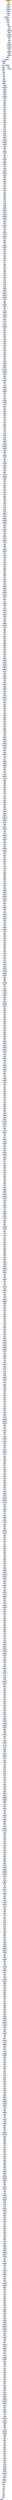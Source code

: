 digraph G {
node[shape=rectangle,style=filled,fillcolor=lightsteelblue,color=lightsteelblue]
bgcolor="transparent"
a0x0102535fpushl_0x1029393UINT32[label="start\npushl $0x1029393<UINT32>",fillcolor="orange",color="lightgrey"];
a0x01025364ret[label="0x01025364\nret"];
a0x01029393call_0x01029398[label="0x01029393\ncall 0x01029398"];
a0x01029398addl_0x12esp__eax[label="0x01029398\naddl 0x12(%esp), %eax"];
a0x0102939cmovl_esp__eax[label="0x0102939c\nmovl (%esp), %eax"];
a0x0102939fmovl_0x303UINT32_ecx[label="0x0102939f\nmovl $0x303<UINT32>, %ecx"];
a0x010293a4movl_eax_edx[label="0x010293a4\nmovl %eax, %edx"];
a0x010293a6movl_0x4esp__esi[label="0x010293a6\nmovl 0x4(%esp), %esi"];
a0x010293aaincl_eax[label="0x010293aa\nincl %eax"];
a0x010293abmovl_0x40fc47UINT32_edx[label="0x010293ab\nmovl $0x40fc47<UINT32>, %edx"];
a0x010293b0movl_0xcebp__esi[label="0x010293b0\nmovl 0xc(%ebp), %esi"];
a0x010293b3addl_ecx_esi[label="0x010293b3\naddl %ecx, %esi"];
a0x010293b5je_0x010293aa[label="0x010293b5\nje 0x010293aa"];
a0x010293b7incl_ebx[label="0x010293b7\nincl %ebx"];
a0x010293b8loop_0x010293aa[label="0x010293b8\nloop 0x010293aa"];
a0x010293bamovl_eax_ebp[label="0x010293ba\nmovl %eax, %ebp"];
a0x010293bcsubl_0x303UINT32_ebp[label="0x010293bc\nsubl $0x303<UINT32>, %ebp"];
a0x010293c2subl_edx_ebp[label="0x010293c2\nsubl %edx, %ebp"];
a0x010293c4addl_0xcUINT8_esi[label="0x010293c4\naddl $0xc<UINT8>, %esi"];
a0x010293c7leal_0x40fce2ebp__esi[label="0x010293c7\nleal 0x40fce2(%ebp), %esi"];
a0x010293cdje_0x010293aa[label="0x010293cd\nje 0x010293aa"];
a0x010293cfje_0x01029398[label="0x010293cf\nje 0x01029398"];
a0x010293d1movl_esi_edi[label="0x010293d1\nmovl %esi, %edi"];
a0x010293d3movl_0x410374ebp__eax[label="0x010293d3\nmovl 0x410374(%ebp), %eax"];
a0x010293d9movl_0x410388ebp__ecx[label="0x010293d9\nmovl 0x410388(%ebp), %ecx"];
a0x010293dfshrl_0x4UINT8_ecx[label="0x010293df\nshrl $0x4<UINT8>, %ecx"];
a0x010293e2pushl_ebp[label="0x010293e2\npushl %ebp"];
a0x010293e3movl_0x4103a8ebp__ebp[label="0x010293e3\nmovl 0x4103a8(%ebp), %ebp"];
a0x010293e9addl_eax_ebp[label="0x010293e9\naddl %eax, %ebp"];
a0x010293ebcmpl_0x0UINT8_ecx[label="0x010293eb\ncmpl $0x0<UINT8>, %ecx"];
a0x010293eeje_0x0102940c[label="0x010293ee\nje 0x0102940c"];
a0x010293f0movl_0x3e8UINT32_edx[label="0x010293f0\nmovl $0x3e8<UINT32>, %edx"];
a0x010293f5cmpl_0x0UINT8_edx[label="0x010293f5\ncmpl $0x0<UINT8>, %edx"];
a0x010293f8je_0x01029406[label="0x010293f8\nje 0x01029406"];
a0x010293fapushl_ecx[label="0x010293fa\npushl %ecx"];
a0x010293fbpushl_edx[label="0x010293fb\npushl %edx"];
a0x010293fccall_0x01029b2d[label="0x010293fc\ncall 0x01029b2d"];
a0x01029b2dpushl_ebp[label="0x01029b2d\npushl %ebp"];
a0x01029b2epushl_ebx[label="0x01029b2e\npushl %ebx"];
a0x01029b2fpushl_esi[label="0x01029b2f\npushl %esi"];
a0x01029b30pushl_edi[label="0x01029b30\npushl %edi"];
a0x01029b31pushl_esi[label="0x01029b31\npushl %esi"];
a0x01029b32movl_0xcesi__eax[label="0x01029b32\nmovl 0xc(%esi), %eax"];
a0x01029b35movl_0x8esi__ebx[label="0x01029b35\nmovl 0x8(%esi), %ebx"];
a0x01029b38movl_0x4esi__ecx[label="0x01029b38\nmovl 0x4(%esi), %ecx"];
a0x01029b3bmovl_esi__edx[label="0x01029b3b\nmovl (%esi), %edx"];
a0x01029b3daddl_0x200UINT32_ebp[label="0x01029b3d\naddl $0x200<UINT32>, %ebp"];
a0x01029b43xorl_ebp__eax[label="0x01029b43\nxorl (%ebp), %eax"];
a0x01029b46xorl_0x4ebp__ebx[label="0x01029b46\nxorl 0x4(%ebp), %ebx"];
a0x01029b49xorl_0x8ebp__ecx[label="0x01029b49\nxorl 0x8(%ebp), %ecx"];
a0x01029b4cxorl_0xcebp__edx[label="0x01029b4c\nxorl 0xc(%ebp), %edx"];
a0x01029b4fsubl_0x10UINT8_ebp[label="0x01029b4f\nsubl $0x10<UINT8>, %ebp"];
a0x01029b52movl_edx_edi[label="0x01029b52\nmovl %edx, %edi"];
a0x01029b54andl_eax_edx[label="0x01029b54\nandl %eax, %edx"];
a0x01029b56xorl_ecx_eax[label="0x01029b56\nxorl %ecx, %eax"];
a0x01029b58orl_edi_ecx[label="0x01029b58\norl %edi, %ecx"];
a0x01029b5axorl_ebx_edi[label="0x01029b5a\nxorl %ebx, %edi"];
a0x01029b5cnotl_eax[label="0x01029b5c\nnotl %eax"];
a0x01029b5eorl_edx_ebx[label="0x01029b5e\norl %edx, %ebx"];
a0x01029b60xorl_eax_edi[label="0x01029b60\nxorl %eax, %edi"];
a0x01029b62andl_ecx_eax[label="0x01029b62\nandl %ecx, %eax"];
a0x01029b64xorl_ebx_eax[label="0x01029b64\nxorl %ebx, %eax"];
a0x01029b66andl_ecx_ebx[label="0x01029b66\nandl %ecx, %ebx"];
a0x01029b68xorl_ecx_edx[label="0x01029b68\nxorl %ecx, %edx"];
a0x01029b6axorl_edx_edi[label="0x01029b6a\nxorl %edx, %edi"];
a0x01029b6candl_edx_ecx[label="0x01029b6c\nandl %edx, %ecx"];
a0x01029b6eorl_eax_edx[label="0x01029b6e\norl %eax, %edx"];
a0x01029b70xorl_edi_ebx[label="0x01029b70\nxorl %edi, %ebx"];
a0x01029b72xorl_edi_edx[label="0x01029b72\nxorl %edi, %edx"];
a0x01029b74andl_eax_edi[label="0x01029b74\nandl %eax, %edi"];
a0x01029b76xorl_ecx_edi[label="0x01029b76\nxorl %ecx, %edi"];
a0x01029b78xorl_ebp__ebx[label="0x01029b78\nxorl (%ebp), %ebx"];
a0x01029b7bxorl_0x4ebp__edx[label="0x01029b7b\nxorl 0x4(%ebp), %edx"];
a0x01029b7exorl_0x8ebp__eax[label="0x01029b7e\nxorl 0x8(%ebp), %eax"];
a0x01029b81xorl_0xcebp__edi[label="0x01029b81\nxorl 0xc(%ebp), %edi"];
a0x01029b84subl_0x10UINT8_ebp[label="0x01029b84\nsubl $0x10<UINT8>, %ebp"];
a0x01029b87rorl_0x16UINT8_eax[label="0x01029b87\nrorl $0x16<UINT8>, %eax"];
a0x01029b8arorl_0x5UINT8_ebx[label="0x01029b8a\nrorl $0x5<UINT8>, %ebx"];
a0x01029b8dmovl_edx_ecx[label="0x01029b8d\nmovl %edx, %ecx"];
a0x01029b8fxorl_edi_eax[label="0x01029b8f\nxorl %edi, %eax"];
a0x01029b91xorl_edi_ebx[label="0x01029b91\nxorl %edi, %ebx"];
a0x01029b93shll_0x7UINT8_ecx[label="0x01029b93\nshll $0x7<UINT8>, %ecx"];
a0x01029b96xorl_edx_ebx[label="0x01029b96\nxorl %edx, %ebx"];
a0x01029b98rorl_edx[label="0x01029b98\nrorl %edx"];
a0x01029b9axorl_ecx_eax[label="0x01029b9a\nxorl %ecx, %eax"];
a0x01029b9crorl_0x7UINT8_edi[label="0x01029b9c\nrorl $0x7<UINT8>, %edi"];
a0x01029b9fmovl_ebx_ecx[label="0x01029b9f\nmovl %ebx, %ecx"];
a0x01029ba1shll_0x3UINT8_ecx[label="0x01029ba1\nshll $0x3<UINT8>, %ecx"];
a0x01029ba4xorl_ebx_edx[label="0x01029ba4\nxorl %ebx, %edx"];
a0x01029ba6xorl_ecx_edi[label="0x01029ba6\nxorl %ecx, %edi"];
a0x01029ba8xorl_eax_edx[label="0x01029ba8\nxorl %eax, %edx"];
a0x01029baaxorl_eax_edi[label="0x01029baa\nxorl %eax, %edi"];
a0x01029bacrorl_0x3UINT8_eax[label="0x01029bac\nrorl $0x3<UINT8>, %eax"];
a0x01029bafrorl_0xdUINT8_ebx[label="0x01029baf\nrorl $0xd<UINT8>, %ebx"];
a0x01029bb2xorl_eax_ebx[label="0x01029bb2\nxorl %eax, %ebx"];
a0x01029bb4movl_ebx_ecx[label="0x01029bb4\nmovl %ebx, %ecx"];
a0x01029bb6andl_edi_ebx[label="0x01029bb6\nandl %edi, %ebx"];
a0x01029bb8xorl_edi_eax[label="0x01029bb8\nxorl %edi, %eax"];
a0x01029bbaxorl_eax_ebx[label="0x01029bba\nxorl %eax, %ebx"];
a0x01029bbcxorl_edx_edi[label="0x01029bbc\nxorl %edx, %edi"];
a0x01029bbeorl_ecx_eax[label="0x01029bbe\norl %ecx, %eax"];
a0x01029bc0xorl_edi_eax[label="0x01029bc0\nxorl %edi, %eax"];
a0x01029bc2andl_ebx_edi[label="0x01029bc2\nandl %ebx, %edi"];
a0x01029bc4notl_ebx[label="0x01029bc4\nnotl %ebx"];
a0x01029bc6xorl_edx_edi[label="0x01029bc6\nxorl %edx, %edi"];
a0x01029bc8andl_eax_edx[label="0x01029bc8\nandl %eax, %edx"];
a0x01029bcaxorl_ebx_ecx[label="0x01029bca\nxorl %ebx, %ecx"];
a0x01029bccxorl_ecx_edi[label="0x01029bcc\nxorl %ecx, %edi"];
a0x01029bcexorl_eax_ecx[label="0x01029bce\nxorl %eax, %ecx"];
a0x01029bd0xorl_edx_ebx[label="0x01029bd0\nxorl %edx, %ebx"];
a0x01029bd2xorl_ebx_eax[label="0x01029bd2\nxorl %ebx, %eax"];
a0x01029bd4xorl_ebp__eax[label="0x01029bd4\nxorl (%ebp), %eax"];
a0x01029bd7xorl_0x4ebp__ecx[label="0x01029bd7\nxorl 0x4(%ebp), %ecx"];
a0x01029bdaxorl_0x8ebp__edi[label="0x01029bda\nxorl 0x8(%ebp), %edi"];
a0x01029bddxorl_0xcebp__ebx[label="0x01029bdd\nxorl 0xc(%ebp), %ebx"];
a0x01029be0subl_0x10UINT8_ebp[label="0x01029be0\nsubl $0x10<UINT8>, %ebp"];
a0x01029be3rorl_0x16UINT8_edi[label="0x01029be3\nrorl $0x16<UINT8>, %edi"];
a0x01029be6rorl_0x5UINT8_eax[label="0x01029be6\nrorl $0x5<UINT8>, %eax"];
a0x01029be9movl_ecx_edx[label="0x01029be9\nmovl %ecx, %edx"];
a0x01029bebxorl_ebx_edi[label="0x01029beb\nxorl %ebx, %edi"];
a0x01029bedxorl_ebx_eax[label="0x01029bed\nxorl %ebx, %eax"];
a0x01029befshll_0x7UINT8_edx[label="0x01029bef\nshll $0x7<UINT8>, %edx"];
a0x01029bf2xorl_ecx_eax[label="0x01029bf2\nxorl %ecx, %eax"];
a0x01029bf4rorl_ecx[label="0x01029bf4\nrorl %ecx"];
a0x01029bf6xorl_edx_edi[label="0x01029bf6\nxorl %edx, %edi"];
a0x01029bf8rorl_0x7UINT8_ebx[label="0x01029bf8\nrorl $0x7<UINT8>, %ebx"];
a0x01029bfbmovl_eax_edx[label="0x01029bfb\nmovl %eax, %edx"];
a0x01029bfdshll_0x3UINT8_edx[label="0x01029bfd\nshll $0x3<UINT8>, %edx"];
a0x01029c00xorl_eax_ecx[label="0x01029c00\nxorl %eax, %ecx"];
a0x01029c02xorl_edx_ebx[label="0x01029c02\nxorl %edx, %ebx"];
a0x01029c04xorl_edi_ecx[label="0x01029c04\nxorl %edi, %ecx"];
a0x01029c06xorl_edi_ebx[label="0x01029c06\nxorl %edi, %ebx"];
a0x01029c08rorl_0x3UINT8_edi[label="0x01029c08\nrorl $0x3<UINT8>, %edi"];
a0x01029c0brorl_0xdUINT8_eax[label="0x01029c0b\nrorl $0xd<UINT8>, %eax"];
a0x01029c0emovl_ecx_edx[label="0x01029c0e\nmovl %ecx, %edx"];
a0x01029c10orl_edi_ecx[label="0x01029c10\norl %edi, %ecx"];
a0x01029c12xorl_edx_edi[label="0x01029c12\nxorl %edx, %edi"];
a0x01029c14xorl_ebx_ecx[label="0x01029c14\nxorl %ebx, %ecx"];
a0x01029c16andl_edx_ebx[label="0x01029c16\nandl %edx, %ebx"];
a0x01029c18xorl_ebx_edi[label="0x01029c18\nxorl %ebx, %edi"];
a0x01029c1aorl_eax_ebx[label="0x01029c1a\norl %eax, %ebx"];
a0x01029c1cnotl_eax[label="0x01029c1c\nnotl %eax"];
a0x01029c1exorl_edi_ebx[label="0x01029c1e\nxorl %edi, %ebx"];
a0x01029c20orl_eax_edi[label="0x01029c20\norl %eax, %edi"];
a0x01029c22xorl_ecx_edx[label="0x01029c22\nxorl %ecx, %edx"];
a0x01029c24xorl_edx_edi[label="0x01029c24\nxorl %edx, %edi"];
a0x01029c26andl_eax_edx[label="0x01029c26\nandl %eax, %edx"];
a0x01029c28xorl_ecx_eax[label="0x01029c28\nxorl %ecx, %eax"];
a0x01029c2axorl_ebx_ecx[label="0x01029c2a\nxorl %ebx, %ecx"];
a0x01029c2candl_edi_eax[label="0x01029c2c\nandl %edi, %eax"];
a0x01029c2exorl_ebx_edi[label="0x01029c2e\nxorl %ebx, %edi"];
a0x01029c30xorl_edi_eax[label="0x01029c30\nxorl %edi, %eax"];
a0x01029c32xorl_edx_edi[label="0x01029c32\nxorl %edx, %edi"];
a0x01029c34xorl_ebx_edx[label="0x01029c34\nxorl %ebx, %edx"];
a0x01029c36xorl_ebp__ecx[label="0x01029c36\nxorl (%ebp), %ecx"];
a0x01029c39xorl_0x4ebp__edx[label="0x01029c39\nxorl 0x4(%ebp), %edx"];
a0x01029c3cxorl_0x8ebp__eax[label="0x01029c3c\nxorl 0x8(%ebp), %eax"];
a0x01029c3fxorl_0xcebp__edi[label="0x01029c3f\nxorl 0xc(%ebp), %edi"];
a0x01029c42subl_0x10UINT8_ebp[label="0x01029c42\nsubl $0x10<UINT8>, %ebp"];
a0x01029c45rorl_0x16UINT8_eax[label="0x01029c45\nrorl $0x16<UINT8>, %eax"];
a0x01029c48rorl_0x5UINT8_ecx[label="0x01029c48\nrorl $0x5<UINT8>, %ecx"];
a0x01029c4bmovl_edx_ebx[label="0x01029c4b\nmovl %edx, %ebx"];
a0x01029c4dxorl_edi_eax[label="0x01029c4d\nxorl %edi, %eax"];
a0x01029c4fxorl_edi_ecx[label="0x01029c4f\nxorl %edi, %ecx"];
a0x01029c51shll_0x7UINT8_ebx[label="0x01029c51\nshll $0x7<UINT8>, %ebx"];
a0x01029c54xorl_edx_ecx[label="0x01029c54\nxorl %edx, %ecx"];
a0x01029c56rorl_edx[label="0x01029c56\nrorl %edx"];
a0x01029c58xorl_ebx_eax[label="0x01029c58\nxorl %ebx, %eax"];
a0x01029c5arorl_0x7UINT8_edi[label="0x01029c5a\nrorl $0x7<UINT8>, %edi"];
a0x01029c5dmovl_ecx_ebx[label="0x01029c5d\nmovl %ecx, %ebx"];
a0x01029c5fshll_0x3UINT8_ebx[label="0x01029c5f\nshll $0x3<UINT8>, %ebx"];
a0x01029c62xorl_ecx_edx[label="0x01029c62\nxorl %ecx, %edx"];
a0x01029c64xorl_ebx_edi[label="0x01029c64\nxorl %ebx, %edi"];
a0x01029c66xorl_eax_edx[label="0x01029c66\nxorl %eax, %edx"];
a0x01029c68xorl_eax_edi[label="0x01029c68\nxorl %eax, %edi"];
a0x01029c6arorl_0x3UINT8_eax[label="0x01029c6a\nrorl $0x3<UINT8>, %eax"];
a0x01029c6drorl_0xdUINT8_ecx[label="0x01029c6d\nrorl $0xd<UINT8>, %ecx"];
a0x01029c70xorl_edi_eax[label="0x01029c70\nxorl %edi, %eax"];
a0x01029c72movl_ecx_ebx[label="0x01029c72\nmovl %ecx, %ebx"];
a0x01029c74andl_edx_ecx[label="0x01029c74\nandl %edx, %ecx"];
a0x01029c76xorl_eax_ecx[label="0x01029c76\nxorl %eax, %ecx"];
a0x01029c78orl_edi_eax[label="0x01029c78\norl %edi, %eax"];
a0x01029c7anotl_ebx[label="0x01029c7a\nnotl %ebx"];
a0x01029c7cxorl_ecx_edx[label="0x01029c7c\nxorl %ecx, %edx"];
a0x01029c7exorl_eax_ecx[label="0x01029c7e\nxorl %eax, %ecx"];
a0x01029c80andl_ebx_eax[label="0x01029c80\nandl %ebx, %eax"];
a0x01029c82xorl_ecx_eax[label="0x01029c82\nxorl %ecx, %eax"];
a0x01029c84orl_ebx_ecx[label="0x01029c84\norl %ebx, %ecx"];
a0x01029c86xorl_edi_ecx[label="0x01029c86\nxorl %edi, %ecx"];
a0x01029c88andl_eax_edi[label="0x01029c88\nandl %eax, %edi"];
a0x01029c8axorl_edi_ebx[label="0x01029c8a\nxorl %edi, %ebx"];
a0x01029c8cxorl_edx_edi[label="0x01029c8c\nxorl %edx, %edi"];
a0x01029c8eandl_ecx_edx[label="0x01029c8e\nandl %ecx, %edx"];
a0x01029c90xorl_edx_ebx[label="0x01029c90\nxorl %edx, %ebx"];
a0x01029c92xorl_edi_ecx[label="0x01029c92\nxorl %edi, %ecx"];
a0x01029c94xorl_ebp__ecx[label="0x01029c94\nxorl (%ebp), %ecx"];
a0x01029c97xorl_0x4ebp__eax[label="0x01029c97\nxorl 0x4(%ebp), %eax"];
a0x01029c9axorl_0x8ebp__ebx[label="0x01029c9a\nxorl 0x8(%ebp), %ebx"];
a0x01029c9dxorl_0xcebp__edi[label="0x01029c9d\nxorl 0xc(%ebp), %edi"];
a0x01029ca0subl_0x10UINT8_ebp[label="0x01029ca0\nsubl $0x10<UINT8>, %ebp"];
a0x01029ca3rorl_0x16UINT8_ebx[label="0x01029ca3\nrorl $0x16<UINT8>, %ebx"];
a0x01029ca6rorl_0x5UINT8_ecx[label="0x01029ca6\nrorl $0x5<UINT8>, %ecx"];
a0x01029ca9movl_eax_edx[label="0x01029ca9\nmovl %eax, %edx"];
a0x01029cabxorl_edi_ebx[label="0x01029cab\nxorl %edi, %ebx"];
a0x01029cadxorl_edi_ecx[label="0x01029cad\nxorl %edi, %ecx"];
a0x01029cafshll_0x7UINT8_edx[label="0x01029caf\nshll $0x7<UINT8>, %edx"];
a0x01029cb2xorl_eax_ecx[label="0x01029cb2\nxorl %eax, %ecx"];
a0x01029cb4rorl_eax[label="0x01029cb4\nrorl %eax"];
a0x01029cb6xorl_edx_ebx[label="0x01029cb6\nxorl %edx, %ebx"];
a0x01029cb8rorl_0x7UINT8_edi[label="0x01029cb8\nrorl $0x7<UINT8>, %edi"];
a0x01029cbbmovl_ecx_edx[label="0x01029cbb\nmovl %ecx, %edx"];
a0x01029cbdshll_0x3UINT8_edx[label="0x01029cbd\nshll $0x3<UINT8>, %edx"];
a0x01029cc0xorl_ecx_eax[label="0x01029cc0\nxorl %ecx, %eax"];
a0x01029cc2xorl_edx_edi[label="0x01029cc2\nxorl %edx, %edi"];
a0x01029cc4xorl_ebx_eax[label="0x01029cc4\nxorl %ebx, %eax"];
a0x01029cc6xorl_ebx_edi[label="0x01029cc6\nxorl %ebx, %edi"];
a0x01029cc8rorl_0x3UINT8_ebx[label="0x01029cc8\nrorl $0x3<UINT8>, %ebx"];
a0x01029ccbrorl_0xdUINT8_ecx[label="0x01029ccb\nrorl $0xd<UINT8>, %ecx"];
a0x01029ccexorl_eax_ebx[label="0x01029cce\nxorl %eax, %ebx"];
a0x01029cd0movl_eax_edx[label="0x01029cd0\nmovl %eax, %edx"];
a0x01029cd2andl_ebx_eax[label="0x01029cd2\nandl %ebx, %eax"];
a0x01029cd4xorl_ecx_eax[label="0x01029cd4\nxorl %ecx, %eax"];
a0x01029cd6orl_edx_ecx[label="0x01029cd6\norl %edx, %ecx"];
a0x01029cd8xorl_edi_edx[label="0x01029cd8\nxorl %edi, %edx"];
a0x01029cdaxorl_edi_ecx[label="0x01029cda\nxorl %edi, %ecx"];
a0x01029cdcorl_eax_edi[label="0x01029cdc\norl %eax, %edi"];
a0x01029cdexorl_ebx_eax[label="0x01029cde\nxorl %ebx, %eax"];
a0x01029ce0xorl_edi_eax[label="0x01029ce0\nxorl %edi, %eax"];
a0x01029ce2xorl_ebx_ecx[label="0x01029ce2\nxorl %ebx, %ecx"];
a0x01029ce4xorl_edi_ebx[label="0x01029ce4\nxorl %edi, %ebx"];
a0x01029ce6andl_eax_edi[label="0x01029ce6\nandl %eax, %edi"];
a0x01029ce8xorl_ecx_eax[label="0x01029ce8\nxorl %ecx, %eax"];
a0x01029ceaandl_ebx_ecx[label="0x01029cea\nandl %ebx, %ecx"];
a0x01029cecxorl_edi_edx[label="0x01029cec\nxorl %edi, %edx"];
a0x01029ceexorl_ecx_edi[label="0x01029cee\nxorl %ecx, %edi"];
a0x01029cf0xorl_eax_ecx[label="0x01029cf0\nxorl %eax, %ecx"];
a0x01029cf2xorl_ebp__ebx[label="0x01029cf2\nxorl (%ebp), %ebx"];
a0x01029cf5xorl_0x4ebp__ecx[label="0x01029cf5\nxorl 0x4(%ebp), %ecx"];
a0x01029cf8xorl_0x8ebp__edx[label="0x01029cf8\nxorl 0x8(%ebp), %edx"];
a0x01029cfbxorl_0xcebp__edi[label="0x01029cfb\nxorl 0xc(%ebp), %edi"];
a0x01029cfesubl_0x10UINT8_ebp[label="0x01029cfe\nsubl $0x10<UINT8>, %ebp"];
a0x01029d01rorl_0x16UINT8_edx[label="0x01029d01\nrorl $0x16<UINT8>, %edx"];
a0x01029d04rorl_0x5UINT8_ebx[label="0x01029d04\nrorl $0x5<UINT8>, %ebx"];
a0x01029d07movl_ecx_eax[label="0x01029d07\nmovl %ecx, %eax"];
a0x01029d09xorl_edi_edx[label="0x01029d09\nxorl %edi, %edx"];
a0x01029d0bxorl_edi_ebx[label="0x01029d0b\nxorl %edi, %ebx"];
a0x01029d0dshll_0x7UINT8_eax[label="0x01029d0d\nshll $0x7<UINT8>, %eax"];
a0x01029d10xorl_ecx_ebx[label="0x01029d10\nxorl %ecx, %ebx"];
a0x01029d12rorl_ecx[label="0x01029d12\nrorl %ecx"];
a0x01029d14xorl_eax_edx[label="0x01029d14\nxorl %eax, %edx"];
a0x01029d16rorl_0x7UINT8_edi[label="0x01029d16\nrorl $0x7<UINT8>, %edi"];
a0x01029d19movl_ebx_eax[label="0x01029d19\nmovl %ebx, %eax"];
a0x01029d1bshll_0x3UINT8_eax[label="0x01029d1b\nshll $0x3<UINT8>, %eax"];
a0x01029d1exorl_ebx_ecx[label="0x01029d1e\nxorl %ebx, %ecx"];
a0x01029d20xorl_eax_edi[label="0x01029d20\nxorl %eax, %edi"];
a0x01029d22xorl_edx_ecx[label="0x01029d22\nxorl %edx, %ecx"];
a0x01029d24xorl_edx_edi[label="0x01029d24\nxorl %edx, %edi"];
a0x01029d26rorl_0x3UINT8_edx[label="0x01029d26\nrorl $0x3<UINT8>, %edx"];
a0x01029d29rorl_0xdUINT8_ebx[label="0x01029d29\nrorl $0xd<UINT8>, %ebx"];
a0x01029d2cxorl_ecx_edx[label="0x01029d2c\nxorl %ecx, %edx"];
a0x01029d2emovl_edi_eax[label="0x01029d2e\nmovl %edi, %eax"];
a0x01029d30notl_edi[label="0x01029d30\nnotl %edi"];
a0x01029d32orl_edx_edi[label="0x01029d32\norl %edx, %edi"];
a0x01029d34xorl_eax_edx[label="0x01029d34\nxorl %eax, %edx"];
a0x01029d36xorl_ebx_eax[label="0x01029d36\nxorl %ebx, %eax"];
a0x01029d38xorl_ecx_edi[label="0x01029d38\nxorl %ecx, %edi"];
a0x01029d3aorl_edx_ecx[label="0x01029d3a\norl %edx, %ecx"];
a0x01029d3cxorl_ebx_edx[label="0x01029d3c\nxorl %ebx, %edx"];
a0x01029d3exorl_eax_ecx[label="0x01029d3e\nxorl %eax, %ecx"];
a0x01029d40orl_edi_eax[label="0x01029d40\norl %edi, %eax"];
a0x01029d42xorl_edi_edx[label="0x01029d42\nxorl %edi, %edx"];
a0x01029d44xorl_edx_eax[label="0x01029d44\nxorl %edx, %eax"];
a0x01029d46andl_ecx_edx[label="0x01029d46\nandl %ecx, %edx"];
a0x01029d48xorl_edi_edx[label="0x01029d48\nxorl %edi, %edx"];
a0x01029d4axorl_eax_edi[label="0x01029d4a\nxorl %eax, %edi"];
a0x01029d4cxorl_ebx_eax[label="0x01029d4c\nxorl %ebx, %eax"];
a0x01029d4exorl_ebp__ecx[label="0x01029d4e\nxorl (%ebp), %ecx"];
a0x01029d51xorl_0x4ebp__eax[label="0x01029d51\nxorl 0x4(%ebp), %eax"];
a0x01029d54xorl_0x8ebp__edi[label="0x01029d54\nxorl 0x8(%ebp), %edi"];
a0x01029d57xorl_0xcebp__edx[label="0x01029d57\nxorl 0xc(%ebp), %edx"];
a0x01029d5asubl_0x10UINT8_ebp[label="0x01029d5a\nsubl $0x10<UINT8>, %ebp"];
a0x01029d5drorl_0x16UINT8_edi[label="0x01029d5d\nrorl $0x16<UINT8>, %edi"];
a0x01029d60rorl_0x5UINT8_ecx[label="0x01029d60\nrorl $0x5<UINT8>, %ecx"];
a0x01029d63movl_eax_ebx[label="0x01029d63\nmovl %eax, %ebx"];
a0x01029d65xorl_edx_edi[label="0x01029d65\nxorl %edx, %edi"];
a0x01029d67xorl_edx_ecx[label="0x01029d67\nxorl %edx, %ecx"];
a0x01029d69shll_0x7UINT8_ebx[label="0x01029d69\nshll $0x7<UINT8>, %ebx"];
a0x01029d6cxorl_eax_ecx[label="0x01029d6c\nxorl %eax, %ecx"];
a0x01029d6erorl_eax[label="0x01029d6e\nrorl %eax"];
a0x01029d70xorl_ebx_edi[label="0x01029d70\nxorl %ebx, %edi"];
a0x01029d72rorl_0x7UINT8_edx[label="0x01029d72\nrorl $0x7<UINT8>, %edx"];
a0x01029d75movl_ecx_ebx[label="0x01029d75\nmovl %ecx, %ebx"];
a0x01029d77shll_0x3UINT8_ebx[label="0x01029d77\nshll $0x3<UINT8>, %ebx"];
a0x01029d7axorl_ecx_eax[label="0x01029d7a\nxorl %ecx, %eax"];
a0x01029d7cxorl_ebx_edx[label="0x01029d7c\nxorl %ebx, %edx"];
a0x01029d7exorl_edi_eax[label="0x01029d7e\nxorl %edi, %eax"];
a0x01029d80xorl_edi_edx[label="0x01029d80\nxorl %edi, %edx"];
a0x01029d82rorl_0x3UINT8_edi[label="0x01029d82\nrorl $0x3<UINT8>, %edi"];
a0x01029d85rorl_0xdUINT8_ecx[label="0x01029d85\nrorl $0xd<UINT8>, %ecx"];
a0x01029d88xorl_edx_eax[label="0x01029d88\nxorl %edx, %eax"];
a0x01029d8amovl_ecx_ebx[label="0x01029d8a\nmovl %ecx, %ebx"];
a0x01029d8cxorl_edi_ecx[label="0x01029d8c\nxorl %edi, %ecx"];
a0x01029d8enotl_edi[label="0x01029d8e\nnotl %edi"];
a0x01029d90orl_eax_ebx[label="0x01029d90\norl %eax, %ebx"];
a0x01029d92xorl_edx_ebx[label="0x01029d92\nxorl %edx, %ebx"];
a0x01029d94andl_eax_edx[label="0x01029d94\nandl %eax, %edx"];
a0x01029d96xorl_edi_eax[label="0x01029d96\nxorl %edi, %eax"];
a0x01029d98andl_ebx_edi[label="0x01029d98\nandl %ebx, %edi"];
a0x01029d9axorl_eax_ebx[label="0x01029d9a\nxorl %eax, %ebx"];
a0x01029d9corl_edx_eax[label="0x01029d9c\norl %edx, %eax"];
a0x01029d9exorl_ecx_edx[label="0x01029d9e\nxorl %ecx, %edx"];
a0x01029da0xorl_ecx_edi[label="0x01029da0\nxorl %ecx, %edi"];
a0x01029da2orl_ebx_ecx[label="0x01029da2\norl %ebx, %ecx"];
a0x01029da4xorl_ebx_edi[label="0x01029da4\nxorl %ebx, %edi"];
a0x01029da6xorl_ecx_eax[label="0x01029da6\nxorl %ecx, %eax"];
a0x01029da8xorl_eax_ebx[label="0x01029da8\nxorl %eax, %ebx"];
a0x01029daaxorl_ebp__ebx[label="0x01029daa\nxorl (%ebp), %ebx"];
a0x01029dadxorl_0x4ebp__eax[label="0x01029dad\nxorl 0x4(%ebp), %eax"];
a0x01029db0xorl_0x8ebp__edi[label="0x01029db0\nxorl 0x8(%ebp), %edi"];
a0x01029db3xorl_0xcebp__edx[label="0x01029db3\nxorl 0xc(%ebp), %edx"];
a0x01029db6subl_0x10UINT8_ebp[label="0x01029db6\nsubl $0x10<UINT8>, %ebp"];
a0x01029db9rorl_0x16UINT8_edi[label="0x01029db9\nrorl $0x16<UINT8>, %edi"];
a0x01029dbcrorl_0x5UINT8_ebx[label="0x01029dbc\nrorl $0x5<UINT8>, %ebx"];
a0x01029dbfmovl_eax_ecx[label="0x01029dbf\nmovl %eax, %ecx"];
a0x01029dc1xorl_edx_edi[label="0x01029dc1\nxorl %edx, %edi"];
a0x01029dc3xorl_edx_ebx[label="0x01029dc3\nxorl %edx, %ebx"];
a0x01029dc5shll_0x7UINT8_ecx[label="0x01029dc5\nshll $0x7<UINT8>, %ecx"];
a0x01029dc8xorl_eax_ebx[label="0x01029dc8\nxorl %eax, %ebx"];
a0x01029dcarorl_eax[label="0x01029dca\nrorl %eax"];
a0x01029dccxorl_ecx_edi[label="0x01029dcc\nxorl %ecx, %edi"];
a0x01029dcerorl_0x7UINT8_edx[label="0x01029dce\nrorl $0x7<UINT8>, %edx"];
a0x01029dd1movl_ebx_ecx[label="0x01029dd1\nmovl %ebx, %ecx"];
a0x01029dd3shll_0x3UINT8_ecx[label="0x01029dd3\nshll $0x3<UINT8>, %ecx"];
a0x01029dd6xorl_ebx_eax[label="0x01029dd6\nxorl %ebx, %eax"];
a0x01029dd8xorl_ecx_edx[label="0x01029dd8\nxorl %ecx, %edx"];
a0x01029ddaxorl_edi_eax[label="0x01029dda\nxorl %edi, %eax"];
a0x01029ddcxorl_edi_edx[label="0x01029ddc\nxorl %edi, %edx"];
a0x01029dderorl_0x3UINT8_edi[label="0x01029dde\nrorl $0x3<UINT8>, %edi"];
a0x01029de1rorl_0xdUINT8_ebx[label="0x01029de1\nrorl $0xd<UINT8>, %ebx"];
a0x01029de4movl_edx_ecx[label="0x01029de4\nmovl %edx, %ecx"];
a0x01029de6xorl_ebx_eax[label="0x01029de6\nxorl %ebx, %eax"];
a0x01029de8orl_eax_edx[label="0x01029de8\norl %eax, %edx"];
a0x01029deaxorl_eax_ecx[label="0x01029dea\nxorl %eax, %ecx"];
a0x01029decnotl_ebx[label="0x01029dec\nnotl %ebx"];
a0x01029deexorl_edx_edi[label="0x01029dee\nxorl %edx, %edi"];
a0x01029df0xorl_ebx_edx[label="0x01029df0\nxorl %ebx, %edx"];
a0x01029df2andl_eax_ebx[label="0x01029df2\nandl %eax, %ebx"];
a0x01029df4xorl_edi_ebx[label="0x01029df4\nxorl %edi, %ebx"];
a0x01029df6andl_edx_edi[label="0x01029df6\nandl %edx, %edi"];
a0x01029df8xorl_ecx_edx[label="0x01029df8\nxorl %ecx, %edx"];
a0x01029dfaxorl_edx_edi[label="0x01029dfa\nxorl %edx, %edi"];
a0x01029dfcxorl_edx_eax[label="0x01029dfc\nxorl %edx, %eax"];
a0x01029dfeandl_ebx_edx[label="0x01029dfe\nandl %ebx, %edx"];
a0x01029e00xorl_ebx_eax[label="0x01029e00\nxorl %ebx, %eax"];
a0x01029e02xorl_edi_ebx[label="0x01029e02\nxorl %edi, %ebx"];
a0x01029e04xorl_edx_ecx[label="0x01029e04\nxorl %edx, %ecx"];
a0x01029e06xorl_ebp__edi[label="0x01029e06\nxorl (%ebp), %edi"];
a0x01029e09xorl_0x4ebp__ecx[label="0x01029e09\nxorl 0x4(%ebp), %ecx"];
a0x01029e0cxorl_0x8ebp__eax[label="0x01029e0c\nxorl 0x8(%ebp), %eax"];
a0x01029e0fxorl_0xcebp__ebx[label="0x01029e0f\nxorl 0xc(%ebp), %ebx"];
a0x01029e12subl_0x10UINT8_ebp[label="0x01029e12\nsubl $0x10<UINT8>, %ebp"];
a0x01029e15rorl_0x16UINT8_eax[label="0x01029e15\nrorl $0x16<UINT8>, %eax"];
a0x01029e18rorl_0x5UINT8_edi[label="0x01029e18\nrorl $0x5<UINT8>, %edi"];
a0x01029e1bmovl_ecx_edx[label="0x01029e1b\nmovl %ecx, %edx"];
a0x01029e1dxorl_ebx_eax[label="0x01029e1d\nxorl %ebx, %eax"];
a0x01029e1fxorl_ebx_edi[label="0x01029e1f\nxorl %ebx, %edi"];
a0x01029e21shll_0x7UINT8_edx[label="0x01029e21\nshll $0x7<UINT8>, %edx"];
a0x01029e24xorl_ecx_edi[label="0x01029e24\nxorl %ecx, %edi"];
a0x01029e26rorl_ecx[label="0x01029e26\nrorl %ecx"];
a0x01029e28xorl_edx_eax[label="0x01029e28\nxorl %edx, %eax"];
a0x01029e2arorl_0x7UINT8_ebx[label="0x01029e2a\nrorl $0x7<UINT8>, %ebx"];
a0x01029e2dmovl_edi_edx[label="0x01029e2d\nmovl %edi, %edx"];
a0x01029e2fshll_0x3UINT8_edx[label="0x01029e2f\nshll $0x3<UINT8>, %edx"];
a0x01029e32xorl_edi_ecx[label="0x01029e32\nxorl %edi, %ecx"];
a0x01029e34xorl_edx_ebx[label="0x01029e34\nxorl %edx, %ebx"];
a0x01029e36xorl_eax_ecx[label="0x01029e36\nxorl %eax, %ecx"];
a0x01029e38xorl_eax_ebx[label="0x01029e38\nxorl %eax, %ebx"];
a0x01029e3arorl_0x3UINT8_eax[label="0x01029e3a\nrorl $0x3<UINT8>, %eax"];
a0x01029e3drorl_0xdUINT8_edi[label="0x01029e3d\nrorl $0xd<UINT8>, %edi"];
a0x01029e40movl_ebx_edx[label="0x01029e40\nmovl %ebx, %edx"];
a0x01029e42andl_edi_ebx[label="0x01029e42\nandl %edi, %ebx"];
a0x01029e44xorl_eax_edi[label="0x01029e44\nxorl %eax, %edi"];
a0x01029e46orl_edx_eax[label="0x01029e46\norl %edx, %eax"];
a0x01029e48xorl_ecx_edx[label="0x01029e48\nxorl %ecx, %edx"];
a0x01029e4anotl_edi[label="0x01029e4a\nnotl %edi"];
a0x01029e4corl_ebx_ecx[label="0x01029e4c\norl %ebx, %ecx"];
a0x01029e4exorl_edi_edx[label="0x01029e4e\nxorl %edi, %edx"];
a0x01029e50andl_eax_edi[label="0x01029e50\nandl %eax, %edi"];
a0x01029e52xorl_ecx_edi[label="0x01029e52\nxorl %ecx, %edi"];
a0x01029e54andl_eax_ecx[label="0x01029e54\nandl %eax, %ecx"];
a0x01029e56xorl_eax_ebx[label="0x01029e56\nxorl %eax, %ebx"];
a0x01029e58xorl_ebx_edx[label="0x01029e58\nxorl %ebx, %edx"];
a0x01029e5aandl_ebx_eax[label="0x01029e5a\nandl %ebx, %eax"];
a0x01029e5corl_edi_ebx[label="0x01029e5c\norl %edi, %ebx"];
a0x01029e5exorl_edx_ecx[label="0x01029e5e\nxorl %edx, %ecx"];
a0x01029e60xorl_edx_ebx[label="0x01029e60\nxorl %edx, %ebx"];
a0x01029e62andl_edi_edx[label="0x01029e62\nandl %edi, %edx"];
a0x01029e64xorl_eax_edx[label="0x01029e64\nxorl %eax, %edx"];
a0x01029e66xorl_ebp__ecx[label="0x01029e66\nxorl (%ebp), %ecx"];
a0x01029e69xorl_0x4ebp__ebx[label="0x01029e69\nxorl 0x4(%ebp), %ebx"];
a0x01029e6cxorl_0x8ebp__edi[label="0x01029e6c\nxorl 0x8(%ebp), %edi"];
a0x01029e6fxorl_0xcebp__edx[label="0x01029e6f\nxorl 0xc(%ebp), %edx"];
a0x01029e72subl_0x10UINT8_ebp[label="0x01029e72\nsubl $0x10<UINT8>, %ebp"];
a0x01029e75rorl_0x16UINT8_edi[label="0x01029e75\nrorl $0x16<UINT8>, %edi"];
a0x01029e78rorl_0x5UINT8_ecx[label="0x01029e78\nrorl $0x5<UINT8>, %ecx"];
a0x01029e7bmovl_ebx_eax[label="0x01029e7b\nmovl %ebx, %eax"];
a0x01029e7dxorl_edx_edi[label="0x01029e7d\nxorl %edx, %edi"];
a0x01029e7fxorl_edx_ecx[label="0x01029e7f\nxorl %edx, %ecx"];
a0x01029e81shll_0x7UINT8_eax[label="0x01029e81\nshll $0x7<UINT8>, %eax"];
a0x01029e84xorl_ebx_ecx[label="0x01029e84\nxorl %ebx, %ecx"];
a0x01029e86rorl_ebx[label="0x01029e86\nrorl %ebx"];
a0x01029e88xorl_eax_edi[label="0x01029e88\nxorl %eax, %edi"];
a0x01029e8arorl_0x7UINT8_edx[label="0x01029e8a\nrorl $0x7<UINT8>, %edx"];
a0x01029e8dmovl_ecx_eax[label="0x01029e8d\nmovl %ecx, %eax"];
a0x01029e8fshll_0x3UINT8_eax[label="0x01029e8f\nshll $0x3<UINT8>, %eax"];
a0x01029e92xorl_ecx_ebx[label="0x01029e92\nxorl %ecx, %ebx"];
a0x01029e94xorl_eax_edx[label="0x01029e94\nxorl %eax, %edx"];
a0x01029e96xorl_edi_ebx[label="0x01029e96\nxorl %edi, %ebx"];
a0x01029e98xorl_edi_edx[label="0x01029e98\nxorl %edi, %edx"];
a0x01029e9arorl_0x3UINT8_edi[label="0x01029e9a\nrorl $0x3<UINT8>, %edi"];
a0x01029e9drorl_0xdUINT8_ecx[label="0x01029e9d\nrorl $0xd<UINT8>, %ecx"];
a0x01029ea0xorl_edi_ecx[label="0x01029ea0\nxorl %edi, %ecx"];
a0x01029ea2movl_ecx_eax[label="0x01029ea2\nmovl %ecx, %eax"];
a0x01029ea4andl_edx_ecx[label="0x01029ea4\nandl %edx, %ecx"];
a0x01029ea6xorl_edx_edi[label="0x01029ea6\nxorl %edx, %edi"];
a0x01029ea8xorl_edi_ecx[label="0x01029ea8\nxorl %edi, %ecx"];
a0x01029eaaxorl_ebx_edx[label="0x01029eaa\nxorl %ebx, %edx"];
a0x01029eacorl_eax_edi[label="0x01029eac\norl %eax, %edi"];
a0x01029eaexorl_edx_edi[label="0x01029eae\nxorl %edx, %edi"];
a0x01029eb0andl_ecx_edx[label="0x01029eb0\nandl %ecx, %edx"];
a0x01029eb2notl_ecx[label="0x01029eb2\nnotl %ecx"];
a0x01029eb4xorl_ebx_edx[label="0x01029eb4\nxorl %ebx, %edx"];
a0x01029eb6andl_edi_ebx[label="0x01029eb6\nandl %edi, %ebx"];
a0x01029eb8xorl_ecx_eax[label="0x01029eb8\nxorl %ecx, %eax"];
a0x01029ebaxorl_eax_edx[label="0x01029eba\nxorl %eax, %edx"];
a0x01029ebcxorl_edi_eax[label="0x01029ebc\nxorl %edi, %eax"];
a0x01029ebexorl_ebx_ecx[label="0x01029ebe\nxorl %ebx, %ecx"];
a0x01029ec0xorl_ecx_edi[label="0x01029ec0\nxorl %ecx, %edi"];
a0x01029ec2xorl_ebp__edi[label="0x01029ec2\nxorl (%ebp), %edi"];
a0x01029ec5xorl_0x4ebp__eax[label="0x01029ec5\nxorl 0x4(%ebp), %eax"];
a0x01029ec8xorl_0x8ebp__edx[label="0x01029ec8\nxorl 0x8(%ebp), %edx"];
a0x01029ecbxorl_0xcebp__ecx[label="0x01029ecb\nxorl 0xc(%ebp), %ecx"];
a0x01029ecesubl_0x10UINT8_ebp[label="0x01029ece\nsubl $0x10<UINT8>, %ebp"];
a0x01029ed1rorl_0x16UINT8_edx[label="0x01029ed1\nrorl $0x16<UINT8>, %edx"];
a0x01029ed4rorl_0x5UINT8_edi[label="0x01029ed4\nrorl $0x5<UINT8>, %edi"];
a0x01029ed7movl_eax_ebx[label="0x01029ed7\nmovl %eax, %ebx"];
a0x01029ed9xorl_ecx_edx[label="0x01029ed9\nxorl %ecx, %edx"];
a0x01029edbxorl_ecx_edi[label="0x01029edb\nxorl %ecx, %edi"];
a0x01029eddshll_0x7UINT8_ebx[label="0x01029edd\nshll $0x7<UINT8>, %ebx"];
a0x01029ee0xorl_eax_edi[label="0x01029ee0\nxorl %eax, %edi"];
a0x01029ee2rorl_eax[label="0x01029ee2\nrorl %eax"];
a0x01029ee4xorl_ebx_edx[label="0x01029ee4\nxorl %ebx, %edx"];
a0x01029ee6rorl_0x7UINT8_ecx[label="0x01029ee6\nrorl $0x7<UINT8>, %ecx"];
a0x01029ee9movl_edi_ebx[label="0x01029ee9\nmovl %edi, %ebx"];
a0x01029eebshll_0x3UINT8_ebx[label="0x01029eeb\nshll $0x3<UINT8>, %ebx"];
a0x01029eeexorl_edi_eax[label="0x01029eee\nxorl %edi, %eax"];
a0x01029ef0xorl_ebx_ecx[label="0x01029ef0\nxorl %ebx, %ecx"];
a0x01029ef2xorl_edx_eax[label="0x01029ef2\nxorl %edx, %eax"];
a0x01029ef4xorl_edx_ecx[label="0x01029ef4\nxorl %edx, %ecx"];
a0x01029ef6rorl_0x3UINT8_edx[label="0x01029ef6\nrorl $0x3<UINT8>, %edx"];
a0x01029ef9rorl_0xdUINT8_edi[label="0x01029ef9\nrorl $0xd<UINT8>, %edi"];
a0x01029efcmovl_eax_ebx[label="0x01029efc\nmovl %eax, %ebx"];
a0x01029efeorl_edx_eax[label="0x01029efe\norl %edx, %eax"];
a0x01029f00xorl_ebx_edx[label="0x01029f00\nxorl %ebx, %edx"];
a0x01029f02xorl_ecx_eax[label="0x01029f02\nxorl %ecx, %eax"];
a0x01029f04andl_ebx_ecx[label="0x01029f04\nandl %ebx, %ecx"];
a0x01029f06xorl_ecx_edx[label="0x01029f06\nxorl %ecx, %edx"];
a0x01029f08orl_edi_ecx[label="0x01029f08\norl %edi, %ecx"];
a0x01029f0anotl_edi[label="0x01029f0a\nnotl %edi"];
a0x01029f0cxorl_edx_ecx[label="0x01029f0c\nxorl %edx, %ecx"];
a0x01029f0eorl_edi_edx[label="0x01029f0e\norl %edi, %edx"];
a0x01029f10xorl_eax_ebx[label="0x01029f10\nxorl %eax, %ebx"];
a0x01029f12xorl_ebx_edx[label="0x01029f12\nxorl %ebx, %edx"];
a0x01029f14andl_edi_ebx[label="0x01029f14\nandl %edi, %ebx"];
a0x01029f16xorl_eax_edi[label="0x01029f16\nxorl %eax, %edi"];
a0x01029f18xorl_ecx_eax[label="0x01029f18\nxorl %ecx, %eax"];
a0x01029f1aandl_edx_edi[label="0x01029f1a\nandl %edx, %edi"];
a0x01029f1cxorl_ecx_edx[label="0x01029f1c\nxorl %ecx, %edx"];
a0x01029f1exorl_edx_edi[label="0x01029f1e\nxorl %edx, %edi"];
a0x01029f20xorl_ebx_edx[label="0x01029f20\nxorl %ebx, %edx"];
a0x01029f22xorl_ecx_ebx[label="0x01029f22\nxorl %ecx, %ebx"];
a0x01029f24xorl_ebp__eax[label="0x01029f24\nxorl (%ebp), %eax"];
a0x01029f27xorl_0x4ebp__ebx[label="0x01029f27\nxorl 0x4(%ebp), %ebx"];
a0x01029f2axorl_0x8ebp__edi[label="0x01029f2a\nxorl 0x8(%ebp), %edi"];
a0x01029f2dxorl_0xcebp__edx[label="0x01029f2d\nxorl 0xc(%ebp), %edx"];
a0x01029f30subl_0x10UINT8_ebp[label="0x01029f30\nsubl $0x10<UINT8>, %ebp"];
a0x01029f33rorl_0x16UINT8_edi[label="0x01029f33\nrorl $0x16<UINT8>, %edi"];
a0x01029f36rorl_0x5UINT8_eax[label="0x01029f36\nrorl $0x5<UINT8>, %eax"];
a0x01029f39movl_ebx_ecx[label="0x01029f39\nmovl %ebx, %ecx"];
a0x01029f3bxorl_edx_edi[label="0x01029f3b\nxorl %edx, %edi"];
a0x01029f3dxorl_edx_eax[label="0x01029f3d\nxorl %edx, %eax"];
a0x01029f3fshll_0x7UINT8_ecx[label="0x01029f3f\nshll $0x7<UINT8>, %ecx"];
a0x01029f42xorl_ebx_eax[label="0x01029f42\nxorl %ebx, %eax"];
a0x01029f44rorl_ebx[label="0x01029f44\nrorl %ebx"];
a0x01029f46xorl_ecx_edi[label="0x01029f46\nxorl %ecx, %edi"];
a0x01029f48rorl_0x7UINT8_edx[label="0x01029f48\nrorl $0x7<UINT8>, %edx"];
a0x01029f4bmovl_eax_ecx[label="0x01029f4b\nmovl %eax, %ecx"];
a0x01029f4dshll_0x3UINT8_ecx[label="0x01029f4d\nshll $0x3<UINT8>, %ecx"];
a0x01029f50xorl_eax_ebx[label="0x01029f50\nxorl %eax, %ebx"];
a0x01029f52xorl_ecx_edx[label="0x01029f52\nxorl %ecx, %edx"];
a0x01029f54xorl_edi_ebx[label="0x01029f54\nxorl %edi, %ebx"];
a0x01029f56xorl_edi_edx[label="0x01029f56\nxorl %edi, %edx"];
a0x01029f58rorl_0x3UINT8_edi[label="0x01029f58\nrorl $0x3<UINT8>, %edi"];
a0x01029f5brorl_0xdUINT8_eax[label="0x01029f5b\nrorl $0xd<UINT8>, %eax"];
a0x01029f5exorl_edx_edi[label="0x01029f5e\nxorl %edx, %edi"];
a0x01029f60movl_eax_ecx[label="0x01029f60\nmovl %eax, %ecx"];
a0x01029f62andl_ebx_eax[label="0x01029f62\nandl %ebx, %eax"];
a0x01029f64xorl_edi_eax[label="0x01029f64\nxorl %edi, %eax"];
a0x01029f66orl_edx_edi[label="0x01029f66\norl %edx, %edi"];
a0x01029f68notl_ecx[label="0x01029f68\nnotl %ecx"];
a0x01029f6axorl_eax_ebx[label="0x01029f6a\nxorl %eax, %ebx"];
a0x01029f6cxorl_edi_eax[label="0x01029f6c\nxorl %edi, %eax"];
a0x01029f6eandl_ecx_edi[label="0x01029f6e\nandl %ecx, %edi"];
a0x01029f70xorl_eax_edi[label="0x01029f70\nxorl %eax, %edi"];
a0x01029f72orl_ecx_eax[label="0x01029f72\norl %ecx, %eax"];
a0x01029f74xorl_edx_eax[label="0x01029f74\nxorl %edx, %eax"];
a0x01029f76andl_edi_edx[label="0x01029f76\nandl %edi, %edx"];
a0x01029f78xorl_edx_ecx[label="0x01029f78\nxorl %edx, %ecx"];
a0x01029f7axorl_ebx_edx[label="0x01029f7a\nxorl %ebx, %edx"];
a0x01029f7candl_eax_ebx[label="0x01029f7c\nandl %eax, %ebx"];
a0x01029f7exorl_ebx_ecx[label="0x01029f7e\nxorl %ebx, %ecx"];
a0x01029f80xorl_edx_eax[label="0x01029f80\nxorl %edx, %eax"];
a0x01029f82xorl_ebp__eax[label="0x01029f82\nxorl (%ebp), %eax"];
a0x01029f85xorl_0x4ebp__edi[label="0x01029f85\nxorl 0x4(%ebp), %edi"];
a0x01029f88xorl_0x8ebp__ecx[label="0x01029f88\nxorl 0x8(%ebp), %ecx"];
a0x01029f8bxorl_0xcebp__edx[label="0x01029f8b\nxorl 0xc(%ebp), %edx"];
a0x01029f8esubl_0x10UINT8_ebp[label="0x01029f8e\nsubl $0x10<UINT8>, %ebp"];
a0x01029f91rorl_0x16UINT8_ecx[label="0x01029f91\nrorl $0x16<UINT8>, %ecx"];
a0x01029f94rorl_0x5UINT8_eax[label="0x01029f94\nrorl $0x5<UINT8>, %eax"];
a0x01029f97movl_edi_ebx[label="0x01029f97\nmovl %edi, %ebx"];
a0x01029f99xorl_edx_ecx[label="0x01029f99\nxorl %edx, %ecx"];
a0x01029f9bxorl_edx_eax[label="0x01029f9b\nxorl %edx, %eax"];
a0x01029f9dshll_0x7UINT8_ebx[label="0x01029f9d\nshll $0x7<UINT8>, %ebx"];
a0x01029fa0xorl_edi_eax[label="0x01029fa0\nxorl %edi, %eax"];
a0x01029fa2rorl_edi[label="0x01029fa2\nrorl %edi"];
a0x01029fa4xorl_ebx_ecx[label="0x01029fa4\nxorl %ebx, %ecx"];
a0x01029fa6rorl_0x7UINT8_edx[label="0x01029fa6\nrorl $0x7<UINT8>, %edx"];
a0x01029fa9movl_eax_ebx[label="0x01029fa9\nmovl %eax, %ebx"];
a0x01029fabshll_0x3UINT8_ebx[label="0x01029fab\nshll $0x3<UINT8>, %ebx"];
a0x01029faexorl_eax_edi[label="0x01029fae\nxorl %eax, %edi"];
a0x01029fb0xorl_ebx_edx[label="0x01029fb0\nxorl %ebx, %edx"];
a0x01029fb2xorl_ecx_edi[label="0x01029fb2\nxorl %ecx, %edi"];
a0x01029fb4xorl_ecx_edx[label="0x01029fb4\nxorl %ecx, %edx"];
a0x01029fb6rorl_0x3UINT8_ecx[label="0x01029fb6\nrorl $0x3<UINT8>, %ecx"];
a0x01029fb9rorl_0xdUINT8_eax[label="0x01029fb9\nrorl $0xd<UINT8>, %eax"];
a0x01029fbcxorl_edi_ecx[label="0x01029fbc\nxorl %edi, %ecx"];
a0x01029fbemovl_edi_ebx[label="0x01029fbe\nmovl %edi, %ebx"];
a0x01029fc0andl_ecx_edi[label="0x01029fc0\nandl %ecx, %edi"];
a0x01029fc2xorl_eax_edi[label="0x01029fc2\nxorl %eax, %edi"];
a0x01029fc4orl_ebx_eax[label="0x01029fc4\norl %ebx, %eax"];
a0x01029fc6xorl_edx_ebx[label="0x01029fc6\nxorl %edx, %ebx"];
a0x01029fc8xorl_edx_eax[label="0x01029fc8\nxorl %edx, %eax"];
a0x01029fcaorl_edi_edx[label="0x01029fca\norl %edi, %edx"];
a0x01029fccxorl_ecx_edi[label="0x01029fcc\nxorl %ecx, %edi"];
a0x01029fcexorl_edx_edi[label="0x01029fce\nxorl %edx, %edi"];
a0x01029fd0xorl_ecx_eax[label="0x01029fd0\nxorl %ecx, %eax"];
a0x01029fd2xorl_edx_ecx[label="0x01029fd2\nxorl %edx, %ecx"];
a0x01029fd4andl_edi_edx[label="0x01029fd4\nandl %edi, %edx"];
a0x01029fd6xorl_eax_edi[label="0x01029fd6\nxorl %eax, %edi"];
a0x01029fd8andl_ecx_eax[label="0x01029fd8\nandl %ecx, %eax"];
a0x01029fdaxorl_edx_ebx[label="0x01029fda\nxorl %edx, %ebx"];
a0x01029fdcxorl_eax_edx[label="0x01029fdc\nxorl %eax, %edx"];
a0x01029fdexorl_edi_eax[label="0x01029fde\nxorl %edi, %eax"];
a0x01029fe0xorl_ebp__ecx[label="0x01029fe0\nxorl (%ebp), %ecx"];
a0x01029fe3xorl_0x4ebp__eax[label="0x01029fe3\nxorl 0x4(%ebp), %eax"];
a0x01029fe6xorl_0x8ebp__ebx[label="0x01029fe6\nxorl 0x8(%ebp), %ebx"];
a0x01029fe9xorl_0xcebp__edx[label="0x01029fe9\nxorl 0xc(%ebp), %edx"];
a0x01029fecsubl_0x10UINT8_ebp[label="0x01029fec\nsubl $0x10<UINT8>, %ebp"];
a0x01029fefrorl_0x16UINT8_ebx[label="0x01029fef\nrorl $0x16<UINT8>, %ebx"];
a0x01029ff2rorl_0x5UINT8_ecx[label="0x01029ff2\nrorl $0x5<UINT8>, %ecx"];
a0x01029ff5movl_eax_edi[label="0x01029ff5\nmovl %eax, %edi"];
a0x01029ff7xorl_edx_ebx[label="0x01029ff7\nxorl %edx, %ebx"];
a0x01029ff9xorl_edx_ecx[label="0x01029ff9\nxorl %edx, %ecx"];
a0x01029ffbshll_0x7UINT8_edi[label="0x01029ffb\nshll $0x7<UINT8>, %edi"];
a0x01029ffexorl_eax_ecx[label="0x01029ffe\nxorl %eax, %ecx"];
a0x0102a000rorl_eax[label="0x0102a000\nrorl %eax"];
a0x0102a002xorl_edi_ebx[label="0x0102a002\nxorl %edi, %ebx"];
a0x0102a004rorl_0x7UINT8_edx[label="0x0102a004\nrorl $0x7<UINT8>, %edx"];
a0x0102a007movl_ecx_edi[label="0x0102a007\nmovl %ecx, %edi"];
a0x0102a009shll_0x3UINT8_edi[label="0x0102a009\nshll $0x3<UINT8>, %edi"];
a0x0102a00cxorl_ecx_eax[label="0x0102a00c\nxorl %ecx, %eax"];
a0x0102a00exorl_edi_edx[label="0x0102a00e\nxorl %edi, %edx"];
a0x0102a010xorl_ebx_eax[label="0x0102a010\nxorl %ebx, %eax"];
a0x0102a012xorl_ebx_edx[label="0x0102a012\nxorl %ebx, %edx"];
a0x0102a014rorl_0x3UINT8_ebx[label="0x0102a014\nrorl $0x3<UINT8>, %ebx"];
a0x0102a017rorl_0xdUINT8_ecx[label="0x0102a017\nrorl $0xd<UINT8>, %ecx"];
a0x0102a01axorl_eax_ebx[label="0x0102a01a\nxorl %eax, %ebx"];
a0x0102a01cmovl_edx_edi[label="0x0102a01c\nmovl %edx, %edi"];
a0x0102a01enotl_edx[label="0x0102a01e\nnotl %edx"];
a0x0102a020orl_ebx_edx[label="0x0102a020\norl %ebx, %edx"];
a0x0102a022xorl_edi_ebx[label="0x0102a022\nxorl %edi, %ebx"];
a0x0102a024xorl_ecx_edi[label="0x0102a024\nxorl %ecx, %edi"];
a0x0102a026xorl_eax_edx[label="0x0102a026\nxorl %eax, %edx"];
a0x0102a028orl_ebx_eax[label="0x0102a028\norl %ebx, %eax"];
a0x0102a02axorl_ecx_ebx[label="0x0102a02a\nxorl %ecx, %ebx"];
a0x0102a02cxorl_edi_eax[label="0x0102a02c\nxorl %edi, %eax"];
a0x0102a02eorl_edx_edi[label="0x0102a02e\norl %edx, %edi"];
a0x0102a030xorl_edx_ebx[label="0x0102a030\nxorl %edx, %ebx"];
a0x0102a032xorl_ebx_edi[label="0x0102a032\nxorl %ebx, %edi"];
a0x0102a034andl_eax_ebx[label="0x0102a034\nandl %eax, %ebx"];
a0x0102a036xorl_edx_ebx[label="0x0102a036\nxorl %edx, %ebx"];
a0x0102a038xorl_edi_edx[label="0x0102a038\nxorl %edi, %edx"];
a0x0102a03axorl_ecx_edi[label="0x0102a03a\nxorl %ecx, %edi"];
a0x0102a03cxorl_ebp__eax[label="0x0102a03c\nxorl (%ebp), %eax"];
a0x0102a03fxorl_0x4ebp__edi[label="0x0102a03f\nxorl 0x4(%ebp), %edi"];
a0x0102a042xorl_0x8ebp__edx[label="0x0102a042\nxorl 0x8(%ebp), %edx"];
a0x0102a045xorl_0xcebp__ebx[label="0x0102a045\nxorl 0xc(%ebp), %ebx"];
a0x0102a048subl_0x10UINT8_ebp[label="0x0102a048\nsubl $0x10<UINT8>, %ebp"];
a0x0102a04brorl_0x16UINT8_edx[label="0x0102a04b\nrorl $0x16<UINT8>, %edx"];
a0x0102a04erorl_0x5UINT8_eax[label="0x0102a04e\nrorl $0x5<UINT8>, %eax"];
a0x0102a051movl_edi_ecx[label="0x0102a051\nmovl %edi, %ecx"];
a0x0102a053xorl_ebx_edx[label="0x0102a053\nxorl %ebx, %edx"];
a0x0102a055xorl_ebx_eax[label="0x0102a055\nxorl %ebx, %eax"];
a0x0102a057shll_0x7UINT8_ecx[label="0x0102a057\nshll $0x7<UINT8>, %ecx"];
a0x0102a05axorl_edi_eax[label="0x0102a05a\nxorl %edi, %eax"];
a0x0102a05crorl_edi[label="0x0102a05c\nrorl %edi"];
a0x0102a05exorl_ecx_edx[label="0x0102a05e\nxorl %ecx, %edx"];
a0x0102a060rorl_0x7UINT8_ebx[label="0x0102a060\nrorl $0x7<UINT8>, %ebx"];
a0x0102a063movl_eax_ecx[label="0x0102a063\nmovl %eax, %ecx"];
a0x0102a065shll_0x3UINT8_ecx[label="0x0102a065\nshll $0x3<UINT8>, %ecx"];
a0x0102a068xorl_eax_edi[label="0x0102a068\nxorl %eax, %edi"];
a0x0102a06axorl_ecx_ebx[label="0x0102a06a\nxorl %ecx, %ebx"];
a0x0102a06cxorl_edx_edi[label="0x0102a06c\nxorl %edx, %edi"];
a0x0102a06exorl_edx_ebx[label="0x0102a06e\nxorl %edx, %ebx"];
a0x0102a070rorl_0x3UINT8_edx[label="0x0102a070\nrorl $0x3<UINT8>, %edx"];
a0x0102a073rorl_0xdUINT8_eax[label="0x0102a073\nrorl $0xd<UINT8>, %eax"];
a0x0102a076xorl_ebx_edi[label="0x0102a076\nxorl %ebx, %edi"];
a0x0102a078movl_eax_ecx[label="0x0102a078\nmovl %eax, %ecx"];
a0x0102a07axorl_edx_eax[label="0x0102a07a\nxorl %edx, %eax"];
a0x0102a07cnotl_edx[label="0x0102a07c\nnotl %edx"];
a0x0102a07eorl_edi_ecx[label="0x0102a07e\norl %edi, %ecx"];
a0x0102a080xorl_ebx_ecx[label="0x0102a080\nxorl %ebx, %ecx"];
a0x0102a082andl_edi_ebx[label="0x0102a082\nandl %edi, %ebx"];
a0x0102a084xorl_edx_edi[label="0x0102a084\nxorl %edx, %edi"];
a0x0102a086andl_ecx_edx[label="0x0102a086\nandl %ecx, %edx"];
a0x0102a088xorl_edi_ecx[label="0x0102a088\nxorl %edi, %ecx"];
a0x0102a08aorl_ebx_edi[label="0x0102a08a\norl %ebx, %edi"];
a0x0102a08cxorl_eax_ebx[label="0x0102a08c\nxorl %eax, %ebx"];
a0x0102a08exorl_eax_edx[label="0x0102a08e\nxorl %eax, %edx"];
a0x0102a090orl_ecx_eax[label="0x0102a090\norl %ecx, %eax"];
a0x0102a092xorl_ecx_edx[label="0x0102a092\nxorl %ecx, %edx"];
a0x0102a094xorl_eax_edi[label="0x0102a094\nxorl %eax, %edi"];
a0x0102a096xorl_edi_ecx[label="0x0102a096\nxorl %edi, %ecx"];
a0x0102a098xorl_ebp__ecx[label="0x0102a098\nxorl (%ebp), %ecx"];
a0x0102a09bxorl_0x4ebp__edi[label="0x0102a09b\nxorl 0x4(%ebp), %edi"];
a0x0102a09exorl_0x8ebp__edx[label="0x0102a09e\nxorl 0x8(%ebp), %edx"];
a0x0102a0a1xorl_0xcebp__ebx[label="0x0102a0a1\nxorl 0xc(%ebp), %ebx"];
a0x0102a0a4subl_0x10UINT8_ebp[label="0x0102a0a4\nsubl $0x10<UINT8>, %ebp"];
a0x0102a0a7rorl_0x16UINT8_edx[label="0x0102a0a7\nrorl $0x16<UINT8>, %edx"];
a0x0102a0aarorl_0x5UINT8_ecx[label="0x0102a0aa\nrorl $0x5<UINT8>, %ecx"];
a0x0102a0admovl_edi_eax[label="0x0102a0ad\nmovl %edi, %eax"];
a0x0102a0afxorl_ebx_edx[label="0x0102a0af\nxorl %ebx, %edx"];
a0x0102a0b1xorl_ebx_ecx[label="0x0102a0b1\nxorl %ebx, %ecx"];
a0x0102a0b3shll_0x7UINT8_eax[label="0x0102a0b3\nshll $0x7<UINT8>, %eax"];
a0x0102a0b6xorl_edi_ecx[label="0x0102a0b6\nxorl %edi, %ecx"];
a0x0102a0b8rorl_edi[label="0x0102a0b8\nrorl %edi"];
a0x0102a0baxorl_eax_edx[label="0x0102a0ba\nxorl %eax, %edx"];
a0x0102a0bcrorl_0x7UINT8_ebx[label="0x0102a0bc\nrorl $0x7<UINT8>, %ebx"];
a0x0102a0bfmovl_ecx_eax[label="0x0102a0bf\nmovl %ecx, %eax"];
a0x0102a0c1shll_0x3UINT8_eax[label="0x0102a0c1\nshll $0x3<UINT8>, %eax"];
a0x0102a0c4xorl_ecx_edi[label="0x0102a0c4\nxorl %ecx, %edi"];
a0x0102a0c6xorl_eax_ebx[label="0x0102a0c6\nxorl %eax, %ebx"];
a0x0102a0c8xorl_edx_edi[label="0x0102a0c8\nxorl %edx, %edi"];
a0x0102a0caxorl_edx_ebx[label="0x0102a0ca\nxorl %edx, %ebx"];
a0x0102a0ccrorl_0x3UINT8_edx[label="0x0102a0cc\nrorl $0x3<UINT8>, %edx"];
a0x0102a0cfrorl_0xdUINT8_ecx[label="0x0102a0cf\nrorl $0xd<UINT8>, %ecx"];
a0x0102a0d2movl_ebx_eax[label="0x0102a0d2\nmovl %ebx, %eax"];
a0x0102a0d4xorl_ecx_edi[label="0x0102a0d4\nxorl %ecx, %edi"];
a0x0102a0d6orl_edi_ebx[label="0x0102a0d6\norl %edi, %ebx"];
a0x0102a0d8xorl_edi_eax[label="0x0102a0d8\nxorl %edi, %eax"];
a0x0102a0danotl_ecx[label="0x0102a0da\nnotl %ecx"];
a0x0102a0dcxorl_ebx_edx[label="0x0102a0dc\nxorl %ebx, %edx"];
a0x0102a0dexorl_ecx_ebx[label="0x0102a0de\nxorl %ecx, %ebx"];
a0x0102a0e0andl_edi_ecx[label="0x0102a0e0\nandl %edi, %ecx"];
a0x0102a0e2xorl_edx_ecx[label="0x0102a0e2\nxorl %edx, %ecx"];
a0x0102a0e4andl_ebx_edx[label="0x0102a0e4\nandl %ebx, %edx"];
a0x0102a0e6xorl_eax_ebx[label="0x0102a0e6\nxorl %eax, %ebx"];
a0x0102a0e8xorl_ebx_edx[label="0x0102a0e8\nxorl %ebx, %edx"];
a0x0102a0eaxorl_ebx_edi[label="0x0102a0ea\nxorl %ebx, %edi"];
a0x0102a0ecandl_ecx_ebx[label="0x0102a0ec\nandl %ecx, %ebx"];
a0x0102a0eexorl_ecx_edi[label="0x0102a0ee\nxorl %ecx, %edi"];
a0x0102a0f0xorl_edx_ecx[label="0x0102a0f0\nxorl %edx, %ecx"];
a0x0102a0f2xorl_ebx_eax[label="0x0102a0f2\nxorl %ebx, %eax"];
a0x0102a0f4xorl_ebp__edx[label="0x0102a0f4\nxorl (%ebp), %edx"];
a0x0102a0f7xorl_0x4ebp__eax[label="0x0102a0f7\nxorl 0x4(%ebp), %eax"];
a0x0102a0faxorl_0x8ebp__edi[label="0x0102a0fa\nxorl 0x8(%ebp), %edi"];
a0x0102a0fdxorl_0xcebp__ecx[label="0x0102a0fd\nxorl 0xc(%ebp), %ecx"];
a0x0102a100subl_0x10UINT8_ebp[label="0x0102a100\nsubl $0x10<UINT8>, %ebp"];
a0x0102a103rorl_0x16UINT8_edi[label="0x0102a103\nrorl $0x16<UINT8>, %edi"];
a0x0102a106rorl_0x5UINT8_edx[label="0x0102a106\nrorl $0x5<UINT8>, %edx"];
a0x0102a109movl_eax_ebx[label="0x0102a109\nmovl %eax, %ebx"];
a0x0102a10bxorl_ecx_edi[label="0x0102a10b\nxorl %ecx, %edi"];
a0x0102a10dxorl_ecx_edx[label="0x0102a10d\nxorl %ecx, %edx"];
a0x0102a10fshll_0x7UINT8_ebx[label="0x0102a10f\nshll $0x7<UINT8>, %ebx"];
a0x0102a112xorl_eax_edx[label="0x0102a112\nxorl %eax, %edx"];
a0x0102a114rorl_eax[label="0x0102a114\nrorl %eax"];
a0x0102a116xorl_ebx_edi[label="0x0102a116\nxorl %ebx, %edi"];
a0x0102a118rorl_0x7UINT8_ecx[label="0x0102a118\nrorl $0x7<UINT8>, %ecx"];
a0x0102a11bmovl_edx_ebx[label="0x0102a11b\nmovl %edx, %ebx"];
a0x0102a11dshll_0x3UINT8_ebx[label="0x0102a11d\nshll $0x3<UINT8>, %ebx"];
a0x0102a120xorl_edx_eax[label="0x0102a120\nxorl %edx, %eax"];
a0x0102a122xorl_ebx_ecx[label="0x0102a122\nxorl %ebx, %ecx"];
a0x0102a124xorl_edi_eax[label="0x0102a124\nxorl %edi, %eax"];
a0x0102a126xorl_edi_ecx[label="0x0102a126\nxorl %edi, %ecx"];
a0x0102a128rorl_0x3UINT8_edi[label="0x0102a128\nrorl $0x3<UINT8>, %edi"];
a0x0102a12brorl_0xdUINT8_edx[label="0x0102a12b\nrorl $0xd<UINT8>, %edx"];
a0x0102a12emovl_ecx_ebx[label="0x0102a12e\nmovl %ecx, %ebx"];
a0x0102a130andl_edx_ecx[label="0x0102a130\nandl %edx, %ecx"];
a0x0102a132xorl_edi_edx[label="0x0102a132\nxorl %edi, %edx"];
a0x0102a134orl_ebx_edi[label="0x0102a134\norl %ebx, %edi"];
a0x0102a136xorl_eax_ebx[label="0x0102a136\nxorl %eax, %ebx"];
a0x0102a138notl_edx[label="0x0102a138\nnotl %edx"];
a0x0102a13aorl_ecx_eax[label="0x0102a13a\norl %ecx, %eax"];
a0x0102a13cxorl_edx_ebx[label="0x0102a13c\nxorl %edx, %ebx"];
a0x0102a13eandl_edi_edx[label="0x0102a13e\nandl %edi, %edx"];
a0x0102a140xorl_eax_edx[label="0x0102a140\nxorl %eax, %edx"];
a0x0102a142andl_edi_eax[label="0x0102a142\nandl %edi, %eax"];
a0x0102a144xorl_edi_ecx[label="0x0102a144\nxorl %edi, %ecx"];
a0x0102a146xorl_ecx_ebx[label="0x0102a146\nxorl %ecx, %ebx"];
a0x0102a148andl_ecx_edi[label="0x0102a148\nandl %ecx, %edi"];
a0x0102a14aorl_edx_ecx[label="0x0102a14a\norl %edx, %ecx"];
a0x0102a14cxorl_ebx_eax[label="0x0102a14c\nxorl %ebx, %eax"];
a0x0102a14exorl_ebx_ecx[label="0x0102a14e\nxorl %ebx, %ecx"];
a0x0102a150andl_edx_ebx[label="0x0102a150\nandl %edx, %ebx"];
a0x0102a152xorl_edi_ebx[label="0x0102a152\nxorl %edi, %ebx"];
a0x0102a154xorl_ebp__eax[label="0x0102a154\nxorl (%ebp), %eax"];
a0x0102a157xorl_0x4ebp__ecx[label="0x0102a157\nxorl 0x4(%ebp), %ecx"];
a0x0102a15axorl_0x8ebp__edx[label="0x0102a15a\nxorl 0x8(%ebp), %edx"];
a0x0102a15dxorl_0xcebp__ebx[label="0x0102a15d\nxorl 0xc(%ebp), %ebx"];
a0x0102a160subl_0x10UINT8_ebp[label="0x0102a160\nsubl $0x10<UINT8>, %ebp"];
a0x0102a163rorl_0x16UINT8_edx[label="0x0102a163\nrorl $0x16<UINT8>, %edx"];
a0x0102a166rorl_0x5UINT8_eax[label="0x0102a166\nrorl $0x5<UINT8>, %eax"];
a0x0102a169movl_ecx_edi[label="0x0102a169\nmovl %ecx, %edi"];
a0x0102a16bxorl_ebx_edx[label="0x0102a16b\nxorl %ebx, %edx"];
a0x0102a16dxorl_ebx_eax[label="0x0102a16d\nxorl %ebx, %eax"];
a0x0102a16fshll_0x7UINT8_edi[label="0x0102a16f\nshll $0x7<UINT8>, %edi"];
a0x0102a172xorl_ecx_eax[label="0x0102a172\nxorl %ecx, %eax"];
a0x0102a174rorl_ecx[label="0x0102a174\nrorl %ecx"];
a0x0102a176xorl_edi_edx[label="0x0102a176\nxorl %edi, %edx"];
a0x0102a178rorl_0x7UINT8_ebx[label="0x0102a178\nrorl $0x7<UINT8>, %ebx"];
a0x0102a17bmovl_eax_edi[label="0x0102a17b\nmovl %eax, %edi"];
a0x0102a17dshll_0x3UINT8_edi[label="0x0102a17d\nshll $0x3<UINT8>, %edi"];
a0x0102a180xorl_eax_ecx[label="0x0102a180\nxorl %eax, %ecx"];
a0x0102a182xorl_edi_ebx[label="0x0102a182\nxorl %edi, %ebx"];
a0x0102a184xorl_edx_ecx[label="0x0102a184\nxorl %edx, %ecx"];
a0x0102a186xorl_edx_ebx[label="0x0102a186\nxorl %edx, %ebx"];
a0x0102a188rorl_0x3UINT8_edx[label="0x0102a188\nrorl $0x3<UINT8>, %edx"];
a0x0102a18brorl_0xdUINT8_eax[label="0x0102a18b\nrorl $0xd<UINT8>, %eax"];
a0x0102a18exorl_edx_eax[label="0x0102a18e\nxorl %edx, %eax"];
a0x0102a190movl_eax_edi[label="0x0102a190\nmovl %eax, %edi"];
a0x0102a192andl_ebx_eax[label="0x0102a192\nandl %ebx, %eax"];
a0x0102a194xorl_ebx_edx[label="0x0102a194\nxorl %ebx, %edx"];
a0x0102a196xorl_edx_eax[label="0x0102a196\nxorl %edx, %eax"];
a0x0102a198xorl_ecx_ebx[label="0x0102a198\nxorl %ecx, %ebx"];
a0x0102a19aorl_edi_edx[label="0x0102a19a\norl %edi, %edx"];
a0x0102a19cxorl_ebx_edx[label="0x0102a19c\nxorl %ebx, %edx"];
a0x0102a19eandl_eax_ebx[label="0x0102a19e\nandl %eax, %ebx"];
a0x0102a1a0notl_eax[label="0x0102a1a0\nnotl %eax"];
a0x0102a1a2xorl_ecx_ebx[label="0x0102a1a2\nxorl %ecx, %ebx"];
a0x0102a1a4andl_edx_ecx[label="0x0102a1a4\nandl %edx, %ecx"];
a0x0102a1a6xorl_eax_edi[label="0x0102a1a6\nxorl %eax, %edi"];
a0x0102a1a8xorl_edi_ebx[label="0x0102a1a8\nxorl %edi, %ebx"];
a0x0102a1aaxorl_edx_edi[label="0x0102a1aa\nxorl %edx, %edi"];
a0x0102a1acxorl_ecx_eax[label="0x0102a1ac\nxorl %ecx, %eax"];
a0x0102a1aexorl_eax_edx[label="0x0102a1ae\nxorl %eax, %edx"];
a0x0102a1b0xorl_ebp__edx[label="0x0102a1b0\nxorl (%ebp), %edx"];
a0x0102a1b3xorl_0x4ebp__edi[label="0x0102a1b3\nxorl 0x4(%ebp), %edi"];
a0x0102a1b6xorl_0x8ebp__ebx[label="0x0102a1b6\nxorl 0x8(%ebp), %ebx"];
a0x0102a1b9xorl_0xcebp__eax[label="0x0102a1b9\nxorl 0xc(%ebp), %eax"];
a0x0102a1bcsubl_0x10UINT8_ebp[label="0x0102a1bc\nsubl $0x10<UINT8>, %ebp"];
a0x0102a1bfrorl_0x16UINT8_ebx[label="0x0102a1bf\nrorl $0x16<UINT8>, %ebx"];
a0x0102a1c2rorl_0x5UINT8_edx[label="0x0102a1c2\nrorl $0x5<UINT8>, %edx"];
a0x0102a1c5movl_edi_ecx[label="0x0102a1c5\nmovl %edi, %ecx"];
a0x0102a1c7xorl_eax_ebx[label="0x0102a1c7\nxorl %eax, %ebx"];
a0x0102a1c9xorl_eax_edx[label="0x0102a1c9\nxorl %eax, %edx"];
a0x0102a1cbshll_0x7UINT8_ecx[label="0x0102a1cb\nshll $0x7<UINT8>, %ecx"];
a0x0102a1cexorl_edi_edx[label="0x0102a1ce\nxorl %edi, %edx"];
a0x0102a1d0rorl_edi[label="0x0102a1d0\nrorl %edi"];
a0x0102a1d2xorl_ecx_ebx[label="0x0102a1d2\nxorl %ecx, %ebx"];
a0x0102a1d4rorl_0x7UINT8_eax[label="0x0102a1d4\nrorl $0x7<UINT8>, %eax"];
a0x0102a1d7movl_edx_ecx[label="0x0102a1d7\nmovl %edx, %ecx"];
a0x0102a1d9shll_0x3UINT8_ecx[label="0x0102a1d9\nshll $0x3<UINT8>, %ecx"];
a0x0102a1dcxorl_edx_edi[label="0x0102a1dc\nxorl %edx, %edi"];
a0x0102a1dexorl_ecx_eax[label="0x0102a1de\nxorl %ecx, %eax"];
a0x0102a1e0xorl_ebx_edi[label="0x0102a1e0\nxorl %ebx, %edi"];
a0x0102a1e2xorl_ebx_eax[label="0x0102a1e2\nxorl %ebx, %eax"];
a0x0102a1e4rorl_0x3UINT8_ebx[label="0x0102a1e4\nrorl $0x3<UINT8>, %ebx"];
a0x0102a1e7rorl_0xdUINT8_edx[label="0x0102a1e7\nrorl $0xd<UINT8>, %edx"];
a0x0102a1eamovl_edi_ecx[label="0x0102a1ea\nmovl %edi, %ecx"];
a0x0102a1ecorl_ebx_edi[label="0x0102a1ec\norl %ebx, %edi"];
a0x0102a1eexorl_ecx_ebx[label="0x0102a1ee\nxorl %ecx, %ebx"];
a0x0102a1f0xorl_eax_edi[label="0x0102a1f0\nxorl %eax, %edi"];
a0x0102a1f2andl_ecx_eax[label="0x0102a1f2\nandl %ecx, %eax"];
a0x0102a1f4xorl_eax_ebx[label="0x0102a1f4\nxorl %eax, %ebx"];
a0x0102a1f6orl_edx_eax[label="0x0102a1f6\norl %edx, %eax"];
a0x0102a1f8notl_edx[label="0x0102a1f8\nnotl %edx"];
a0x0102a1faxorl_ebx_eax[label="0x0102a1fa\nxorl %ebx, %eax"];
a0x0102a1fcorl_edx_ebx[label="0x0102a1fc\norl %edx, %ebx"];
a0x0102a1fexorl_edi_ecx[label="0x0102a1fe\nxorl %edi, %ecx"];
a0x0102a200xorl_ecx_ebx[label="0x0102a200\nxorl %ecx, %ebx"];
a0x0102a202andl_edx_ecx[label="0x0102a202\nandl %edx, %ecx"];
a0x0102a204xorl_edi_edx[label="0x0102a204\nxorl %edi, %edx"];
a0x0102a206xorl_eax_edi[label="0x0102a206\nxorl %eax, %edi"];
a0x0102a208andl_ebx_edx[label="0x0102a208\nandl %ebx, %edx"];
a0x0102a20axorl_eax_ebx[label="0x0102a20a\nxorl %eax, %ebx"];
a0x0102a20cxorl_ebx_edx[label="0x0102a20c\nxorl %ebx, %edx"];
a0x0102a20exorl_ecx_ebx[label="0x0102a20e\nxorl %ecx, %ebx"];
a0x0102a210xorl_eax_ecx[label="0x0102a210\nxorl %eax, %ecx"];
a0x0102a212xorl_ebp__edi[label="0x0102a212\nxorl (%ebp), %edi"];
a0x0102a215xorl_0x4ebp__ecx[label="0x0102a215\nxorl 0x4(%ebp), %ecx"];
a0x0102a218xorl_0x8ebp__edx[label="0x0102a218\nxorl 0x8(%ebp), %edx"];
a0x0102a21bxorl_0xcebp__ebx[label="0x0102a21b\nxorl 0xc(%ebp), %ebx"];
a0x0102a21esubl_0x10UINT8_ebp[label="0x0102a21e\nsubl $0x10<UINT8>, %ebp"];
a0x0102a221rorl_0x16UINT8_edx[label="0x0102a221\nrorl $0x16<UINT8>, %edx"];
a0x0102a224rorl_0x5UINT8_edi[label="0x0102a224\nrorl $0x5<UINT8>, %edi"];
a0x0102a227movl_ecx_eax[label="0x0102a227\nmovl %ecx, %eax"];
a0x0102a229xorl_ebx_edx[label="0x0102a229\nxorl %ebx, %edx"];
a0x0102a22bxorl_ebx_edi[label="0x0102a22b\nxorl %ebx, %edi"];
a0x0102a22dshll_0x7UINT8_eax[label="0x0102a22d\nshll $0x7<UINT8>, %eax"];
a0x0102a230xorl_ecx_edi[label="0x0102a230\nxorl %ecx, %edi"];
a0x0102a232rorl_ecx[label="0x0102a232\nrorl %ecx"];
a0x0102a234xorl_eax_edx[label="0x0102a234\nxorl %eax, %edx"];
a0x0102a236rorl_0x7UINT8_ebx[label="0x0102a236\nrorl $0x7<UINT8>, %ebx"];
a0x0102a239movl_edi_eax[label="0x0102a239\nmovl %edi, %eax"];
a0x0102a23bshll_0x3UINT8_eax[label="0x0102a23b\nshll $0x3<UINT8>, %eax"];
a0x0102a23exorl_edi_ecx[label="0x0102a23e\nxorl %edi, %ecx"];
a0x0102a240xorl_eax_ebx[label="0x0102a240\nxorl %eax, %ebx"];
a0x0102a242xorl_edx_ecx[label="0x0102a242\nxorl %edx, %ecx"];
a0x0102a244xorl_edx_ebx[label="0x0102a244\nxorl %edx, %ebx"];
a0x0102a246rorl_0x3UINT8_edx[label="0x0102a246\nrorl $0x3<UINT8>, %edx"];
a0x0102a249rorl_0xdUINT8_edi[label="0x0102a249\nrorl $0xd<UINT8>, %edi"];
a0x0102a24cxorl_ebx_edx[label="0x0102a24c\nxorl %ebx, %edx"];
a0x0102a24emovl_edi_eax[label="0x0102a24e\nmovl %edi, %eax"];
a0x0102a250andl_ecx_edi[label="0x0102a250\nandl %ecx, %edi"];
a0x0102a252xorl_edx_edi[label="0x0102a252\nxorl %edx, %edi"];
a0x0102a254orl_ebx_edx[label="0x0102a254\norl %ebx, %edx"];
a0x0102a256notl_eax[label="0x0102a256\nnotl %eax"];
a0x0102a258xorl_edi_ecx[label="0x0102a258\nxorl %edi, %ecx"];
a0x0102a25axorl_edx_edi[label="0x0102a25a\nxorl %edx, %edi"];
a0x0102a25candl_eax_edx[label="0x0102a25c\nandl %eax, %edx"];
a0x0102a25exorl_edi_edx[label="0x0102a25e\nxorl %edi, %edx"];
a0x0102a260orl_eax_edi[label="0x0102a260\norl %eax, %edi"];
a0x0102a262xorl_ebx_edi[label="0x0102a262\nxorl %ebx, %edi"];
a0x0102a264andl_edx_ebx[label="0x0102a264\nandl %edx, %ebx"];
a0x0102a266xorl_ebx_eax[label="0x0102a266\nxorl %ebx, %eax"];
a0x0102a268xorl_ecx_ebx[label="0x0102a268\nxorl %ecx, %ebx"];
a0x0102a26aandl_edi_ecx[label="0x0102a26a\nandl %edi, %ecx"];
a0x0102a26cxorl_ecx_eax[label="0x0102a26c\nxorl %ecx, %eax"];
a0x0102a26exorl_ebx_edi[label="0x0102a26e\nxorl %ebx, %edi"];
a0x0102a270xorl_ebp__edi[label="0x0102a270\nxorl (%ebp), %edi"];
a0x0102a273xorl_0x4ebp__edx[label="0x0102a273\nxorl 0x4(%ebp), %edx"];
a0x0102a276xorl_0x8ebp__eax[label="0x0102a276\nxorl 0x8(%ebp), %eax"];
a0x0102a279xorl_0xcebp__ebx[label="0x0102a279\nxorl 0xc(%ebp), %ebx"];
a0x0102a27csubl_0x10UINT8_ebp[label="0x0102a27c\nsubl $0x10<UINT8>, %ebp"];
a0x0102a27frorl_0x16UINT8_eax[label="0x0102a27f\nrorl $0x16<UINT8>, %eax"];
a0x0102a282rorl_0x5UINT8_edi[label="0x0102a282\nrorl $0x5<UINT8>, %edi"];
a0x0102a285movl_edx_ecx[label="0x0102a285\nmovl %edx, %ecx"];
a0x0102a287xorl_ebx_eax[label="0x0102a287\nxorl %ebx, %eax"];
a0x0102a289xorl_ebx_edi[label="0x0102a289\nxorl %ebx, %edi"];
a0x0102a28bshll_0x7UINT8_ecx[label="0x0102a28b\nshll $0x7<UINT8>, %ecx"];
a0x0102a28exorl_edx_edi[label="0x0102a28e\nxorl %edx, %edi"];
a0x0102a290rorl_edx[label="0x0102a290\nrorl %edx"];
a0x0102a292xorl_ecx_eax[label="0x0102a292\nxorl %ecx, %eax"];
a0x0102a294rorl_0x7UINT8_ebx[label="0x0102a294\nrorl $0x7<UINT8>, %ebx"];
a0x0102a297movl_edi_ecx[label="0x0102a297\nmovl %edi, %ecx"];
a0x0102a299shll_0x3UINT8_ecx[label="0x0102a299\nshll $0x3<UINT8>, %ecx"];
a0x0102a29cxorl_edi_edx[label="0x0102a29c\nxorl %edi, %edx"];
a0x0102a29exorl_ecx_ebx[label="0x0102a29e\nxorl %ecx, %ebx"];
a0x0102a2a0xorl_eax_edx[label="0x0102a2a0\nxorl %eax, %edx"];
a0x0102a2a2xorl_eax_ebx[label="0x0102a2a2\nxorl %eax, %ebx"];
a0x0102a2a4rorl_0x3UINT8_eax[label="0x0102a2a4\nrorl $0x3<UINT8>, %eax"];
a0x0102a2a7rorl_0xdUINT8_edi[label="0x0102a2a7\nrorl $0xd<UINT8>, %edi"];
a0x0102a2aaxorl_edx_eax[label="0x0102a2aa\nxorl %edx, %eax"];
a0x0102a2acmovl_edx_ecx[label="0x0102a2ac\nmovl %edx, %ecx"];
a0x0102a2aeandl_eax_edx[label="0x0102a2ae\nandl %eax, %edx"];
a0x0102a2b0xorl_edi_edx[label="0x0102a2b0\nxorl %edi, %edx"];
a0x0102a2b2orl_ecx_edi[label="0x0102a2b2\norl %ecx, %edi"];
a0x0102a2b4xorl_ebx_ecx[label="0x0102a2b4\nxorl %ebx, %ecx"];
a0x0102a2b6xorl_ebx_edi[label="0x0102a2b6\nxorl %ebx, %edi"];
a0x0102a2b8orl_edx_ebx[label="0x0102a2b8\norl %edx, %ebx"];
a0x0102a2baxorl_eax_edx[label="0x0102a2ba\nxorl %eax, %edx"];
a0x0102a2bcxorl_ebx_edx[label="0x0102a2bc\nxorl %ebx, %edx"];
a0x0102a2bexorl_eax_edi[label="0x0102a2be\nxorl %eax, %edi"];
a0x0102a2c0xorl_ebx_eax[label="0x0102a2c0\nxorl %ebx, %eax"];
a0x0102a2c2andl_edx_ebx[label="0x0102a2c2\nandl %edx, %ebx"];
a0x0102a2c4xorl_edi_edx[label="0x0102a2c4\nxorl %edi, %edx"];
a0x0102a2c6andl_eax_edi[label="0x0102a2c6\nandl %eax, %edi"];
a0x0102a2c8xorl_ebx_ecx[label="0x0102a2c8\nxorl %ebx, %ecx"];
a0x0102a2caxorl_edi_ebx[label="0x0102a2ca\nxorl %edi, %ebx"];
a0x0102a2ccxorl_edx_edi[label="0x0102a2cc\nxorl %edx, %edi"];
a0x0102a2cexorl_ebp__eax[label="0x0102a2ce\nxorl (%ebp), %eax"];
a0x0102a2d1xorl_0x4ebp__edi[label="0x0102a2d1\nxorl 0x4(%ebp), %edi"];
a0x0102a2d4xorl_0x8ebp__ecx[label="0x0102a2d4\nxorl 0x8(%ebp), %ecx"];
a0x0102a2d7xorl_0xcebp__ebx[label="0x0102a2d7\nxorl 0xc(%ebp), %ebx"];
a0x0102a2dasubl_0x10UINT8_ebp[label="0x0102a2da\nsubl $0x10<UINT8>, %ebp"];
a0x0102a2ddrorl_0x16UINT8_ecx[label="0x0102a2dd\nrorl $0x16<UINT8>, %ecx"];
a0x0102a2e0rorl_0x5UINT8_eax[label="0x0102a2e0\nrorl $0x5<UINT8>, %eax"];
a0x0102a2e3movl_edi_edx[label="0x0102a2e3\nmovl %edi, %edx"];
a0x0102a2e5xorl_ebx_ecx[label="0x0102a2e5\nxorl %ebx, %ecx"];
a0x0102a2e7xorl_ebx_eax[label="0x0102a2e7\nxorl %ebx, %eax"];
a0x0102a2e9shll_0x7UINT8_edx[label="0x0102a2e9\nshll $0x7<UINT8>, %edx"];
a0x0102a2ecxorl_edi_eax[label="0x0102a2ec\nxorl %edi, %eax"];
a0x0102a2eerorl_edi[label="0x0102a2ee\nrorl %edi"];
a0x0102a2f0xorl_edx_ecx[label="0x0102a2f0\nxorl %edx, %ecx"];
a0x0102a2f2rorl_0x7UINT8_ebx[label="0x0102a2f2\nrorl $0x7<UINT8>, %ebx"];
a0x0102a2f5movl_eax_edx[label="0x0102a2f5\nmovl %eax, %edx"];
a0x0102a2f7shll_0x3UINT8_edx[label="0x0102a2f7\nshll $0x3<UINT8>, %edx"];
a0x0102a2faxorl_eax_edi[label="0x0102a2fa\nxorl %eax, %edi"];
a0x0102a2fcxorl_edx_ebx[label="0x0102a2fc\nxorl %edx, %ebx"];
a0x0102a2fexorl_ecx_edi[label="0x0102a2fe\nxorl %ecx, %edi"];
a0x0102a300xorl_ecx_ebx[label="0x0102a300\nxorl %ecx, %ebx"];
a0x0102a302rorl_0x3UINT8_ecx[label="0x0102a302\nrorl $0x3<UINT8>, %ecx"];
a0x0102a305rorl_0xdUINT8_eax[label="0x0102a305\nrorl $0xd<UINT8>, %eax"];
a0x0102a308xorl_edi_ecx[label="0x0102a308\nxorl %edi, %ecx"];
a0x0102a30amovl_ebx_edx[label="0x0102a30a\nmovl %ebx, %edx"];
a0x0102a30cnotl_ebx[label="0x0102a30c\nnotl %ebx"];
a0x0102a30eorl_ecx_ebx[label="0x0102a30e\norl %ecx, %ebx"];
a0x0102a310xorl_edx_ecx[label="0x0102a310\nxorl %edx, %ecx"];
a0x0102a312xorl_eax_edx[label="0x0102a312\nxorl %eax, %edx"];
a0x0102a314xorl_edi_ebx[label="0x0102a314\nxorl %edi, %ebx"];
a0x0102a316orl_ecx_edi[label="0x0102a316\norl %ecx, %edi"];
a0x0102a318xorl_eax_ecx[label="0x0102a318\nxorl %eax, %ecx"];
a0x0102a31axorl_edx_edi[label="0x0102a31a\nxorl %edx, %edi"];
a0x0102a31corl_ebx_edx[label="0x0102a31c\norl %ebx, %edx"];
a0x0102a31exorl_ebx_ecx[label="0x0102a31e\nxorl %ebx, %ecx"];
a0x0102a320xorl_ecx_edx[label="0x0102a320\nxorl %ecx, %edx"];
a0x0102a322andl_edi_ecx[label="0x0102a322\nandl %edi, %ecx"];
a0x0102a324xorl_ebx_ecx[label="0x0102a324\nxorl %ebx, %ecx"];
a0x0102a326xorl_edx_ebx[label="0x0102a326\nxorl %edx, %ebx"];
a0x0102a328xorl_eax_edx[label="0x0102a328\nxorl %eax, %edx"];
a0x0102a32axorl_ebp__edi[label="0x0102a32a\nxorl (%ebp), %edi"];
a0x0102a32dxorl_0x4ebp__edx[label="0x0102a32d\nxorl 0x4(%ebp), %edx"];
a0x0102a330xorl_0x8ebp__ebx[label="0x0102a330\nxorl 0x8(%ebp), %ebx"];
a0x0102a333xorl_0xcebp__ecx[label="0x0102a333\nxorl 0xc(%ebp), %ecx"];
a0x0102a336subl_0x10UINT8_ebp[label="0x0102a336\nsubl $0x10<UINT8>, %ebp"];
a0x0102a339rorl_0x16UINT8_ebx[label="0x0102a339\nrorl $0x16<UINT8>, %ebx"];
a0x0102a33crorl_0x5UINT8_edi[label="0x0102a33c\nrorl $0x5<UINT8>, %edi"];
a0x0102a33fmovl_edx_eax[label="0x0102a33f\nmovl %edx, %eax"];
a0x0102a341xorl_ecx_ebx[label="0x0102a341\nxorl %ecx, %ebx"];
a0x0102a343xorl_ecx_edi[label="0x0102a343\nxorl %ecx, %edi"];
a0x0102a345shll_0x7UINT8_eax[label="0x0102a345\nshll $0x7<UINT8>, %eax"];
a0x0102a348xorl_edx_edi[label="0x0102a348\nxorl %edx, %edi"];
a0x0102a34arorl_edx[label="0x0102a34a\nrorl %edx"];
a0x0102a34cxorl_eax_ebx[label="0x0102a34c\nxorl %eax, %ebx"];
a0x0102a34erorl_0x7UINT8_ecx[label="0x0102a34e\nrorl $0x7<UINT8>, %ecx"];
a0x0102a351movl_edi_eax[label="0x0102a351\nmovl %edi, %eax"];
a0x0102a353shll_0x3UINT8_eax[label="0x0102a353\nshll $0x3<UINT8>, %eax"];
a0x0102a356xorl_edi_edx[label="0x0102a356\nxorl %edi, %edx"];
a0x0102a358xorl_eax_ecx[label="0x0102a358\nxorl %eax, %ecx"];
a0x0102a35axorl_ebx_edx[label="0x0102a35a\nxorl %ebx, %edx"];
a0x0102a35cxorl_ebx_ecx[label="0x0102a35c\nxorl %ebx, %ecx"];
a0x0102a35erorl_0x3UINT8_ebx[label="0x0102a35e\nrorl $0x3<UINT8>, %ebx"];
a0x0102a361rorl_0xdUINT8_edi[label="0x0102a361\nrorl $0xd<UINT8>, %edi"];
a0x0102a364xorl_ecx_edx[label="0x0102a364\nxorl %ecx, %edx"];
a0x0102a366movl_edi_eax[label="0x0102a366\nmovl %edi, %eax"];
a0x0102a368xorl_ebx_edi[label="0x0102a368\nxorl %ebx, %edi"];
a0x0102a36anotl_ebx[label="0x0102a36a\nnotl %ebx"];
a0x0102a36corl_edx_eax[label="0x0102a36c\norl %edx, %eax"];
a0x0102a36exorl_ecx_eax[label="0x0102a36e\nxorl %ecx, %eax"];
a0x0102a370andl_edx_ecx[label="0x0102a370\nandl %edx, %ecx"];
a0x0102a372xorl_ebx_edx[label="0x0102a372\nxorl %ebx, %edx"];
a0x0102a374andl_eax_ebx[label="0x0102a374\nandl %eax, %ebx"];
a0x0102a376xorl_edx_eax[label="0x0102a376\nxorl %edx, %eax"];
a0x0102a378orl_ecx_edx[label="0x0102a378\norl %ecx, %edx"];
a0x0102a37axorl_edi_ecx[label="0x0102a37a\nxorl %edi, %ecx"];
a0x0102a37cxorl_edi_ebx[label="0x0102a37c\nxorl %edi, %ebx"];
a0x0102a37eorl_eax_edi[label="0x0102a37e\norl %eax, %edi"];
a0x0102a380xorl_eax_ebx[label="0x0102a380\nxorl %eax, %ebx"];
a0x0102a382xorl_edi_edx[label="0x0102a382\nxorl %edi, %edx"];
a0x0102a384xorl_edx_eax[label="0x0102a384\nxorl %edx, %eax"];
a0x0102a386xorl_ebp__eax[label="0x0102a386\nxorl (%ebp), %eax"];
a0x0102a389xorl_0x4ebp__edx[label="0x0102a389\nxorl 0x4(%ebp), %edx"];
a0x0102a38cxorl_0x8ebp__ebx[label="0x0102a38c\nxorl 0x8(%ebp), %ebx"];
a0x0102a38fxorl_0xcebp__ecx[label="0x0102a38f\nxorl 0xc(%ebp), %ecx"];
a0x0102a392subl_0x10UINT8_ebp[label="0x0102a392\nsubl $0x10<UINT8>, %ebp"];
a0x0102a395rorl_0x16UINT8_ebx[label="0x0102a395\nrorl $0x16<UINT8>, %ebx"];
a0x0102a398rorl_0x5UINT8_eax[label="0x0102a398\nrorl $0x5<UINT8>, %eax"];
a0x0102a39bmovl_edx_edi[label="0x0102a39b\nmovl %edx, %edi"];
a0x0102a39dxorl_ecx_ebx[label="0x0102a39d\nxorl %ecx, %ebx"];
a0x0102a39fxorl_ecx_eax[label="0x0102a39f\nxorl %ecx, %eax"];
a0x0102a3a1shll_0x7UINT8_edi[label="0x0102a3a1\nshll $0x7<UINT8>, %edi"];
a0x0102a3a4xorl_edx_eax[label="0x0102a3a4\nxorl %edx, %eax"];
a0x0102a3a6rorl_edx[label="0x0102a3a6\nrorl %edx"];
a0x0102a3a8xorl_edi_ebx[label="0x0102a3a8\nxorl %edi, %ebx"];
a0x0102a3aarorl_0x7UINT8_ecx[label="0x0102a3aa\nrorl $0x7<UINT8>, %ecx"];
a0x0102a3admovl_eax_edi[label="0x0102a3ad\nmovl %eax, %edi"];
a0x0102a3afshll_0x3UINT8_edi[label="0x0102a3af\nshll $0x3<UINT8>, %edi"];
a0x0102a3b2xorl_eax_edx[label="0x0102a3b2\nxorl %eax, %edx"];
a0x0102a3b4xorl_edi_ecx[label="0x0102a3b4\nxorl %edi, %ecx"];
a0x0102a3b6xorl_ebx_edx[label="0x0102a3b6\nxorl %ebx, %edx"];
a0x0102a3b8xorl_ebx_ecx[label="0x0102a3b8\nxorl %ebx, %ecx"];
a0x0102a3barorl_0x3UINT8_ebx[label="0x0102a3ba\nrorl $0x3<UINT8>, %ebx"];
a0x0102a3bdrorl_0xdUINT8_eax[label="0x0102a3bd\nrorl $0xd<UINT8>, %eax"];
a0x0102a3c0movl_ecx_edi[label="0x0102a3c0\nmovl %ecx, %edi"];
a0x0102a3c2xorl_eax_edx[label="0x0102a3c2\nxorl %eax, %edx"];
a0x0102a3c4orl_edx_ecx[label="0x0102a3c4\norl %edx, %ecx"];
a0x0102a3c6xorl_edx_edi[label="0x0102a3c6\nxorl %edx, %edi"];
a0x0102a3c8notl_eax[label="0x0102a3c8\nnotl %eax"];
a0x0102a3caxorl_ecx_ebx[label="0x0102a3ca\nxorl %ecx, %ebx"];
a0x0102a3ccxorl_eax_ecx[label="0x0102a3cc\nxorl %eax, %ecx"];
a0x0102a3ceandl_edx_eax[label="0x0102a3ce\nandl %edx, %eax"];
a0x0102a3d0xorl_ebx_eax[label="0x0102a3d0\nxorl %ebx, %eax"];
a0x0102a3d2andl_ecx_ebx[label="0x0102a3d2\nandl %ecx, %ebx"];
a0x0102a3d4xorl_edi_ecx[label="0x0102a3d4\nxorl %edi, %ecx"];
a0x0102a3d6xorl_ecx_ebx[label="0x0102a3d6\nxorl %ecx, %ebx"];
a0x0102a3d8xorl_ecx_edx[label="0x0102a3d8\nxorl %ecx, %edx"];
a0x0102a3daandl_eax_ecx[label="0x0102a3da\nandl %eax, %ecx"];
a0x0102a3dcxorl_eax_edx[label="0x0102a3dc\nxorl %eax, %edx"];
a0x0102a3dexorl_ebx_eax[label="0x0102a3de\nxorl %ebx, %eax"];
a0x0102a3e0xorl_ecx_edi[label="0x0102a3e0\nxorl %ecx, %edi"];
a0x0102a3e2xorl_ebp__ebx[label="0x0102a3e2\nxorl (%ebp), %ebx"];
a0x0102a3e5xorl_0x4ebp__edi[label="0x0102a3e5\nxorl 0x4(%ebp), %edi"];
a0x0102a3e8xorl_0x8ebp__edx[label="0x0102a3e8\nxorl 0x8(%ebp), %edx"];
a0x0102a3ebxorl_0xcebp__eax[label="0x0102a3eb\nxorl 0xc(%ebp), %eax"];
a0x0102a3eesubl_0x10UINT8_ebp[label="0x0102a3ee\nsubl $0x10<UINT8>, %ebp"];
a0x0102a3f1rorl_0x16UINT8_edx[label="0x0102a3f1\nrorl $0x16<UINT8>, %edx"];
a0x0102a3f4rorl_0x5UINT8_ebx[label="0x0102a3f4\nrorl $0x5<UINT8>, %ebx"];
a0x0102a3f7movl_edi_ecx[label="0x0102a3f7\nmovl %edi, %ecx"];
a0x0102a3f9xorl_eax_edx[label="0x0102a3f9\nxorl %eax, %edx"];
a0x0102a3fbxorl_eax_ebx[label="0x0102a3fb\nxorl %eax, %ebx"];
a0x0102a3fdshll_0x7UINT8_ecx[label="0x0102a3fd\nshll $0x7<UINT8>, %ecx"];
a0x0102a400xorl_edi_ebx[label="0x0102a400\nxorl %edi, %ebx"];
a0x0102a402rorl_edi[label="0x0102a402\nrorl %edi"];
a0x0102a404xorl_ecx_edx[label="0x0102a404\nxorl %ecx, %edx"];
a0x0102a406rorl_0x7UINT8_eax[label="0x0102a406\nrorl $0x7<UINT8>, %eax"];
a0x0102a409movl_ebx_ecx[label="0x0102a409\nmovl %ebx, %ecx"];
a0x0102a40bshll_0x3UINT8_ecx[label="0x0102a40b\nshll $0x3<UINT8>, %ecx"];
a0x0102a40exorl_ebx_edi[label="0x0102a40e\nxorl %ebx, %edi"];
a0x0102a410xorl_ecx_eax[label="0x0102a410\nxorl %ecx, %eax"];
a0x0102a412xorl_edx_edi[label="0x0102a412\nxorl %edx, %edi"];
a0x0102a414xorl_edx_eax[label="0x0102a414\nxorl %edx, %eax"];
a0x0102a416rorl_0x3UINT8_edx[label="0x0102a416\nrorl $0x3<UINT8>, %edx"];
a0x0102a419rorl_0xdUINT8_ebx[label="0x0102a419\nrorl $0xd<UINT8>, %ebx"];
a0x0102a41cmovl_eax_ecx[label="0x0102a41c\nmovl %eax, %ecx"];
a0x0102a41eandl_ebx_eax[label="0x0102a41e\nandl %ebx, %eax"];
a0x0102a420xorl_edx_ebx[label="0x0102a420\nxorl %edx, %ebx"];
a0x0102a422orl_ecx_edx[label="0x0102a422\norl %ecx, %edx"];
a0x0102a424xorl_edi_ecx[label="0x0102a424\nxorl %edi, %ecx"];
a0x0102a426notl_ebx[label="0x0102a426\nnotl %ebx"];
a0x0102a428orl_eax_edi[label="0x0102a428\norl %eax, %edi"];
a0x0102a42axorl_ebx_ecx[label="0x0102a42a\nxorl %ebx, %ecx"];
a0x0102a42candl_edx_ebx[label="0x0102a42c\nandl %edx, %ebx"];
a0x0102a42exorl_edi_ebx[label="0x0102a42e\nxorl %edi, %ebx"];
a0x0102a430andl_edx_edi[label="0x0102a430\nandl %edx, %edi"];
a0x0102a432xorl_edx_eax[label="0x0102a432\nxorl %edx, %eax"];
a0x0102a434xorl_eax_ecx[label="0x0102a434\nxorl %eax, %ecx"];
a0x0102a436andl_eax_edx[label="0x0102a436\nandl %eax, %edx"];
a0x0102a438orl_ebx_eax[label="0x0102a438\norl %ebx, %eax"];
a0x0102a43axorl_ecx_edi[label="0x0102a43a\nxorl %ecx, %edi"];
a0x0102a43cxorl_ecx_eax[label="0x0102a43c\nxorl %ecx, %eax"];
a0x0102a43eandl_ebx_ecx[label="0x0102a43e\nandl %ebx, %ecx"];
a0x0102a440xorl_edx_ecx[label="0x0102a440\nxorl %edx, %ecx"];
a0x0102a442xorl_ebp__edi[label="0x0102a442\nxorl (%ebp), %edi"];
a0x0102a445xorl_0x4ebp__eax[label="0x0102a445\nxorl 0x4(%ebp), %eax"];
a0x0102a448xorl_0x8ebp__ebx[label="0x0102a448\nxorl 0x8(%ebp), %ebx"];
a0x0102a44bxorl_0xcebp__ecx[label="0x0102a44b\nxorl 0xc(%ebp), %ecx"];
a0x0102a44esubl_0x10UINT8_ebp[label="0x0102a44e\nsubl $0x10<UINT8>, %ebp"];
a0x0102a451rorl_0x16UINT8_ebx[label="0x0102a451\nrorl $0x16<UINT8>, %ebx"];
a0x0102a454rorl_0x5UINT8_edi[label="0x0102a454\nrorl $0x5<UINT8>, %edi"];
a0x0102a457movl_eax_edx[label="0x0102a457\nmovl %eax, %edx"];
a0x0102a459xorl_ecx_ebx[label="0x0102a459\nxorl %ecx, %ebx"];
a0x0102a45bxorl_ecx_edi[label="0x0102a45b\nxorl %ecx, %edi"];
a0x0102a45dshll_0x7UINT8_edx[label="0x0102a45d\nshll $0x7<UINT8>, %edx"];
a0x0102a460xorl_eax_edi[label="0x0102a460\nxorl %eax, %edi"];
a0x0102a462rorl_eax[label="0x0102a462\nrorl %eax"];
a0x0102a464xorl_edx_ebx[label="0x0102a464\nxorl %edx, %ebx"];
a0x0102a466rorl_0x7UINT8_ecx[label="0x0102a466\nrorl $0x7<UINT8>, %ecx"];
a0x0102a469movl_edi_edx[label="0x0102a469\nmovl %edi, %edx"];
a0x0102a46bshll_0x3UINT8_edx[label="0x0102a46b\nshll $0x3<UINT8>, %edx"];
a0x0102a46exorl_edi_eax[label="0x0102a46e\nxorl %edi, %eax"];
a0x0102a470xorl_edx_ecx[label="0x0102a470\nxorl %edx, %ecx"];
a0x0102a472xorl_ebx_eax[label="0x0102a472\nxorl %ebx, %eax"];
a0x0102a474xorl_ebx_ecx[label="0x0102a474\nxorl %ebx, %ecx"];
a0x0102a476rorl_0x3UINT8_ebx[label="0x0102a476\nrorl $0x3<UINT8>, %ebx"];
a0x0102a479rorl_0xdUINT8_edi[label="0x0102a479\nrorl $0xd<UINT8>, %edi"];
a0x0102a47cxorl_ebx_edi[label="0x0102a47c\nxorl %ebx, %edi"];
a0x0102a47emovl_edi_edx[label="0x0102a47e\nmovl %edi, %edx"];
a0x0102a480andl_ecx_edi[label="0x0102a480\nandl %ecx, %edi"];
a0x0102a482xorl_ecx_ebx[label="0x0102a482\nxorl %ecx, %ebx"];
a0x0102a484xorl_ebx_edi[label="0x0102a484\nxorl %ebx, %edi"];
a0x0102a486xorl_eax_ecx[label="0x0102a486\nxorl %eax, %ecx"];
a0x0102a488orl_edx_ebx[label="0x0102a488\norl %edx, %ebx"];
a0x0102a48axorl_ecx_ebx[label="0x0102a48a\nxorl %ecx, %ebx"];
a0x0102a48candl_edi_ecx[label="0x0102a48c\nandl %edi, %ecx"];
a0x0102a48enotl_edi[label="0x0102a48e\nnotl %edi"];
a0x0102a490xorl_eax_ecx[label="0x0102a490\nxorl %eax, %ecx"];
a0x0102a492andl_ebx_eax[label="0x0102a492\nandl %ebx, %eax"];
a0x0102a494xorl_edi_edx[label="0x0102a494\nxorl %edi, %edx"];
a0x0102a496xorl_edx_ecx[label="0x0102a496\nxorl %edx, %ecx"];
a0x0102a498xorl_ebx_edx[label="0x0102a498\nxorl %ebx, %edx"];
a0x0102a49axorl_eax_edi[label="0x0102a49a\nxorl %eax, %edi"];
a0x0102a49cxorl_edi_ebx[label="0x0102a49c\nxorl %edi, %ebx"];
a0x0102a49exorl_ebp__ebx[label="0x0102a49e\nxorl (%ebp), %ebx"];
a0x0102a4a1xorl_0x4ebp__edx[label="0x0102a4a1\nxorl 0x4(%ebp), %edx"];
a0x0102a4a4xorl_0x8ebp__ecx[label="0x0102a4a4\nxorl 0x8(%ebp), %ecx"];
a0x0102a4a7xorl_0xcebp__edi[label="0x0102a4a7\nxorl 0xc(%ebp), %edi"];
a0x0102a4aasubl_0x10UINT8_ebp[label="0x0102a4aa\nsubl $0x10<UINT8>, %ebp"];
a0x0102a4adrorl_0x16UINT8_ecx[label="0x0102a4ad\nrorl $0x16<UINT8>, %ecx"];
a0x0102a4b0rorl_0x5UINT8_ebx[label="0x0102a4b0\nrorl $0x5<UINT8>, %ebx"];
a0x0102a4b3movl_edx_eax[label="0x0102a4b3\nmovl %edx, %eax"];
a0x0102a4b5xorl_edi_ecx[label="0x0102a4b5\nxorl %edi, %ecx"];
a0x0102a4b7xorl_edi_ebx[label="0x0102a4b7\nxorl %edi, %ebx"];
a0x0102a4b9shll_0x7UINT8_eax[label="0x0102a4b9\nshll $0x7<UINT8>, %eax"];
a0x0102a4bcxorl_edx_ebx[label="0x0102a4bc\nxorl %edx, %ebx"];
a0x0102a4berorl_edx[label="0x0102a4be\nrorl %edx"];
a0x0102a4c0xorl_eax_ecx[label="0x0102a4c0\nxorl %eax, %ecx"];
a0x0102a4c2rorl_0x7UINT8_edi[label="0x0102a4c2\nrorl $0x7<UINT8>, %edi"];
a0x0102a4c5movl_ebx_eax[label="0x0102a4c5\nmovl %ebx, %eax"];
a0x0102a4c7shll_0x3UINT8_eax[label="0x0102a4c7\nshll $0x3<UINT8>, %eax"];
a0x0102a4caxorl_ebx_edx[label="0x0102a4ca\nxorl %ebx, %edx"];
a0x0102a4ccxorl_eax_edi[label="0x0102a4cc\nxorl %eax, %edi"];
a0x0102a4cexorl_ecx_edx[label="0x0102a4ce\nxorl %ecx, %edx"];
a0x0102a4d0xorl_ecx_edi[label="0x0102a4d0\nxorl %ecx, %edi"];
a0x0102a4d2rorl_0x3UINT8_ecx[label="0x0102a4d2\nrorl $0x3<UINT8>, %ecx"];
a0x0102a4d5rorl_0xdUINT8_ebx[label="0x0102a4d5\nrorl $0xd<UINT8>, %ebx"];
a0x0102a4d8movl_edx_eax[label="0x0102a4d8\nmovl %edx, %eax"];
a0x0102a4daorl_ecx_edx[label="0x0102a4da\norl %ecx, %edx"];
a0x0102a4dcxorl_eax_ecx[label="0x0102a4dc\nxorl %eax, %ecx"];
a0x0102a4dexorl_edi_edx[label="0x0102a4de\nxorl %edi, %edx"];
a0x0102a4e0andl_eax_edi[label="0x0102a4e0\nandl %eax, %edi"];
a0x0102a4e2xorl_edi_ecx[label="0x0102a4e2\nxorl %edi, %ecx"];
a0x0102a4e4orl_ebx_edi[label="0x0102a4e4\norl %ebx, %edi"];
a0x0102a4e6notl_ebx[label="0x0102a4e6\nnotl %ebx"];
a0x0102a4e8xorl_ecx_edi[label="0x0102a4e8\nxorl %ecx, %edi"];
a0x0102a4eaorl_ebx_ecx[label="0x0102a4ea\norl %ebx, %ecx"];
a0x0102a4ecxorl_edx_eax[label="0x0102a4ec\nxorl %edx, %eax"];
a0x0102a4eexorl_eax_ecx[label="0x0102a4ee\nxorl %eax, %ecx"];
a0x0102a4f0andl_ebx_eax[label="0x0102a4f0\nandl %ebx, %eax"];
a0x0102a4f2xorl_edx_ebx[label="0x0102a4f2\nxorl %edx, %ebx"];
a0x0102a4f4xorl_edi_edx[label="0x0102a4f4\nxorl %edi, %edx"];
a0x0102a4f6andl_ecx_ebx[label="0x0102a4f6\nandl %ecx, %ebx"];
a0x0102a4f8xorl_edi_ecx[label="0x0102a4f8\nxorl %edi, %ecx"];
a0x0102a4faxorl_ecx_ebx[label="0x0102a4fa\nxorl %ecx, %ebx"];
a0x0102a4fcxorl_eax_ecx[label="0x0102a4fc\nxorl %eax, %ecx"];
a0x0102a4fexorl_edi_eax[label="0x0102a4fe\nxorl %edi, %eax"];
a0x0102a500xorl_ebp__edx[label="0x0102a500\nxorl (%ebp), %edx"];
a0x0102a503xorl_0x4ebp__eax[label="0x0102a503\nxorl 0x4(%ebp), %eax"];
a0x0102a506xorl_0x8ebp__ebx[label="0x0102a506\nxorl 0x8(%ebp), %ebx"];
a0x0102a509xorl_0xcebp__ecx[label="0x0102a509\nxorl 0xc(%ebp), %ecx"];
a0x0102a50csubl_0x10UINT8_ebp[label="0x0102a50c\nsubl $0x10<UINT8>, %ebp"];
a0x0102a50frorl_0x16UINT8_ebx[label="0x0102a50f\nrorl $0x16<UINT8>, %ebx"];
a0x0102a512rorl_0x5UINT8_edx[label="0x0102a512\nrorl $0x5<UINT8>, %edx"];
a0x0102a515movl_eax_edi[label="0x0102a515\nmovl %eax, %edi"];
a0x0102a517xorl_ecx_ebx[label="0x0102a517\nxorl %ecx, %ebx"];
a0x0102a519xorl_ecx_edx[label="0x0102a519\nxorl %ecx, %edx"];
a0x0102a51bshll_0x7UINT8_edi[label="0x0102a51b\nshll $0x7<UINT8>, %edi"];
a0x0102a51exorl_eax_edx[label="0x0102a51e\nxorl %eax, %edx"];
a0x0102a520rorl_eax[label="0x0102a520\nrorl %eax"];
a0x0102a522xorl_edi_ebx[label="0x0102a522\nxorl %edi, %ebx"];
a0x0102a524rorl_0x7UINT8_ecx[label="0x0102a524\nrorl $0x7<UINT8>, %ecx"];
a0x0102a527movl_edx_edi[label="0x0102a527\nmovl %edx, %edi"];
a0x0102a529shll_0x3UINT8_edi[label="0x0102a529\nshll $0x3<UINT8>, %edi"];
a0x0102a52cxorl_edx_eax[label="0x0102a52c\nxorl %edx, %eax"];
a0x0102a52exorl_edi_ecx[label="0x0102a52e\nxorl %edi, %ecx"];
a0x0102a530xorl_ebx_eax[label="0x0102a530\nxorl %ebx, %eax"];
a0x0102a532xorl_ebx_ecx[label="0x0102a532\nxorl %ebx, %ecx"];
a0x0102a534rorl_0x3UINT8_ebx[label="0x0102a534\nrorl $0x3<UINT8>, %ebx"];
a0x0102a537rorl_0xdUINT8_edx[label="0x0102a537\nrorl $0xd<UINT8>, %edx"];
a0x0102a53axorl_ecx_ebx[label="0x0102a53a\nxorl %ecx, %ebx"];
a0x0102a53cmovl_edx_edi[label="0x0102a53c\nmovl %edx, %edi"];
a0x0102a53eandl_eax_edx[label="0x0102a53e\nandl %eax, %edx"];
a0x0102a540xorl_ebx_edx[label="0x0102a540\nxorl %ebx, %edx"];
a0x0102a542orl_ecx_ebx[label="0x0102a542\norl %ecx, %ebx"];
a0x0102a544notl_edi[label="0x0102a544\nnotl %edi"];
a0x0102a546xorl_edx_eax[label="0x0102a546\nxorl %edx, %eax"];
a0x0102a548xorl_ebx_edx[label="0x0102a548\nxorl %ebx, %edx"];
a0x0102a54aandl_edi_ebx[label="0x0102a54a\nandl %edi, %ebx"];
a0x0102a54cxorl_edx_ebx[label="0x0102a54c\nxorl %edx, %ebx"];
a0x0102a54eorl_edi_edx[label="0x0102a54e\norl %edi, %edx"];
a0x0102a550xorl_ecx_edx[label="0x0102a550\nxorl %ecx, %edx"];
a0x0102a552andl_ebx_ecx[label="0x0102a552\nandl %ebx, %ecx"];
a0x0102a554xorl_ecx_edi[label="0x0102a554\nxorl %ecx, %edi"];
a0x0102a556xorl_eax_ecx[label="0x0102a556\nxorl %eax, %ecx"];
a0x0102a558andl_edx_eax[label="0x0102a558\nandl %edx, %eax"];
a0x0102a55axorl_eax_edi[label="0x0102a55a\nxorl %eax, %edi"];
a0x0102a55cxorl_ecx_edx[label="0x0102a55c\nxorl %ecx, %edx"];
a0x0102a55exorl_ebp__edx[label="0x0102a55e\nxorl (%ebp), %edx"];
a0x0102a561xorl_0x4ebp__ebx[label="0x0102a561\nxorl 0x4(%ebp), %ebx"];
a0x0102a564xorl_0x8ebp__edi[label="0x0102a564\nxorl 0x8(%ebp), %edi"];
a0x0102a567xorl_0xcebp__ecx[label="0x0102a567\nxorl 0xc(%ebp), %ecx"];
a0x0102a56asubl_0x10UINT8_ebp[label="0x0102a56a\nsubl $0x10<UINT8>, %ebp"];
a0x0102a56drorl_0x16UINT8_edi[label="0x0102a56d\nrorl $0x16<UINT8>, %edi"];
a0x0102a570rorl_0x5UINT8_edx[label="0x0102a570\nrorl $0x5<UINT8>, %edx"];
a0x0102a573movl_ebx_eax[label="0x0102a573\nmovl %ebx, %eax"];
a0x0102a575xorl_ecx_edi[label="0x0102a575\nxorl %ecx, %edi"];
a0x0102a577xorl_ecx_edx[label="0x0102a577\nxorl %ecx, %edx"];
a0x0102a579shll_0x7UINT8_eax[label="0x0102a579\nshll $0x7<UINT8>, %eax"];
a0x0102a57cxorl_ebx_edx[label="0x0102a57c\nxorl %ebx, %edx"];
a0x0102a57erorl_ebx[label="0x0102a57e\nrorl %ebx"];
a0x0102a580xorl_eax_edi[label="0x0102a580\nxorl %eax, %edi"];
a0x0102a582rorl_0x7UINT8_ecx[label="0x0102a582\nrorl $0x7<UINT8>, %ecx"];
a0x0102a585movl_edx_eax[label="0x0102a585\nmovl %edx, %eax"];
a0x0102a587shll_0x3UINT8_eax[label="0x0102a587\nshll $0x3<UINT8>, %eax"];
a0x0102a58axorl_edx_ebx[label="0x0102a58a\nxorl %edx, %ebx"];
a0x0102a58cxorl_eax_ecx[label="0x0102a58c\nxorl %eax, %ecx"];
a0x0102a58exorl_edi_ebx[label="0x0102a58e\nxorl %edi, %ebx"];
a0x0102a590xorl_edi_ecx[label="0x0102a590\nxorl %edi, %ecx"];
a0x0102a592rorl_0x3UINT8_edi[label="0x0102a592\nrorl $0x3<UINT8>, %edi"];
a0x0102a595rorl_0xdUINT8_edx[label="0x0102a595\nrorl $0xd<UINT8>, %edx"];
a0x0102a598xorl_ebx_edi[label="0x0102a598\nxorl %ebx, %edi"];
a0x0102a59amovl_ebx_eax[label="0x0102a59a\nmovl %ebx, %eax"];
a0x0102a59candl_edi_ebx[label="0x0102a59c\nandl %edi, %ebx"];
a0x0102a59exorl_edx_ebx[label="0x0102a59e\nxorl %edx, %ebx"];
a0x0102a5a0orl_eax_edx[label="0x0102a5a0\norl %eax, %edx"];
a0x0102a5a2xorl_ecx_eax[label="0x0102a5a2\nxorl %ecx, %eax"];
a0x0102a5a4xorl_ecx_edx[label="0x0102a5a4\nxorl %ecx, %edx"];
a0x0102a5a6orl_ebx_ecx[label="0x0102a5a6\norl %ebx, %ecx"];
a0x0102a5a8xorl_edi_ebx[label="0x0102a5a8\nxorl %edi, %ebx"];
a0x0102a5aaxorl_ecx_ebx[label="0x0102a5aa\nxorl %ecx, %ebx"];
a0x0102a5acxorl_edi_edx[label="0x0102a5ac\nxorl %edi, %edx"];
a0x0102a5aexorl_ecx_edi[label="0x0102a5ae\nxorl %ecx, %edi"];
a0x0102a5b0andl_ebx_ecx[label="0x0102a5b0\nandl %ebx, %ecx"];
a0x0102a5b2xorl_edx_ebx[label="0x0102a5b2\nxorl %edx, %ebx"];
a0x0102a5b4andl_edi_edx[label="0x0102a5b4\nandl %edi, %edx"];
a0x0102a5b6xorl_ecx_eax[label="0x0102a5b6\nxorl %ecx, %eax"];
a0x0102a5b8xorl_edx_ecx[label="0x0102a5b8\nxorl %edx, %ecx"];
a0x0102a5baxorl_ebx_edx[label="0x0102a5ba\nxorl %ebx, %edx"];
a0x0102a5bcxorl_ebp__edi[label="0x0102a5bc\nxorl (%ebp), %edi"];
a0x0102a5bfxorl_0x4ebp__edx[label="0x0102a5bf\nxorl 0x4(%ebp), %edx"];
a0x0102a5c2xorl_0x8ebp__eax[label="0x0102a5c2\nxorl 0x8(%ebp), %eax"];
a0x0102a5c5xorl_0xcebp__ecx[label="0x0102a5c5\nxorl 0xc(%ebp), %ecx"];
a0x0102a5c8subl_0x10UINT8_ebp[label="0x0102a5c8\nsubl $0x10<UINT8>, %ebp"];
a0x0102a5cbrorl_0x16UINT8_eax[label="0x0102a5cb\nrorl $0x16<UINT8>, %eax"];
a0x0102a5cerorl_0x5UINT8_edi[label="0x0102a5ce\nrorl $0x5<UINT8>, %edi"];
a0x0102a5d1movl_edx_ebx[label="0x0102a5d1\nmovl %edx, %ebx"];
a0x0102a5d3xorl_ecx_eax[label="0x0102a5d3\nxorl %ecx, %eax"];
a0x0102a5d5xorl_ecx_edi[label="0x0102a5d5\nxorl %ecx, %edi"];
a0x0102a5d7shll_0x7UINT8_ebx[label="0x0102a5d7\nshll $0x7<UINT8>, %ebx"];
a0x0102a5daxorl_edx_edi[label="0x0102a5da\nxorl %edx, %edi"];
a0x0102a5dcrorl_edx[label="0x0102a5dc\nrorl %edx"];
a0x0102a5dexorl_ebx_eax[label="0x0102a5de\nxorl %ebx, %eax"];
a0x0102a5e0rorl_0x7UINT8_ecx[label="0x0102a5e0\nrorl $0x7<UINT8>, %ecx"];
a0x0102a5e3movl_edi_ebx[label="0x0102a5e3\nmovl %edi, %ebx"];
a0x0102a5e5shll_0x3UINT8_ebx[label="0x0102a5e5\nshll $0x3<UINT8>, %ebx"];
a0x0102a5e8xorl_edi_edx[label="0x0102a5e8\nxorl %edi, %edx"];
a0x0102a5eaxorl_ebx_ecx[label="0x0102a5ea\nxorl %ebx, %ecx"];
a0x0102a5ecxorl_eax_edx[label="0x0102a5ec\nxorl %eax, %edx"];
a0x0102a5eexorl_eax_ecx[label="0x0102a5ee\nxorl %eax, %ecx"];
a0x0102a5f0rorl_0x3UINT8_eax[label="0x0102a5f0\nrorl $0x3<UINT8>, %eax"];
a0x0102a5f3rorl_0xdUINT8_edi[label="0x0102a5f3\nrorl $0xd<UINT8>, %edi"];
a0x0102a5f6xorl_edx_eax[label="0x0102a5f6\nxorl %edx, %eax"];
a0x0102a5f8movl_ecx_ebx[label="0x0102a5f8\nmovl %ecx, %ebx"];
a0x0102a5fanotl_ecx[label="0x0102a5fa\nnotl %ecx"];
a0x0102a5fcorl_eax_ecx[label="0x0102a5fc\norl %eax, %ecx"];
a0x0102a5fexorl_ebx_eax[label="0x0102a5fe\nxorl %ebx, %eax"];
a0x0102a600xorl_edi_ebx[label="0x0102a600\nxorl %edi, %ebx"];
a0x0102a602xorl_edx_ecx[label="0x0102a602\nxorl %edx, %ecx"];
a0x0102a604orl_eax_edx[label="0x0102a604\norl %eax, %edx"];
a0x0102a606xorl_edi_eax[label="0x0102a606\nxorl %edi, %eax"];
a0x0102a608xorl_ebx_edx[label="0x0102a608\nxorl %ebx, %edx"];
a0x0102a60aorl_ecx_ebx[label="0x0102a60a\norl %ecx, %ebx"];
a0x0102a60cxorl_ecx_eax[label="0x0102a60c\nxorl %ecx, %eax"];
a0x0102a60exorl_eax_ebx[label="0x0102a60e\nxorl %eax, %ebx"];
a0x0102a610andl_edx_eax[label="0x0102a610\nandl %edx, %eax"];
a0x0102a612xorl_ecx_eax[label="0x0102a612\nxorl %ecx, %eax"];
a0x0102a614xorl_ebx_ecx[label="0x0102a614\nxorl %ebx, %ecx"];
a0x0102a616xorl_edi_ebx[label="0x0102a616\nxorl %edi, %ebx"];
a0x0102a618xorl_ebp__edx[label="0x0102a618\nxorl (%ebp), %edx"];
a0x0102a61bxorl_0x4ebp__ebx[label="0x0102a61b\nxorl 0x4(%ebp), %ebx"];
a0x0102a61exorl_0x8ebp__ecx[label="0x0102a61e\nxorl 0x8(%ebp), %ecx"];
a0x0102a621xorl_0xcebp__eax[label="0x0102a621\nxorl 0xc(%ebp), %eax"];
a0x0102a624subl_0x10UINT8_ebp[label="0x0102a624\nsubl $0x10<UINT8>, %ebp"];
a0x0102a627rorl_0x16UINT8_ecx[label="0x0102a627\nrorl $0x16<UINT8>, %ecx"];
a0x0102a62arorl_0x5UINT8_edx[label="0x0102a62a\nrorl $0x5<UINT8>, %edx"];
a0x0102a62dmovl_ebx_edi[label="0x0102a62d\nmovl %ebx, %edi"];
a0x0102a62fxorl_eax_ecx[label="0x0102a62f\nxorl %eax, %ecx"];
a0x0102a631xorl_eax_edx[label="0x0102a631\nxorl %eax, %edx"];
a0x0102a633shll_0x7UINT8_edi[label="0x0102a633\nshll $0x7<UINT8>, %edi"];
a0x0102a636xorl_ebx_edx[label="0x0102a636\nxorl %ebx, %edx"];
a0x0102a638rorl_ebx[label="0x0102a638\nrorl %ebx"];
a0x0102a63axorl_edi_ecx[label="0x0102a63a\nxorl %edi, %ecx"];
a0x0102a63crorl_0x7UINT8_eax[label="0x0102a63c\nrorl $0x7<UINT8>, %eax"];
a0x0102a63fmovl_edx_edi[label="0x0102a63f\nmovl %edx, %edi"];
a0x0102a641shll_0x3UINT8_edi[label="0x0102a641\nshll $0x3<UINT8>, %edi"];
a0x0102a644xorl_edx_ebx[label="0x0102a644\nxorl %edx, %ebx"];
a0x0102a646xorl_edi_eax[label="0x0102a646\nxorl %edi, %eax"];
a0x0102a648xorl_ecx_ebx[label="0x0102a648\nxorl %ecx, %ebx"];
a0x0102a64axorl_ecx_eax[label="0x0102a64a\nxorl %ecx, %eax"];
a0x0102a64crorl_0x3UINT8_ecx[label="0x0102a64c\nrorl $0x3<UINT8>, %ecx"];
a0x0102a64frorl_0xdUINT8_edx[label="0x0102a64f\nrorl $0xd<UINT8>, %edx"];
a0x0102a652xorl_eax_ebx[label="0x0102a652\nxorl %eax, %ebx"];
a0x0102a654movl_edx_edi[label="0x0102a654\nmovl %edx, %edi"];
a0x0102a656xorl_ecx_edx[label="0x0102a656\nxorl %ecx, %edx"];
a0x0102a658notl_ecx[label="0x0102a658\nnotl %ecx"];
a0x0102a65aorl_ebx_edi[label="0x0102a65a\norl %ebx, %edi"];
a0x0102a65cxorl_eax_edi[label="0x0102a65c\nxorl %eax, %edi"];
a0x0102a65eandl_ebx_eax[label="0x0102a65e\nandl %ebx, %eax"];
a0x0102a660xorl_ecx_ebx[label="0x0102a660\nxorl %ecx, %ebx"];
a0x0102a662andl_edi_ecx[label="0x0102a662\nandl %edi, %ecx"];
a0x0102a664xorl_ebx_edi[label="0x0102a664\nxorl %ebx, %edi"];
a0x0102a666orl_eax_ebx[label="0x0102a666\norl %eax, %ebx"];
a0x0102a668xorl_edx_eax[label="0x0102a668\nxorl %edx, %eax"];
a0x0102a66axorl_edx_ecx[label="0x0102a66a\nxorl %edx, %ecx"];
a0x0102a66corl_edi_edx[label="0x0102a66c\norl %edi, %edx"];
a0x0102a66exorl_edi_ecx[label="0x0102a66e\nxorl %edi, %ecx"];
a0x0102a670xorl_edx_ebx[label="0x0102a670\nxorl %edx, %ebx"];
a0x0102a672xorl_ebx_edi[label="0x0102a672\nxorl %ebx, %edi"];
a0x0102a674xorl_ebp__edi[label="0x0102a674\nxorl (%ebp), %edi"];
a0x0102a677xorl_0x4ebp__ebx[label="0x0102a677\nxorl 0x4(%ebp), %ebx"];
a0x0102a67axorl_0x8ebp__ecx[label="0x0102a67a\nxorl 0x8(%ebp), %ecx"];
a0x0102a67dxorl_0xcebp__eax[label="0x0102a67d\nxorl 0xc(%ebp), %eax"];
a0x0102a680subl_0x10UINT8_ebp[label="0x0102a680\nsubl $0x10<UINT8>, %ebp"];
a0x0102a683rorl_0x16UINT8_ecx[label="0x0102a683\nrorl $0x16<UINT8>, %ecx"];
a0x0102a686rorl_0x5UINT8_edi[label="0x0102a686\nrorl $0x5<UINT8>, %edi"];
a0x0102a689movl_ebx_edx[label="0x0102a689\nmovl %ebx, %edx"];
a0x0102a68bxorl_eax_ecx[label="0x0102a68b\nxorl %eax, %ecx"];
a0x0102a68dxorl_eax_edi[label="0x0102a68d\nxorl %eax, %edi"];
a0x0102a68fshll_0x7UINT8_edx[label="0x0102a68f\nshll $0x7<UINT8>, %edx"];
a0x0102a692xorl_ebx_edi[label="0x0102a692\nxorl %ebx, %edi"];
a0x0102a694rorl_ebx[label="0x0102a694\nrorl %ebx"];
a0x0102a696xorl_edx_ecx[label="0x0102a696\nxorl %edx, %ecx"];
a0x0102a698rorl_0x7UINT8_eax[label="0x0102a698\nrorl $0x7<UINT8>, %eax"];
a0x0102a69bmovl_edi_edx[label="0x0102a69b\nmovl %edi, %edx"];
a0x0102a69dshll_0x3UINT8_edx[label="0x0102a69d\nshll $0x3<UINT8>, %edx"];
a0x0102a6a0xorl_edi_ebx[label="0x0102a6a0\nxorl %edi, %ebx"];
a0x0102a6a2xorl_edx_eax[label="0x0102a6a2\nxorl %edx, %eax"];
a0x0102a6a4xorl_ecx_ebx[label="0x0102a6a4\nxorl %ecx, %ebx"];
a0x0102a6a6xorl_ecx_eax[label="0x0102a6a6\nxorl %ecx, %eax"];
a0x0102a6a8rorl_0x3UINT8_ecx[label="0x0102a6a8\nrorl $0x3<UINT8>, %ecx"];
a0x0102a6abrorl_0xdUINT8_edi[label="0x0102a6ab\nrorl $0xd<UINT8>, %edi"];
a0x0102a6aemovl_eax_edx[label="0x0102a6ae\nmovl %eax, %edx"];
a0x0102a6b0xorl_edi_ebx[label="0x0102a6b0\nxorl %edi, %ebx"];
a0x0102a6b2orl_ebx_eax[label="0x0102a6b2\norl %ebx, %eax"];
a0x0102a6b4xorl_ebx_edx[label="0x0102a6b4\nxorl %ebx, %edx"];
a0x0102a6b6notl_edi[label="0x0102a6b6\nnotl %edi"];
a0x0102a6b8xorl_eax_ecx[label="0x0102a6b8\nxorl %eax, %ecx"];
a0x0102a6baxorl_edi_eax[label="0x0102a6ba\nxorl %edi, %eax"];
a0x0102a6bcandl_ebx_edi[label="0x0102a6bc\nandl %ebx, %edi"];
a0x0102a6bexorl_ecx_edi[label="0x0102a6be\nxorl %ecx, %edi"];
a0x0102a6c0andl_eax_ecx[label="0x0102a6c0\nandl %eax, %ecx"];
a0x0102a6c2xorl_edx_eax[label="0x0102a6c2\nxorl %edx, %eax"];
a0x0102a6c4xorl_eax_ecx[label="0x0102a6c4\nxorl %eax, %ecx"];
a0x0102a6c6xorl_eax_ebx[label="0x0102a6c6\nxorl %eax, %ebx"];
a0x0102a6c8andl_edi_eax[label="0x0102a6c8\nandl %edi, %eax"];
a0x0102a6caxorl_edi_ebx[label="0x0102a6ca\nxorl %edi, %ebx"];
a0x0102a6ccxorl_ecx_edi[label="0x0102a6cc\nxorl %ecx, %edi"];
a0x0102a6cexorl_eax_edx[label="0x0102a6ce\nxorl %eax, %edx"];
a0x0102a6d0xorl_ebp__ecx[label="0x0102a6d0\nxorl (%ebp), %ecx"];
a0x0102a6d3xorl_0x4ebp__edx[label="0x0102a6d3\nxorl 0x4(%ebp), %edx"];
a0x0102a6d6xorl_0x8ebp__ebx[label="0x0102a6d6\nxorl 0x8(%ebp), %ebx"];
a0x0102a6d9xorl_0xcebp__edi[label="0x0102a6d9\nxorl 0xc(%ebp), %edi"];
a0x0102a6dcsubl_0x10UINT8_ebp[label="0x0102a6dc\nsubl $0x10<UINT8>, %ebp"];
a0x0102a6dfpopl_esi[label="0x0102a6df\npopl %esi"];
a0x0102a6e0movl_ecx_0xcesi_[label="0x0102a6e0\nmovl %ecx, 0xc(%esi)"];
a0x0102a6e3movl_edx_0x8esi_[label="0x0102a6e3\nmovl %edx, 0x8(%esi)"];
a0x0102a6e6movl_ebx_0x4esi_[label="0x0102a6e6\nmovl %ebx, 0x4(%esi)"];
a0x0102a6e9movl_edi_esi_[label="0x0102a6e9\nmovl %edi, (%esi)"];
a0x0102a6ebpopl_edi[label="0x0102a6eb\npopl %edi"];
a0x0102a6ecpopl_esi[label="0x0102a6ec\npopl %esi"];
a0x0102a6edpopl_ebx[label="0x0102a6ed\npopl %ebx"];
a0x0102a6eepopl_ebp[label="0x0102a6ee\npopl %ebp"];
a0x0102a6efret[label="0x0102a6ef\nret"];
a0x01029401popl_edx[label="0x01029401\npopl %edx"];
a0x01029402popl_ecx[label="0x01029402\npopl %ecx"];
a0x01029403decl_edx[label="0x01029403\ndecl %edx"];
a0x01029404jmp_0x010293f5[label="0x01029404\njmp 0x010293f5"];
a0x01029406addl_0x10UINT8_esi[label="0x01029406\naddl $0x10<UINT8>, %esi"];
a0x01029409decl_ecx[label="0x01029409\ndecl %ecx"];
a0x0102940ajmp_0x010293eb[label="0x0102940a\njmp 0x010293eb"];
a0x0102535fpushl_0x1029393UINT32 -> a0x01025364ret [color="#000000"];
a0x01025364ret -> a0x01029393call_0x01029398 [color="#000000"];
a0x01029393call_0x01029398 -> a0x01029398addl_0x12esp__eax [color="#000000"];
a0x01029398addl_0x12esp__eax -> a0x0102939cmovl_esp__eax [color="#000000"];
a0x0102939cmovl_esp__eax -> a0x0102939fmovl_0x303UINT32_ecx [color="#000000"];
a0x0102939fmovl_0x303UINT32_ecx -> a0x010293a4movl_eax_edx [color="#000000"];
a0x010293a4movl_eax_edx -> a0x010293a6movl_0x4esp__esi [color="#000000"];
a0x010293a6movl_0x4esp__esi -> a0x010293aaincl_eax [color="#000000"];
a0x010293aaincl_eax -> a0x010293abmovl_0x40fc47UINT32_edx [color="#000000"];
a0x010293abmovl_0x40fc47UINT32_edx -> a0x010293b0movl_0xcebp__esi [color="#000000"];
a0x010293b0movl_0xcebp__esi -> a0x010293b3addl_ecx_esi [color="#000000"];
a0x010293b3addl_ecx_esi -> a0x010293b5je_0x010293aa [color="#000000"];
a0x010293b5je_0x010293aa -> a0x010293b7incl_ebx [color="#000000",label="F"];
a0x010293b7incl_ebx -> a0x010293b8loop_0x010293aa [color="#000000"];
a0x010293b8loop_0x010293aa -> a0x010293aaincl_eax [color="#000000",label="T"];
a0x010293b8loop_0x010293aa -> a0x010293bamovl_eax_ebp [color="#000000",label="F"];
a0x010293bamovl_eax_ebp -> a0x010293bcsubl_0x303UINT32_ebp [color="#000000"];
a0x010293bcsubl_0x303UINT32_ebp -> a0x010293c2subl_edx_ebp [color="#000000"];
a0x010293c2subl_edx_ebp -> a0x010293c4addl_0xcUINT8_esi [color="#000000"];
a0x010293c4addl_0xcUINT8_esi -> a0x010293c7leal_0x40fce2ebp__esi [color="#000000"];
a0x010293c7leal_0x40fce2ebp__esi -> a0x010293cdje_0x010293aa [color="#000000"];
a0x010293cdje_0x010293aa -> a0x010293cfje_0x01029398 [color="#000000",label="F"];
a0x010293cfje_0x01029398 -> a0x010293d1movl_esi_edi [color="#000000",label="F"];
a0x010293d1movl_esi_edi -> a0x010293d3movl_0x410374ebp__eax [color="#000000"];
a0x010293d3movl_0x410374ebp__eax -> a0x010293d9movl_0x410388ebp__ecx [color="#000000"];
a0x010293d9movl_0x410388ebp__ecx -> a0x010293dfshrl_0x4UINT8_ecx [color="#000000"];
a0x010293dfshrl_0x4UINT8_ecx -> a0x010293e2pushl_ebp [color="#000000"];
a0x010293e2pushl_ebp -> a0x010293e3movl_0x4103a8ebp__ebp [color="#000000"];
a0x010293e3movl_0x4103a8ebp__ebp -> a0x010293e9addl_eax_ebp [color="#000000"];
a0x010293e9addl_eax_ebp -> a0x010293ebcmpl_0x0UINT8_ecx [color="#000000"];
a0x010293ebcmpl_0x0UINT8_ecx -> a0x010293eeje_0x0102940c [color="#000000"];
a0x010293eeje_0x0102940c -> a0x010293f0movl_0x3e8UINT32_edx [color="#000000",label="F"];
a0x010293f0movl_0x3e8UINT32_edx -> a0x010293f5cmpl_0x0UINT8_edx [color="#000000"];
a0x010293f5cmpl_0x0UINT8_edx -> a0x010293f8je_0x01029406 [color="#000000"];
a0x010293f8je_0x01029406 -> a0x010293fapushl_ecx [color="#000000",label="F"];
a0x010293fapushl_ecx -> a0x010293fbpushl_edx [color="#000000"];
a0x010293fbpushl_edx -> a0x010293fccall_0x01029b2d [color="#000000"];
a0x010293fccall_0x01029b2d -> a0x01029b2dpushl_ebp [color="#000000"];
a0x01029b2dpushl_ebp -> a0x01029b2epushl_ebx [color="#000000"];
a0x01029b2epushl_ebx -> a0x01029b2fpushl_esi [color="#000000"];
a0x01029b2fpushl_esi -> a0x01029b30pushl_edi [color="#000000"];
a0x01029b30pushl_edi -> a0x01029b31pushl_esi [color="#000000"];
a0x01029b31pushl_esi -> a0x01029b32movl_0xcesi__eax [color="#000000"];
a0x01029b32movl_0xcesi__eax -> a0x01029b35movl_0x8esi__ebx [color="#000000"];
a0x01029b35movl_0x8esi__ebx -> a0x01029b38movl_0x4esi__ecx [color="#000000"];
a0x01029b38movl_0x4esi__ecx -> a0x01029b3bmovl_esi__edx [color="#000000"];
a0x01029b3bmovl_esi__edx -> a0x01029b3daddl_0x200UINT32_ebp [color="#000000"];
a0x01029b3daddl_0x200UINT32_ebp -> a0x01029b43xorl_ebp__eax [color="#000000"];
a0x01029b43xorl_ebp__eax -> a0x01029b46xorl_0x4ebp__ebx [color="#000000"];
a0x01029b46xorl_0x4ebp__ebx -> a0x01029b49xorl_0x8ebp__ecx [color="#000000"];
a0x01029b49xorl_0x8ebp__ecx -> a0x01029b4cxorl_0xcebp__edx [color="#000000"];
a0x01029b4cxorl_0xcebp__edx -> a0x01029b4fsubl_0x10UINT8_ebp [color="#000000"];
a0x01029b4fsubl_0x10UINT8_ebp -> a0x01029b52movl_edx_edi [color="#000000"];
a0x01029b52movl_edx_edi -> a0x01029b54andl_eax_edx [color="#000000"];
a0x01029b54andl_eax_edx -> a0x01029b56xorl_ecx_eax [color="#000000"];
a0x01029b56xorl_ecx_eax -> a0x01029b58orl_edi_ecx [color="#000000"];
a0x01029b58orl_edi_ecx -> a0x01029b5axorl_ebx_edi [color="#000000"];
a0x01029b5axorl_ebx_edi -> a0x01029b5cnotl_eax [color="#000000"];
a0x01029b5cnotl_eax -> a0x01029b5eorl_edx_ebx [color="#000000"];
a0x01029b5eorl_edx_ebx -> a0x01029b60xorl_eax_edi [color="#000000"];
a0x01029b60xorl_eax_edi -> a0x01029b62andl_ecx_eax [color="#000000"];
a0x01029b62andl_ecx_eax -> a0x01029b64xorl_ebx_eax [color="#000000"];
a0x01029b64xorl_ebx_eax -> a0x01029b66andl_ecx_ebx [color="#000000"];
a0x01029b66andl_ecx_ebx -> a0x01029b68xorl_ecx_edx [color="#000000"];
a0x01029b68xorl_ecx_edx -> a0x01029b6axorl_edx_edi [color="#000000"];
a0x01029b6axorl_edx_edi -> a0x01029b6candl_edx_ecx [color="#000000"];
a0x01029b6candl_edx_ecx -> a0x01029b6eorl_eax_edx [color="#000000"];
a0x01029b6eorl_eax_edx -> a0x01029b70xorl_edi_ebx [color="#000000"];
a0x01029b70xorl_edi_ebx -> a0x01029b72xorl_edi_edx [color="#000000"];
a0x01029b72xorl_edi_edx -> a0x01029b74andl_eax_edi [color="#000000"];
a0x01029b74andl_eax_edi -> a0x01029b76xorl_ecx_edi [color="#000000"];
a0x01029b76xorl_ecx_edi -> a0x01029b78xorl_ebp__ebx [color="#000000"];
a0x01029b78xorl_ebp__ebx -> a0x01029b7bxorl_0x4ebp__edx [color="#000000"];
a0x01029b7bxorl_0x4ebp__edx -> a0x01029b7exorl_0x8ebp__eax [color="#000000"];
a0x01029b7exorl_0x8ebp__eax -> a0x01029b81xorl_0xcebp__edi [color="#000000"];
a0x01029b81xorl_0xcebp__edi -> a0x01029b84subl_0x10UINT8_ebp [color="#000000"];
a0x01029b84subl_0x10UINT8_ebp -> a0x01029b87rorl_0x16UINT8_eax [color="#000000"];
a0x01029b87rorl_0x16UINT8_eax -> a0x01029b8arorl_0x5UINT8_ebx [color="#000000"];
a0x01029b8arorl_0x5UINT8_ebx -> a0x01029b8dmovl_edx_ecx [color="#000000"];
a0x01029b8dmovl_edx_ecx -> a0x01029b8fxorl_edi_eax [color="#000000"];
a0x01029b8fxorl_edi_eax -> a0x01029b91xorl_edi_ebx [color="#000000"];
a0x01029b91xorl_edi_ebx -> a0x01029b93shll_0x7UINT8_ecx [color="#000000"];
a0x01029b93shll_0x7UINT8_ecx -> a0x01029b96xorl_edx_ebx [color="#000000"];
a0x01029b96xorl_edx_ebx -> a0x01029b98rorl_edx [color="#000000"];
a0x01029b98rorl_edx -> a0x01029b9axorl_ecx_eax [color="#000000"];
a0x01029b9axorl_ecx_eax -> a0x01029b9crorl_0x7UINT8_edi [color="#000000"];
a0x01029b9crorl_0x7UINT8_edi -> a0x01029b9fmovl_ebx_ecx [color="#000000"];
a0x01029b9fmovl_ebx_ecx -> a0x01029ba1shll_0x3UINT8_ecx [color="#000000"];
a0x01029ba1shll_0x3UINT8_ecx -> a0x01029ba4xorl_ebx_edx [color="#000000"];
a0x01029ba4xorl_ebx_edx -> a0x01029ba6xorl_ecx_edi [color="#000000"];
a0x01029ba6xorl_ecx_edi -> a0x01029ba8xorl_eax_edx [color="#000000"];
a0x01029ba8xorl_eax_edx -> a0x01029baaxorl_eax_edi [color="#000000"];
a0x01029baaxorl_eax_edi -> a0x01029bacrorl_0x3UINT8_eax [color="#000000"];
a0x01029bacrorl_0x3UINT8_eax -> a0x01029bafrorl_0xdUINT8_ebx [color="#000000"];
a0x01029bafrorl_0xdUINT8_ebx -> a0x01029bb2xorl_eax_ebx [color="#000000"];
a0x01029bb2xorl_eax_ebx -> a0x01029bb4movl_ebx_ecx [color="#000000"];
a0x01029bb4movl_ebx_ecx -> a0x01029bb6andl_edi_ebx [color="#000000"];
a0x01029bb6andl_edi_ebx -> a0x01029bb8xorl_edi_eax [color="#000000"];
a0x01029bb8xorl_edi_eax -> a0x01029bbaxorl_eax_ebx [color="#000000"];
a0x01029bbaxorl_eax_ebx -> a0x01029bbcxorl_edx_edi [color="#000000"];
a0x01029bbcxorl_edx_edi -> a0x01029bbeorl_ecx_eax [color="#000000"];
a0x01029bbeorl_ecx_eax -> a0x01029bc0xorl_edi_eax [color="#000000"];
a0x01029bc0xorl_edi_eax -> a0x01029bc2andl_ebx_edi [color="#000000"];
a0x01029bc2andl_ebx_edi -> a0x01029bc4notl_ebx [color="#000000"];
a0x01029bc4notl_ebx -> a0x01029bc6xorl_edx_edi [color="#000000"];
a0x01029bc6xorl_edx_edi -> a0x01029bc8andl_eax_edx [color="#000000"];
a0x01029bc8andl_eax_edx -> a0x01029bcaxorl_ebx_ecx [color="#000000"];
a0x01029bcaxorl_ebx_ecx -> a0x01029bccxorl_ecx_edi [color="#000000"];
a0x01029bccxorl_ecx_edi -> a0x01029bcexorl_eax_ecx [color="#000000"];
a0x01029bcexorl_eax_ecx -> a0x01029bd0xorl_edx_ebx [color="#000000"];
a0x01029bd0xorl_edx_ebx -> a0x01029bd2xorl_ebx_eax [color="#000000"];
a0x01029bd2xorl_ebx_eax -> a0x01029bd4xorl_ebp__eax [color="#000000"];
a0x01029bd4xorl_ebp__eax -> a0x01029bd7xorl_0x4ebp__ecx [color="#000000"];
a0x01029bd7xorl_0x4ebp__ecx -> a0x01029bdaxorl_0x8ebp__edi [color="#000000"];
a0x01029bdaxorl_0x8ebp__edi -> a0x01029bddxorl_0xcebp__ebx [color="#000000"];
a0x01029bddxorl_0xcebp__ebx -> a0x01029be0subl_0x10UINT8_ebp [color="#000000"];
a0x01029be0subl_0x10UINT8_ebp -> a0x01029be3rorl_0x16UINT8_edi [color="#000000"];
a0x01029be3rorl_0x16UINT8_edi -> a0x01029be6rorl_0x5UINT8_eax [color="#000000"];
a0x01029be6rorl_0x5UINT8_eax -> a0x01029be9movl_ecx_edx [color="#000000"];
a0x01029be9movl_ecx_edx -> a0x01029bebxorl_ebx_edi [color="#000000"];
a0x01029bebxorl_ebx_edi -> a0x01029bedxorl_ebx_eax [color="#000000"];
a0x01029bedxorl_ebx_eax -> a0x01029befshll_0x7UINT8_edx [color="#000000"];
a0x01029befshll_0x7UINT8_edx -> a0x01029bf2xorl_ecx_eax [color="#000000"];
a0x01029bf2xorl_ecx_eax -> a0x01029bf4rorl_ecx [color="#000000"];
a0x01029bf4rorl_ecx -> a0x01029bf6xorl_edx_edi [color="#000000"];
a0x01029bf6xorl_edx_edi -> a0x01029bf8rorl_0x7UINT8_ebx [color="#000000"];
a0x01029bf8rorl_0x7UINT8_ebx -> a0x01029bfbmovl_eax_edx [color="#000000"];
a0x01029bfbmovl_eax_edx -> a0x01029bfdshll_0x3UINT8_edx [color="#000000"];
a0x01029bfdshll_0x3UINT8_edx -> a0x01029c00xorl_eax_ecx [color="#000000"];
a0x01029c00xorl_eax_ecx -> a0x01029c02xorl_edx_ebx [color="#000000"];
a0x01029c02xorl_edx_ebx -> a0x01029c04xorl_edi_ecx [color="#000000"];
a0x01029c04xorl_edi_ecx -> a0x01029c06xorl_edi_ebx [color="#000000"];
a0x01029c06xorl_edi_ebx -> a0x01029c08rorl_0x3UINT8_edi [color="#000000"];
a0x01029c08rorl_0x3UINT8_edi -> a0x01029c0brorl_0xdUINT8_eax [color="#000000"];
a0x01029c0brorl_0xdUINT8_eax -> a0x01029c0emovl_ecx_edx [color="#000000"];
a0x01029c0emovl_ecx_edx -> a0x01029c10orl_edi_ecx [color="#000000"];
a0x01029c10orl_edi_ecx -> a0x01029c12xorl_edx_edi [color="#000000"];
a0x01029c12xorl_edx_edi -> a0x01029c14xorl_ebx_ecx [color="#000000"];
a0x01029c14xorl_ebx_ecx -> a0x01029c16andl_edx_ebx [color="#000000"];
a0x01029c16andl_edx_ebx -> a0x01029c18xorl_ebx_edi [color="#000000"];
a0x01029c18xorl_ebx_edi -> a0x01029c1aorl_eax_ebx [color="#000000"];
a0x01029c1aorl_eax_ebx -> a0x01029c1cnotl_eax [color="#000000"];
a0x01029c1cnotl_eax -> a0x01029c1exorl_edi_ebx [color="#000000"];
a0x01029c1exorl_edi_ebx -> a0x01029c20orl_eax_edi [color="#000000"];
a0x01029c20orl_eax_edi -> a0x01029c22xorl_ecx_edx [color="#000000"];
a0x01029c22xorl_ecx_edx -> a0x01029c24xorl_edx_edi [color="#000000"];
a0x01029c24xorl_edx_edi -> a0x01029c26andl_eax_edx [color="#000000"];
a0x01029c26andl_eax_edx -> a0x01029c28xorl_ecx_eax [color="#000000"];
a0x01029c28xorl_ecx_eax -> a0x01029c2axorl_ebx_ecx [color="#000000"];
a0x01029c2axorl_ebx_ecx -> a0x01029c2candl_edi_eax [color="#000000"];
a0x01029c2candl_edi_eax -> a0x01029c2exorl_ebx_edi [color="#000000"];
a0x01029c2exorl_ebx_edi -> a0x01029c30xorl_edi_eax [color="#000000"];
a0x01029c30xorl_edi_eax -> a0x01029c32xorl_edx_edi [color="#000000"];
a0x01029c32xorl_edx_edi -> a0x01029c34xorl_ebx_edx [color="#000000"];
a0x01029c34xorl_ebx_edx -> a0x01029c36xorl_ebp__ecx [color="#000000"];
a0x01029c36xorl_ebp__ecx -> a0x01029c39xorl_0x4ebp__edx [color="#000000"];
a0x01029c39xorl_0x4ebp__edx -> a0x01029c3cxorl_0x8ebp__eax [color="#000000"];
a0x01029c3cxorl_0x8ebp__eax -> a0x01029c3fxorl_0xcebp__edi [color="#000000"];
a0x01029c3fxorl_0xcebp__edi -> a0x01029c42subl_0x10UINT8_ebp [color="#000000"];
a0x01029c42subl_0x10UINT8_ebp -> a0x01029c45rorl_0x16UINT8_eax [color="#000000"];
a0x01029c45rorl_0x16UINT8_eax -> a0x01029c48rorl_0x5UINT8_ecx [color="#000000"];
a0x01029c48rorl_0x5UINT8_ecx -> a0x01029c4bmovl_edx_ebx [color="#000000"];
a0x01029c4bmovl_edx_ebx -> a0x01029c4dxorl_edi_eax [color="#000000"];
a0x01029c4dxorl_edi_eax -> a0x01029c4fxorl_edi_ecx [color="#000000"];
a0x01029c4fxorl_edi_ecx -> a0x01029c51shll_0x7UINT8_ebx [color="#000000"];
a0x01029c51shll_0x7UINT8_ebx -> a0x01029c54xorl_edx_ecx [color="#000000"];
a0x01029c54xorl_edx_ecx -> a0x01029c56rorl_edx [color="#000000"];
a0x01029c56rorl_edx -> a0x01029c58xorl_ebx_eax [color="#000000"];
a0x01029c58xorl_ebx_eax -> a0x01029c5arorl_0x7UINT8_edi [color="#000000"];
a0x01029c5arorl_0x7UINT8_edi -> a0x01029c5dmovl_ecx_ebx [color="#000000"];
a0x01029c5dmovl_ecx_ebx -> a0x01029c5fshll_0x3UINT8_ebx [color="#000000"];
a0x01029c5fshll_0x3UINT8_ebx -> a0x01029c62xorl_ecx_edx [color="#000000"];
a0x01029c62xorl_ecx_edx -> a0x01029c64xorl_ebx_edi [color="#000000"];
a0x01029c64xorl_ebx_edi -> a0x01029c66xorl_eax_edx [color="#000000"];
a0x01029c66xorl_eax_edx -> a0x01029c68xorl_eax_edi [color="#000000"];
a0x01029c68xorl_eax_edi -> a0x01029c6arorl_0x3UINT8_eax [color="#000000"];
a0x01029c6arorl_0x3UINT8_eax -> a0x01029c6drorl_0xdUINT8_ecx [color="#000000"];
a0x01029c6drorl_0xdUINT8_ecx -> a0x01029c70xorl_edi_eax [color="#000000"];
a0x01029c70xorl_edi_eax -> a0x01029c72movl_ecx_ebx [color="#000000"];
a0x01029c72movl_ecx_ebx -> a0x01029c74andl_edx_ecx [color="#000000"];
a0x01029c74andl_edx_ecx -> a0x01029c76xorl_eax_ecx [color="#000000"];
a0x01029c76xorl_eax_ecx -> a0x01029c78orl_edi_eax [color="#000000"];
a0x01029c78orl_edi_eax -> a0x01029c7anotl_ebx [color="#000000"];
a0x01029c7anotl_ebx -> a0x01029c7cxorl_ecx_edx [color="#000000"];
a0x01029c7cxorl_ecx_edx -> a0x01029c7exorl_eax_ecx [color="#000000"];
a0x01029c7exorl_eax_ecx -> a0x01029c80andl_ebx_eax [color="#000000"];
a0x01029c80andl_ebx_eax -> a0x01029c82xorl_ecx_eax [color="#000000"];
a0x01029c82xorl_ecx_eax -> a0x01029c84orl_ebx_ecx [color="#000000"];
a0x01029c84orl_ebx_ecx -> a0x01029c86xorl_edi_ecx [color="#000000"];
a0x01029c86xorl_edi_ecx -> a0x01029c88andl_eax_edi [color="#000000"];
a0x01029c88andl_eax_edi -> a0x01029c8axorl_edi_ebx [color="#000000"];
a0x01029c8axorl_edi_ebx -> a0x01029c8cxorl_edx_edi [color="#000000"];
a0x01029c8cxorl_edx_edi -> a0x01029c8eandl_ecx_edx [color="#000000"];
a0x01029c8eandl_ecx_edx -> a0x01029c90xorl_edx_ebx [color="#000000"];
a0x01029c90xorl_edx_ebx -> a0x01029c92xorl_edi_ecx [color="#000000"];
a0x01029c92xorl_edi_ecx -> a0x01029c94xorl_ebp__ecx [color="#000000"];
a0x01029c94xorl_ebp__ecx -> a0x01029c97xorl_0x4ebp__eax [color="#000000"];
a0x01029c97xorl_0x4ebp__eax -> a0x01029c9axorl_0x8ebp__ebx [color="#000000"];
a0x01029c9axorl_0x8ebp__ebx -> a0x01029c9dxorl_0xcebp__edi [color="#000000"];
a0x01029c9dxorl_0xcebp__edi -> a0x01029ca0subl_0x10UINT8_ebp [color="#000000"];
a0x01029ca0subl_0x10UINT8_ebp -> a0x01029ca3rorl_0x16UINT8_ebx [color="#000000"];
a0x01029ca3rorl_0x16UINT8_ebx -> a0x01029ca6rorl_0x5UINT8_ecx [color="#000000"];
a0x01029ca6rorl_0x5UINT8_ecx -> a0x01029ca9movl_eax_edx [color="#000000"];
a0x01029ca9movl_eax_edx -> a0x01029cabxorl_edi_ebx [color="#000000"];
a0x01029cabxorl_edi_ebx -> a0x01029cadxorl_edi_ecx [color="#000000"];
a0x01029cadxorl_edi_ecx -> a0x01029cafshll_0x7UINT8_edx [color="#000000"];
a0x01029cafshll_0x7UINT8_edx -> a0x01029cb2xorl_eax_ecx [color="#000000"];
a0x01029cb2xorl_eax_ecx -> a0x01029cb4rorl_eax [color="#000000"];
a0x01029cb4rorl_eax -> a0x01029cb6xorl_edx_ebx [color="#000000"];
a0x01029cb6xorl_edx_ebx -> a0x01029cb8rorl_0x7UINT8_edi [color="#000000"];
a0x01029cb8rorl_0x7UINT8_edi -> a0x01029cbbmovl_ecx_edx [color="#000000"];
a0x01029cbbmovl_ecx_edx -> a0x01029cbdshll_0x3UINT8_edx [color="#000000"];
a0x01029cbdshll_0x3UINT8_edx -> a0x01029cc0xorl_ecx_eax [color="#000000"];
a0x01029cc0xorl_ecx_eax -> a0x01029cc2xorl_edx_edi [color="#000000"];
a0x01029cc2xorl_edx_edi -> a0x01029cc4xorl_ebx_eax [color="#000000"];
a0x01029cc4xorl_ebx_eax -> a0x01029cc6xorl_ebx_edi [color="#000000"];
a0x01029cc6xorl_ebx_edi -> a0x01029cc8rorl_0x3UINT8_ebx [color="#000000"];
a0x01029cc8rorl_0x3UINT8_ebx -> a0x01029ccbrorl_0xdUINT8_ecx [color="#000000"];
a0x01029ccbrorl_0xdUINT8_ecx -> a0x01029ccexorl_eax_ebx [color="#000000"];
a0x01029ccexorl_eax_ebx -> a0x01029cd0movl_eax_edx [color="#000000"];
a0x01029cd0movl_eax_edx -> a0x01029cd2andl_ebx_eax [color="#000000"];
a0x01029cd2andl_ebx_eax -> a0x01029cd4xorl_ecx_eax [color="#000000"];
a0x01029cd4xorl_ecx_eax -> a0x01029cd6orl_edx_ecx [color="#000000"];
a0x01029cd6orl_edx_ecx -> a0x01029cd8xorl_edi_edx [color="#000000"];
a0x01029cd8xorl_edi_edx -> a0x01029cdaxorl_edi_ecx [color="#000000"];
a0x01029cdaxorl_edi_ecx -> a0x01029cdcorl_eax_edi [color="#000000"];
a0x01029cdcorl_eax_edi -> a0x01029cdexorl_ebx_eax [color="#000000"];
a0x01029cdexorl_ebx_eax -> a0x01029ce0xorl_edi_eax [color="#000000"];
a0x01029ce0xorl_edi_eax -> a0x01029ce2xorl_ebx_ecx [color="#000000"];
a0x01029ce2xorl_ebx_ecx -> a0x01029ce4xorl_edi_ebx [color="#000000"];
a0x01029ce4xorl_edi_ebx -> a0x01029ce6andl_eax_edi [color="#000000"];
a0x01029ce6andl_eax_edi -> a0x01029ce8xorl_ecx_eax [color="#000000"];
a0x01029ce8xorl_ecx_eax -> a0x01029ceaandl_ebx_ecx [color="#000000"];
a0x01029ceaandl_ebx_ecx -> a0x01029cecxorl_edi_edx [color="#000000"];
a0x01029cecxorl_edi_edx -> a0x01029ceexorl_ecx_edi [color="#000000"];
a0x01029ceexorl_ecx_edi -> a0x01029cf0xorl_eax_ecx [color="#000000"];
a0x01029cf0xorl_eax_ecx -> a0x01029cf2xorl_ebp__ebx [color="#000000"];
a0x01029cf2xorl_ebp__ebx -> a0x01029cf5xorl_0x4ebp__ecx [color="#000000"];
a0x01029cf5xorl_0x4ebp__ecx -> a0x01029cf8xorl_0x8ebp__edx [color="#000000"];
a0x01029cf8xorl_0x8ebp__edx -> a0x01029cfbxorl_0xcebp__edi [color="#000000"];
a0x01029cfbxorl_0xcebp__edi -> a0x01029cfesubl_0x10UINT8_ebp [color="#000000"];
a0x01029cfesubl_0x10UINT8_ebp -> a0x01029d01rorl_0x16UINT8_edx [color="#000000"];
a0x01029d01rorl_0x16UINT8_edx -> a0x01029d04rorl_0x5UINT8_ebx [color="#000000"];
a0x01029d04rorl_0x5UINT8_ebx -> a0x01029d07movl_ecx_eax [color="#000000"];
a0x01029d07movl_ecx_eax -> a0x01029d09xorl_edi_edx [color="#000000"];
a0x01029d09xorl_edi_edx -> a0x01029d0bxorl_edi_ebx [color="#000000"];
a0x01029d0bxorl_edi_ebx -> a0x01029d0dshll_0x7UINT8_eax [color="#000000"];
a0x01029d0dshll_0x7UINT8_eax -> a0x01029d10xorl_ecx_ebx [color="#000000"];
a0x01029d10xorl_ecx_ebx -> a0x01029d12rorl_ecx [color="#000000"];
a0x01029d12rorl_ecx -> a0x01029d14xorl_eax_edx [color="#000000"];
a0x01029d14xorl_eax_edx -> a0x01029d16rorl_0x7UINT8_edi [color="#000000"];
a0x01029d16rorl_0x7UINT8_edi -> a0x01029d19movl_ebx_eax [color="#000000"];
a0x01029d19movl_ebx_eax -> a0x01029d1bshll_0x3UINT8_eax [color="#000000"];
a0x01029d1bshll_0x3UINT8_eax -> a0x01029d1exorl_ebx_ecx [color="#000000"];
a0x01029d1exorl_ebx_ecx -> a0x01029d20xorl_eax_edi [color="#000000"];
a0x01029d20xorl_eax_edi -> a0x01029d22xorl_edx_ecx [color="#000000"];
a0x01029d22xorl_edx_ecx -> a0x01029d24xorl_edx_edi [color="#000000"];
a0x01029d24xorl_edx_edi -> a0x01029d26rorl_0x3UINT8_edx [color="#000000"];
a0x01029d26rorl_0x3UINT8_edx -> a0x01029d29rorl_0xdUINT8_ebx [color="#000000"];
a0x01029d29rorl_0xdUINT8_ebx -> a0x01029d2cxorl_ecx_edx [color="#000000"];
a0x01029d2cxorl_ecx_edx -> a0x01029d2emovl_edi_eax [color="#000000"];
a0x01029d2emovl_edi_eax -> a0x01029d30notl_edi [color="#000000"];
a0x01029d30notl_edi -> a0x01029d32orl_edx_edi [color="#000000"];
a0x01029d32orl_edx_edi -> a0x01029d34xorl_eax_edx [color="#000000"];
a0x01029d34xorl_eax_edx -> a0x01029d36xorl_ebx_eax [color="#000000"];
a0x01029d36xorl_ebx_eax -> a0x01029d38xorl_ecx_edi [color="#000000"];
a0x01029d38xorl_ecx_edi -> a0x01029d3aorl_edx_ecx [color="#000000"];
a0x01029d3aorl_edx_ecx -> a0x01029d3cxorl_ebx_edx [color="#000000"];
a0x01029d3cxorl_ebx_edx -> a0x01029d3exorl_eax_ecx [color="#000000"];
a0x01029d3exorl_eax_ecx -> a0x01029d40orl_edi_eax [color="#000000"];
a0x01029d40orl_edi_eax -> a0x01029d42xorl_edi_edx [color="#000000"];
a0x01029d42xorl_edi_edx -> a0x01029d44xorl_edx_eax [color="#000000"];
a0x01029d44xorl_edx_eax -> a0x01029d46andl_ecx_edx [color="#000000"];
a0x01029d46andl_ecx_edx -> a0x01029d48xorl_edi_edx [color="#000000"];
a0x01029d48xorl_edi_edx -> a0x01029d4axorl_eax_edi [color="#000000"];
a0x01029d4axorl_eax_edi -> a0x01029d4cxorl_ebx_eax [color="#000000"];
a0x01029d4cxorl_ebx_eax -> a0x01029d4exorl_ebp__ecx [color="#000000"];
a0x01029d4exorl_ebp__ecx -> a0x01029d51xorl_0x4ebp__eax [color="#000000"];
a0x01029d51xorl_0x4ebp__eax -> a0x01029d54xorl_0x8ebp__edi [color="#000000"];
a0x01029d54xorl_0x8ebp__edi -> a0x01029d57xorl_0xcebp__edx [color="#000000"];
a0x01029d57xorl_0xcebp__edx -> a0x01029d5asubl_0x10UINT8_ebp [color="#000000"];
a0x01029d5asubl_0x10UINT8_ebp -> a0x01029d5drorl_0x16UINT8_edi [color="#000000"];
a0x01029d5drorl_0x16UINT8_edi -> a0x01029d60rorl_0x5UINT8_ecx [color="#000000"];
a0x01029d60rorl_0x5UINT8_ecx -> a0x01029d63movl_eax_ebx [color="#000000"];
a0x01029d63movl_eax_ebx -> a0x01029d65xorl_edx_edi [color="#000000"];
a0x01029d65xorl_edx_edi -> a0x01029d67xorl_edx_ecx [color="#000000"];
a0x01029d67xorl_edx_ecx -> a0x01029d69shll_0x7UINT8_ebx [color="#000000"];
a0x01029d69shll_0x7UINT8_ebx -> a0x01029d6cxorl_eax_ecx [color="#000000"];
a0x01029d6cxorl_eax_ecx -> a0x01029d6erorl_eax [color="#000000"];
a0x01029d6erorl_eax -> a0x01029d70xorl_ebx_edi [color="#000000"];
a0x01029d70xorl_ebx_edi -> a0x01029d72rorl_0x7UINT8_edx [color="#000000"];
a0x01029d72rorl_0x7UINT8_edx -> a0x01029d75movl_ecx_ebx [color="#000000"];
a0x01029d75movl_ecx_ebx -> a0x01029d77shll_0x3UINT8_ebx [color="#000000"];
a0x01029d77shll_0x3UINT8_ebx -> a0x01029d7axorl_ecx_eax [color="#000000"];
a0x01029d7axorl_ecx_eax -> a0x01029d7cxorl_ebx_edx [color="#000000"];
a0x01029d7cxorl_ebx_edx -> a0x01029d7exorl_edi_eax [color="#000000"];
a0x01029d7exorl_edi_eax -> a0x01029d80xorl_edi_edx [color="#000000"];
a0x01029d80xorl_edi_edx -> a0x01029d82rorl_0x3UINT8_edi [color="#000000"];
a0x01029d82rorl_0x3UINT8_edi -> a0x01029d85rorl_0xdUINT8_ecx [color="#000000"];
a0x01029d85rorl_0xdUINT8_ecx -> a0x01029d88xorl_edx_eax [color="#000000"];
a0x01029d88xorl_edx_eax -> a0x01029d8amovl_ecx_ebx [color="#000000"];
a0x01029d8amovl_ecx_ebx -> a0x01029d8cxorl_edi_ecx [color="#000000"];
a0x01029d8cxorl_edi_ecx -> a0x01029d8enotl_edi [color="#000000"];
a0x01029d8enotl_edi -> a0x01029d90orl_eax_ebx [color="#000000"];
a0x01029d90orl_eax_ebx -> a0x01029d92xorl_edx_ebx [color="#000000"];
a0x01029d92xorl_edx_ebx -> a0x01029d94andl_eax_edx [color="#000000"];
a0x01029d94andl_eax_edx -> a0x01029d96xorl_edi_eax [color="#000000"];
a0x01029d96xorl_edi_eax -> a0x01029d98andl_ebx_edi [color="#000000"];
a0x01029d98andl_ebx_edi -> a0x01029d9axorl_eax_ebx [color="#000000"];
a0x01029d9axorl_eax_ebx -> a0x01029d9corl_edx_eax [color="#000000"];
a0x01029d9corl_edx_eax -> a0x01029d9exorl_ecx_edx [color="#000000"];
a0x01029d9exorl_ecx_edx -> a0x01029da0xorl_ecx_edi [color="#000000"];
a0x01029da0xorl_ecx_edi -> a0x01029da2orl_ebx_ecx [color="#000000"];
a0x01029da2orl_ebx_ecx -> a0x01029da4xorl_ebx_edi [color="#000000"];
a0x01029da4xorl_ebx_edi -> a0x01029da6xorl_ecx_eax [color="#000000"];
a0x01029da6xorl_ecx_eax -> a0x01029da8xorl_eax_ebx [color="#000000"];
a0x01029da8xorl_eax_ebx -> a0x01029daaxorl_ebp__ebx [color="#000000"];
a0x01029daaxorl_ebp__ebx -> a0x01029dadxorl_0x4ebp__eax [color="#000000"];
a0x01029dadxorl_0x4ebp__eax -> a0x01029db0xorl_0x8ebp__edi [color="#000000"];
a0x01029db0xorl_0x8ebp__edi -> a0x01029db3xorl_0xcebp__edx [color="#000000"];
a0x01029db3xorl_0xcebp__edx -> a0x01029db6subl_0x10UINT8_ebp [color="#000000"];
a0x01029db6subl_0x10UINT8_ebp -> a0x01029db9rorl_0x16UINT8_edi [color="#000000"];
a0x01029db9rorl_0x16UINT8_edi -> a0x01029dbcrorl_0x5UINT8_ebx [color="#000000"];
a0x01029dbcrorl_0x5UINT8_ebx -> a0x01029dbfmovl_eax_ecx [color="#000000"];
a0x01029dbfmovl_eax_ecx -> a0x01029dc1xorl_edx_edi [color="#000000"];
a0x01029dc1xorl_edx_edi -> a0x01029dc3xorl_edx_ebx [color="#000000"];
a0x01029dc3xorl_edx_ebx -> a0x01029dc5shll_0x7UINT8_ecx [color="#000000"];
a0x01029dc5shll_0x7UINT8_ecx -> a0x01029dc8xorl_eax_ebx [color="#000000"];
a0x01029dc8xorl_eax_ebx -> a0x01029dcarorl_eax [color="#000000"];
a0x01029dcarorl_eax -> a0x01029dccxorl_ecx_edi [color="#000000"];
a0x01029dccxorl_ecx_edi -> a0x01029dcerorl_0x7UINT8_edx [color="#000000"];
a0x01029dcerorl_0x7UINT8_edx -> a0x01029dd1movl_ebx_ecx [color="#000000"];
a0x01029dd1movl_ebx_ecx -> a0x01029dd3shll_0x3UINT8_ecx [color="#000000"];
a0x01029dd3shll_0x3UINT8_ecx -> a0x01029dd6xorl_ebx_eax [color="#000000"];
a0x01029dd6xorl_ebx_eax -> a0x01029dd8xorl_ecx_edx [color="#000000"];
a0x01029dd8xorl_ecx_edx -> a0x01029ddaxorl_edi_eax [color="#000000"];
a0x01029ddaxorl_edi_eax -> a0x01029ddcxorl_edi_edx [color="#000000"];
a0x01029ddcxorl_edi_edx -> a0x01029dderorl_0x3UINT8_edi [color="#000000"];
a0x01029dderorl_0x3UINT8_edi -> a0x01029de1rorl_0xdUINT8_ebx [color="#000000"];
a0x01029de1rorl_0xdUINT8_ebx -> a0x01029de4movl_edx_ecx [color="#000000"];
a0x01029de4movl_edx_ecx -> a0x01029de6xorl_ebx_eax [color="#000000"];
a0x01029de6xorl_ebx_eax -> a0x01029de8orl_eax_edx [color="#000000"];
a0x01029de8orl_eax_edx -> a0x01029deaxorl_eax_ecx [color="#000000"];
a0x01029deaxorl_eax_ecx -> a0x01029decnotl_ebx [color="#000000"];
a0x01029decnotl_ebx -> a0x01029deexorl_edx_edi [color="#000000"];
a0x01029deexorl_edx_edi -> a0x01029df0xorl_ebx_edx [color="#000000"];
a0x01029df0xorl_ebx_edx -> a0x01029df2andl_eax_ebx [color="#000000"];
a0x01029df2andl_eax_ebx -> a0x01029df4xorl_edi_ebx [color="#000000"];
a0x01029df4xorl_edi_ebx -> a0x01029df6andl_edx_edi [color="#000000"];
a0x01029df6andl_edx_edi -> a0x01029df8xorl_ecx_edx [color="#000000"];
a0x01029df8xorl_ecx_edx -> a0x01029dfaxorl_edx_edi [color="#000000"];
a0x01029dfaxorl_edx_edi -> a0x01029dfcxorl_edx_eax [color="#000000"];
a0x01029dfcxorl_edx_eax -> a0x01029dfeandl_ebx_edx [color="#000000"];
a0x01029dfeandl_ebx_edx -> a0x01029e00xorl_ebx_eax [color="#000000"];
a0x01029e00xorl_ebx_eax -> a0x01029e02xorl_edi_ebx [color="#000000"];
a0x01029e02xorl_edi_ebx -> a0x01029e04xorl_edx_ecx [color="#000000"];
a0x01029e04xorl_edx_ecx -> a0x01029e06xorl_ebp__edi [color="#000000"];
a0x01029e06xorl_ebp__edi -> a0x01029e09xorl_0x4ebp__ecx [color="#000000"];
a0x01029e09xorl_0x4ebp__ecx -> a0x01029e0cxorl_0x8ebp__eax [color="#000000"];
a0x01029e0cxorl_0x8ebp__eax -> a0x01029e0fxorl_0xcebp__ebx [color="#000000"];
a0x01029e0fxorl_0xcebp__ebx -> a0x01029e12subl_0x10UINT8_ebp [color="#000000"];
a0x01029e12subl_0x10UINT8_ebp -> a0x01029e15rorl_0x16UINT8_eax [color="#000000"];
a0x01029e15rorl_0x16UINT8_eax -> a0x01029e18rorl_0x5UINT8_edi [color="#000000"];
a0x01029e18rorl_0x5UINT8_edi -> a0x01029e1bmovl_ecx_edx [color="#000000"];
a0x01029e1bmovl_ecx_edx -> a0x01029e1dxorl_ebx_eax [color="#000000"];
a0x01029e1dxorl_ebx_eax -> a0x01029e1fxorl_ebx_edi [color="#000000"];
a0x01029e1fxorl_ebx_edi -> a0x01029e21shll_0x7UINT8_edx [color="#000000"];
a0x01029e21shll_0x7UINT8_edx -> a0x01029e24xorl_ecx_edi [color="#000000"];
a0x01029e24xorl_ecx_edi -> a0x01029e26rorl_ecx [color="#000000"];
a0x01029e26rorl_ecx -> a0x01029e28xorl_edx_eax [color="#000000"];
a0x01029e28xorl_edx_eax -> a0x01029e2arorl_0x7UINT8_ebx [color="#000000"];
a0x01029e2arorl_0x7UINT8_ebx -> a0x01029e2dmovl_edi_edx [color="#000000"];
a0x01029e2dmovl_edi_edx -> a0x01029e2fshll_0x3UINT8_edx [color="#000000"];
a0x01029e2fshll_0x3UINT8_edx -> a0x01029e32xorl_edi_ecx [color="#000000"];
a0x01029e32xorl_edi_ecx -> a0x01029e34xorl_edx_ebx [color="#000000"];
a0x01029e34xorl_edx_ebx -> a0x01029e36xorl_eax_ecx [color="#000000"];
a0x01029e36xorl_eax_ecx -> a0x01029e38xorl_eax_ebx [color="#000000"];
a0x01029e38xorl_eax_ebx -> a0x01029e3arorl_0x3UINT8_eax [color="#000000"];
a0x01029e3arorl_0x3UINT8_eax -> a0x01029e3drorl_0xdUINT8_edi [color="#000000"];
a0x01029e3drorl_0xdUINT8_edi -> a0x01029e40movl_ebx_edx [color="#000000"];
a0x01029e40movl_ebx_edx -> a0x01029e42andl_edi_ebx [color="#000000"];
a0x01029e42andl_edi_ebx -> a0x01029e44xorl_eax_edi [color="#000000"];
a0x01029e44xorl_eax_edi -> a0x01029e46orl_edx_eax [color="#000000"];
a0x01029e46orl_edx_eax -> a0x01029e48xorl_ecx_edx [color="#000000"];
a0x01029e48xorl_ecx_edx -> a0x01029e4anotl_edi [color="#000000"];
a0x01029e4anotl_edi -> a0x01029e4corl_ebx_ecx [color="#000000"];
a0x01029e4corl_ebx_ecx -> a0x01029e4exorl_edi_edx [color="#000000"];
a0x01029e4exorl_edi_edx -> a0x01029e50andl_eax_edi [color="#000000"];
a0x01029e50andl_eax_edi -> a0x01029e52xorl_ecx_edi [color="#000000"];
a0x01029e52xorl_ecx_edi -> a0x01029e54andl_eax_ecx [color="#000000"];
a0x01029e54andl_eax_ecx -> a0x01029e56xorl_eax_ebx [color="#000000"];
a0x01029e56xorl_eax_ebx -> a0x01029e58xorl_ebx_edx [color="#000000"];
a0x01029e58xorl_ebx_edx -> a0x01029e5aandl_ebx_eax [color="#000000"];
a0x01029e5aandl_ebx_eax -> a0x01029e5corl_edi_ebx [color="#000000"];
a0x01029e5corl_edi_ebx -> a0x01029e5exorl_edx_ecx [color="#000000"];
a0x01029e5exorl_edx_ecx -> a0x01029e60xorl_edx_ebx [color="#000000"];
a0x01029e60xorl_edx_ebx -> a0x01029e62andl_edi_edx [color="#000000"];
a0x01029e62andl_edi_edx -> a0x01029e64xorl_eax_edx [color="#000000"];
a0x01029e64xorl_eax_edx -> a0x01029e66xorl_ebp__ecx [color="#000000"];
a0x01029e66xorl_ebp__ecx -> a0x01029e69xorl_0x4ebp__ebx [color="#000000"];
a0x01029e69xorl_0x4ebp__ebx -> a0x01029e6cxorl_0x8ebp__edi [color="#000000"];
a0x01029e6cxorl_0x8ebp__edi -> a0x01029e6fxorl_0xcebp__edx [color="#000000"];
a0x01029e6fxorl_0xcebp__edx -> a0x01029e72subl_0x10UINT8_ebp [color="#000000"];
a0x01029e72subl_0x10UINT8_ebp -> a0x01029e75rorl_0x16UINT8_edi [color="#000000"];
a0x01029e75rorl_0x16UINT8_edi -> a0x01029e78rorl_0x5UINT8_ecx [color="#000000"];
a0x01029e78rorl_0x5UINT8_ecx -> a0x01029e7bmovl_ebx_eax [color="#000000"];
a0x01029e7bmovl_ebx_eax -> a0x01029e7dxorl_edx_edi [color="#000000"];
a0x01029e7dxorl_edx_edi -> a0x01029e7fxorl_edx_ecx [color="#000000"];
a0x01029e7fxorl_edx_ecx -> a0x01029e81shll_0x7UINT8_eax [color="#000000"];
a0x01029e81shll_0x7UINT8_eax -> a0x01029e84xorl_ebx_ecx [color="#000000"];
a0x01029e84xorl_ebx_ecx -> a0x01029e86rorl_ebx [color="#000000"];
a0x01029e86rorl_ebx -> a0x01029e88xorl_eax_edi [color="#000000"];
a0x01029e88xorl_eax_edi -> a0x01029e8arorl_0x7UINT8_edx [color="#000000"];
a0x01029e8arorl_0x7UINT8_edx -> a0x01029e8dmovl_ecx_eax [color="#000000"];
a0x01029e8dmovl_ecx_eax -> a0x01029e8fshll_0x3UINT8_eax [color="#000000"];
a0x01029e8fshll_0x3UINT8_eax -> a0x01029e92xorl_ecx_ebx [color="#000000"];
a0x01029e92xorl_ecx_ebx -> a0x01029e94xorl_eax_edx [color="#000000"];
a0x01029e94xorl_eax_edx -> a0x01029e96xorl_edi_ebx [color="#000000"];
a0x01029e96xorl_edi_ebx -> a0x01029e98xorl_edi_edx [color="#000000"];
a0x01029e98xorl_edi_edx -> a0x01029e9arorl_0x3UINT8_edi [color="#000000"];
a0x01029e9arorl_0x3UINT8_edi -> a0x01029e9drorl_0xdUINT8_ecx [color="#000000"];
a0x01029e9drorl_0xdUINT8_ecx -> a0x01029ea0xorl_edi_ecx [color="#000000"];
a0x01029ea0xorl_edi_ecx -> a0x01029ea2movl_ecx_eax [color="#000000"];
a0x01029ea2movl_ecx_eax -> a0x01029ea4andl_edx_ecx [color="#000000"];
a0x01029ea4andl_edx_ecx -> a0x01029ea6xorl_edx_edi [color="#000000"];
a0x01029ea6xorl_edx_edi -> a0x01029ea8xorl_edi_ecx [color="#000000"];
a0x01029ea8xorl_edi_ecx -> a0x01029eaaxorl_ebx_edx [color="#000000"];
a0x01029eaaxorl_ebx_edx -> a0x01029eacorl_eax_edi [color="#000000"];
a0x01029eacorl_eax_edi -> a0x01029eaexorl_edx_edi [color="#000000"];
a0x01029eaexorl_edx_edi -> a0x01029eb0andl_ecx_edx [color="#000000"];
a0x01029eb0andl_ecx_edx -> a0x01029eb2notl_ecx [color="#000000"];
a0x01029eb2notl_ecx -> a0x01029eb4xorl_ebx_edx [color="#000000"];
a0x01029eb4xorl_ebx_edx -> a0x01029eb6andl_edi_ebx [color="#000000"];
a0x01029eb6andl_edi_ebx -> a0x01029eb8xorl_ecx_eax [color="#000000"];
a0x01029eb8xorl_ecx_eax -> a0x01029ebaxorl_eax_edx [color="#000000"];
a0x01029ebaxorl_eax_edx -> a0x01029ebcxorl_edi_eax [color="#000000"];
a0x01029ebcxorl_edi_eax -> a0x01029ebexorl_ebx_ecx [color="#000000"];
a0x01029ebexorl_ebx_ecx -> a0x01029ec0xorl_ecx_edi [color="#000000"];
a0x01029ec0xorl_ecx_edi -> a0x01029ec2xorl_ebp__edi [color="#000000"];
a0x01029ec2xorl_ebp__edi -> a0x01029ec5xorl_0x4ebp__eax [color="#000000"];
a0x01029ec5xorl_0x4ebp__eax -> a0x01029ec8xorl_0x8ebp__edx [color="#000000"];
a0x01029ec8xorl_0x8ebp__edx -> a0x01029ecbxorl_0xcebp__ecx [color="#000000"];
a0x01029ecbxorl_0xcebp__ecx -> a0x01029ecesubl_0x10UINT8_ebp [color="#000000"];
a0x01029ecesubl_0x10UINT8_ebp -> a0x01029ed1rorl_0x16UINT8_edx [color="#000000"];
a0x01029ed1rorl_0x16UINT8_edx -> a0x01029ed4rorl_0x5UINT8_edi [color="#000000"];
a0x01029ed4rorl_0x5UINT8_edi -> a0x01029ed7movl_eax_ebx [color="#000000"];
a0x01029ed7movl_eax_ebx -> a0x01029ed9xorl_ecx_edx [color="#000000"];
a0x01029ed9xorl_ecx_edx -> a0x01029edbxorl_ecx_edi [color="#000000"];
a0x01029edbxorl_ecx_edi -> a0x01029eddshll_0x7UINT8_ebx [color="#000000"];
a0x01029eddshll_0x7UINT8_ebx -> a0x01029ee0xorl_eax_edi [color="#000000"];
a0x01029ee0xorl_eax_edi -> a0x01029ee2rorl_eax [color="#000000"];
a0x01029ee2rorl_eax -> a0x01029ee4xorl_ebx_edx [color="#000000"];
a0x01029ee4xorl_ebx_edx -> a0x01029ee6rorl_0x7UINT8_ecx [color="#000000"];
a0x01029ee6rorl_0x7UINT8_ecx -> a0x01029ee9movl_edi_ebx [color="#000000"];
a0x01029ee9movl_edi_ebx -> a0x01029eebshll_0x3UINT8_ebx [color="#000000"];
a0x01029eebshll_0x3UINT8_ebx -> a0x01029eeexorl_edi_eax [color="#000000"];
a0x01029eeexorl_edi_eax -> a0x01029ef0xorl_ebx_ecx [color="#000000"];
a0x01029ef0xorl_ebx_ecx -> a0x01029ef2xorl_edx_eax [color="#000000"];
a0x01029ef2xorl_edx_eax -> a0x01029ef4xorl_edx_ecx [color="#000000"];
a0x01029ef4xorl_edx_ecx -> a0x01029ef6rorl_0x3UINT8_edx [color="#000000"];
a0x01029ef6rorl_0x3UINT8_edx -> a0x01029ef9rorl_0xdUINT8_edi [color="#000000"];
a0x01029ef9rorl_0xdUINT8_edi -> a0x01029efcmovl_eax_ebx [color="#000000"];
a0x01029efcmovl_eax_ebx -> a0x01029efeorl_edx_eax [color="#000000"];
a0x01029efeorl_edx_eax -> a0x01029f00xorl_ebx_edx [color="#000000"];
a0x01029f00xorl_ebx_edx -> a0x01029f02xorl_ecx_eax [color="#000000"];
a0x01029f02xorl_ecx_eax -> a0x01029f04andl_ebx_ecx [color="#000000"];
a0x01029f04andl_ebx_ecx -> a0x01029f06xorl_ecx_edx [color="#000000"];
a0x01029f06xorl_ecx_edx -> a0x01029f08orl_edi_ecx [color="#000000"];
a0x01029f08orl_edi_ecx -> a0x01029f0anotl_edi [color="#000000"];
a0x01029f0anotl_edi -> a0x01029f0cxorl_edx_ecx [color="#000000"];
a0x01029f0cxorl_edx_ecx -> a0x01029f0eorl_edi_edx [color="#000000"];
a0x01029f0eorl_edi_edx -> a0x01029f10xorl_eax_ebx [color="#000000"];
a0x01029f10xorl_eax_ebx -> a0x01029f12xorl_ebx_edx [color="#000000"];
a0x01029f12xorl_ebx_edx -> a0x01029f14andl_edi_ebx [color="#000000"];
a0x01029f14andl_edi_ebx -> a0x01029f16xorl_eax_edi [color="#000000"];
a0x01029f16xorl_eax_edi -> a0x01029f18xorl_ecx_eax [color="#000000"];
a0x01029f18xorl_ecx_eax -> a0x01029f1aandl_edx_edi [color="#000000"];
a0x01029f1aandl_edx_edi -> a0x01029f1cxorl_ecx_edx [color="#000000"];
a0x01029f1cxorl_ecx_edx -> a0x01029f1exorl_edx_edi [color="#000000"];
a0x01029f1exorl_edx_edi -> a0x01029f20xorl_ebx_edx [color="#000000"];
a0x01029f20xorl_ebx_edx -> a0x01029f22xorl_ecx_ebx [color="#000000"];
a0x01029f22xorl_ecx_ebx -> a0x01029f24xorl_ebp__eax [color="#000000"];
a0x01029f24xorl_ebp__eax -> a0x01029f27xorl_0x4ebp__ebx [color="#000000"];
a0x01029f27xorl_0x4ebp__ebx -> a0x01029f2axorl_0x8ebp__edi [color="#000000"];
a0x01029f2axorl_0x8ebp__edi -> a0x01029f2dxorl_0xcebp__edx [color="#000000"];
a0x01029f2dxorl_0xcebp__edx -> a0x01029f30subl_0x10UINT8_ebp [color="#000000"];
a0x01029f30subl_0x10UINT8_ebp -> a0x01029f33rorl_0x16UINT8_edi [color="#000000"];
a0x01029f33rorl_0x16UINT8_edi -> a0x01029f36rorl_0x5UINT8_eax [color="#000000"];
a0x01029f36rorl_0x5UINT8_eax -> a0x01029f39movl_ebx_ecx [color="#000000"];
a0x01029f39movl_ebx_ecx -> a0x01029f3bxorl_edx_edi [color="#000000"];
a0x01029f3bxorl_edx_edi -> a0x01029f3dxorl_edx_eax [color="#000000"];
a0x01029f3dxorl_edx_eax -> a0x01029f3fshll_0x7UINT8_ecx [color="#000000"];
a0x01029f3fshll_0x7UINT8_ecx -> a0x01029f42xorl_ebx_eax [color="#000000"];
a0x01029f42xorl_ebx_eax -> a0x01029f44rorl_ebx [color="#000000"];
a0x01029f44rorl_ebx -> a0x01029f46xorl_ecx_edi [color="#000000"];
a0x01029f46xorl_ecx_edi -> a0x01029f48rorl_0x7UINT8_edx [color="#000000"];
a0x01029f48rorl_0x7UINT8_edx -> a0x01029f4bmovl_eax_ecx [color="#000000"];
a0x01029f4bmovl_eax_ecx -> a0x01029f4dshll_0x3UINT8_ecx [color="#000000"];
a0x01029f4dshll_0x3UINT8_ecx -> a0x01029f50xorl_eax_ebx [color="#000000"];
a0x01029f50xorl_eax_ebx -> a0x01029f52xorl_ecx_edx [color="#000000"];
a0x01029f52xorl_ecx_edx -> a0x01029f54xorl_edi_ebx [color="#000000"];
a0x01029f54xorl_edi_ebx -> a0x01029f56xorl_edi_edx [color="#000000"];
a0x01029f56xorl_edi_edx -> a0x01029f58rorl_0x3UINT8_edi [color="#000000"];
a0x01029f58rorl_0x3UINT8_edi -> a0x01029f5brorl_0xdUINT8_eax [color="#000000"];
a0x01029f5brorl_0xdUINT8_eax -> a0x01029f5exorl_edx_edi [color="#000000"];
a0x01029f5exorl_edx_edi -> a0x01029f60movl_eax_ecx [color="#000000"];
a0x01029f60movl_eax_ecx -> a0x01029f62andl_ebx_eax [color="#000000"];
a0x01029f62andl_ebx_eax -> a0x01029f64xorl_edi_eax [color="#000000"];
a0x01029f64xorl_edi_eax -> a0x01029f66orl_edx_edi [color="#000000"];
a0x01029f66orl_edx_edi -> a0x01029f68notl_ecx [color="#000000"];
a0x01029f68notl_ecx -> a0x01029f6axorl_eax_ebx [color="#000000"];
a0x01029f6axorl_eax_ebx -> a0x01029f6cxorl_edi_eax [color="#000000"];
a0x01029f6cxorl_edi_eax -> a0x01029f6eandl_ecx_edi [color="#000000"];
a0x01029f6eandl_ecx_edi -> a0x01029f70xorl_eax_edi [color="#000000"];
a0x01029f70xorl_eax_edi -> a0x01029f72orl_ecx_eax [color="#000000"];
a0x01029f72orl_ecx_eax -> a0x01029f74xorl_edx_eax [color="#000000"];
a0x01029f74xorl_edx_eax -> a0x01029f76andl_edi_edx [color="#000000"];
a0x01029f76andl_edi_edx -> a0x01029f78xorl_edx_ecx [color="#000000"];
a0x01029f78xorl_edx_ecx -> a0x01029f7axorl_ebx_edx [color="#000000"];
a0x01029f7axorl_ebx_edx -> a0x01029f7candl_eax_ebx [color="#000000"];
a0x01029f7candl_eax_ebx -> a0x01029f7exorl_ebx_ecx [color="#000000"];
a0x01029f7exorl_ebx_ecx -> a0x01029f80xorl_edx_eax [color="#000000"];
a0x01029f80xorl_edx_eax -> a0x01029f82xorl_ebp__eax [color="#000000"];
a0x01029f82xorl_ebp__eax -> a0x01029f85xorl_0x4ebp__edi [color="#000000"];
a0x01029f85xorl_0x4ebp__edi -> a0x01029f88xorl_0x8ebp__ecx [color="#000000"];
a0x01029f88xorl_0x8ebp__ecx -> a0x01029f8bxorl_0xcebp__edx [color="#000000"];
a0x01029f8bxorl_0xcebp__edx -> a0x01029f8esubl_0x10UINT8_ebp [color="#000000"];
a0x01029f8esubl_0x10UINT8_ebp -> a0x01029f91rorl_0x16UINT8_ecx [color="#000000"];
a0x01029f91rorl_0x16UINT8_ecx -> a0x01029f94rorl_0x5UINT8_eax [color="#000000"];
a0x01029f94rorl_0x5UINT8_eax -> a0x01029f97movl_edi_ebx [color="#000000"];
a0x01029f97movl_edi_ebx -> a0x01029f99xorl_edx_ecx [color="#000000"];
a0x01029f99xorl_edx_ecx -> a0x01029f9bxorl_edx_eax [color="#000000"];
a0x01029f9bxorl_edx_eax -> a0x01029f9dshll_0x7UINT8_ebx [color="#000000"];
a0x01029f9dshll_0x7UINT8_ebx -> a0x01029fa0xorl_edi_eax [color="#000000"];
a0x01029fa0xorl_edi_eax -> a0x01029fa2rorl_edi [color="#000000"];
a0x01029fa2rorl_edi -> a0x01029fa4xorl_ebx_ecx [color="#000000"];
a0x01029fa4xorl_ebx_ecx -> a0x01029fa6rorl_0x7UINT8_edx [color="#000000"];
a0x01029fa6rorl_0x7UINT8_edx -> a0x01029fa9movl_eax_ebx [color="#000000"];
a0x01029fa9movl_eax_ebx -> a0x01029fabshll_0x3UINT8_ebx [color="#000000"];
a0x01029fabshll_0x3UINT8_ebx -> a0x01029faexorl_eax_edi [color="#000000"];
a0x01029faexorl_eax_edi -> a0x01029fb0xorl_ebx_edx [color="#000000"];
a0x01029fb0xorl_ebx_edx -> a0x01029fb2xorl_ecx_edi [color="#000000"];
a0x01029fb2xorl_ecx_edi -> a0x01029fb4xorl_ecx_edx [color="#000000"];
a0x01029fb4xorl_ecx_edx -> a0x01029fb6rorl_0x3UINT8_ecx [color="#000000"];
a0x01029fb6rorl_0x3UINT8_ecx -> a0x01029fb9rorl_0xdUINT8_eax [color="#000000"];
a0x01029fb9rorl_0xdUINT8_eax -> a0x01029fbcxorl_edi_ecx [color="#000000"];
a0x01029fbcxorl_edi_ecx -> a0x01029fbemovl_edi_ebx [color="#000000"];
a0x01029fbemovl_edi_ebx -> a0x01029fc0andl_ecx_edi [color="#000000"];
a0x01029fc0andl_ecx_edi -> a0x01029fc2xorl_eax_edi [color="#000000"];
a0x01029fc2xorl_eax_edi -> a0x01029fc4orl_ebx_eax [color="#000000"];
a0x01029fc4orl_ebx_eax -> a0x01029fc6xorl_edx_ebx [color="#000000"];
a0x01029fc6xorl_edx_ebx -> a0x01029fc8xorl_edx_eax [color="#000000"];
a0x01029fc8xorl_edx_eax -> a0x01029fcaorl_edi_edx [color="#000000"];
a0x01029fcaorl_edi_edx -> a0x01029fccxorl_ecx_edi [color="#000000"];
a0x01029fccxorl_ecx_edi -> a0x01029fcexorl_edx_edi [color="#000000"];
a0x01029fcexorl_edx_edi -> a0x01029fd0xorl_ecx_eax [color="#000000"];
a0x01029fd0xorl_ecx_eax -> a0x01029fd2xorl_edx_ecx [color="#000000"];
a0x01029fd2xorl_edx_ecx -> a0x01029fd4andl_edi_edx [color="#000000"];
a0x01029fd4andl_edi_edx -> a0x01029fd6xorl_eax_edi [color="#000000"];
a0x01029fd6xorl_eax_edi -> a0x01029fd8andl_ecx_eax [color="#000000"];
a0x01029fd8andl_ecx_eax -> a0x01029fdaxorl_edx_ebx [color="#000000"];
a0x01029fdaxorl_edx_ebx -> a0x01029fdcxorl_eax_edx [color="#000000"];
a0x01029fdcxorl_eax_edx -> a0x01029fdexorl_edi_eax [color="#000000"];
a0x01029fdexorl_edi_eax -> a0x01029fe0xorl_ebp__ecx [color="#000000"];
a0x01029fe0xorl_ebp__ecx -> a0x01029fe3xorl_0x4ebp__eax [color="#000000"];
a0x01029fe3xorl_0x4ebp__eax -> a0x01029fe6xorl_0x8ebp__ebx [color="#000000"];
a0x01029fe6xorl_0x8ebp__ebx -> a0x01029fe9xorl_0xcebp__edx [color="#000000"];
a0x01029fe9xorl_0xcebp__edx -> a0x01029fecsubl_0x10UINT8_ebp [color="#000000"];
a0x01029fecsubl_0x10UINT8_ebp -> a0x01029fefrorl_0x16UINT8_ebx [color="#000000"];
a0x01029fefrorl_0x16UINT8_ebx -> a0x01029ff2rorl_0x5UINT8_ecx [color="#000000"];
a0x01029ff2rorl_0x5UINT8_ecx -> a0x01029ff5movl_eax_edi [color="#000000"];
a0x01029ff5movl_eax_edi -> a0x01029ff7xorl_edx_ebx [color="#000000"];
a0x01029ff7xorl_edx_ebx -> a0x01029ff9xorl_edx_ecx [color="#000000"];
a0x01029ff9xorl_edx_ecx -> a0x01029ffbshll_0x7UINT8_edi [color="#000000"];
a0x01029ffbshll_0x7UINT8_edi -> a0x01029ffexorl_eax_ecx [color="#000000"];
a0x01029ffexorl_eax_ecx -> a0x0102a000rorl_eax [color="#000000"];
a0x0102a000rorl_eax -> a0x0102a002xorl_edi_ebx [color="#000000"];
a0x0102a002xorl_edi_ebx -> a0x0102a004rorl_0x7UINT8_edx [color="#000000"];
a0x0102a004rorl_0x7UINT8_edx -> a0x0102a007movl_ecx_edi [color="#000000"];
a0x0102a007movl_ecx_edi -> a0x0102a009shll_0x3UINT8_edi [color="#000000"];
a0x0102a009shll_0x3UINT8_edi -> a0x0102a00cxorl_ecx_eax [color="#000000"];
a0x0102a00cxorl_ecx_eax -> a0x0102a00exorl_edi_edx [color="#000000"];
a0x0102a00exorl_edi_edx -> a0x0102a010xorl_ebx_eax [color="#000000"];
a0x0102a010xorl_ebx_eax -> a0x0102a012xorl_ebx_edx [color="#000000"];
a0x0102a012xorl_ebx_edx -> a0x0102a014rorl_0x3UINT8_ebx [color="#000000"];
a0x0102a014rorl_0x3UINT8_ebx -> a0x0102a017rorl_0xdUINT8_ecx [color="#000000"];
a0x0102a017rorl_0xdUINT8_ecx -> a0x0102a01axorl_eax_ebx [color="#000000"];
a0x0102a01axorl_eax_ebx -> a0x0102a01cmovl_edx_edi [color="#000000"];
a0x0102a01cmovl_edx_edi -> a0x0102a01enotl_edx [color="#000000"];
a0x0102a01enotl_edx -> a0x0102a020orl_ebx_edx [color="#000000"];
a0x0102a020orl_ebx_edx -> a0x0102a022xorl_edi_ebx [color="#000000"];
a0x0102a022xorl_edi_ebx -> a0x0102a024xorl_ecx_edi [color="#000000"];
a0x0102a024xorl_ecx_edi -> a0x0102a026xorl_eax_edx [color="#000000"];
a0x0102a026xorl_eax_edx -> a0x0102a028orl_ebx_eax [color="#000000"];
a0x0102a028orl_ebx_eax -> a0x0102a02axorl_ecx_ebx [color="#000000"];
a0x0102a02axorl_ecx_ebx -> a0x0102a02cxorl_edi_eax [color="#000000"];
a0x0102a02cxorl_edi_eax -> a0x0102a02eorl_edx_edi [color="#000000"];
a0x0102a02eorl_edx_edi -> a0x0102a030xorl_edx_ebx [color="#000000"];
a0x0102a030xorl_edx_ebx -> a0x0102a032xorl_ebx_edi [color="#000000"];
a0x0102a032xorl_ebx_edi -> a0x0102a034andl_eax_ebx [color="#000000"];
a0x0102a034andl_eax_ebx -> a0x0102a036xorl_edx_ebx [color="#000000"];
a0x0102a036xorl_edx_ebx -> a0x0102a038xorl_edi_edx [color="#000000"];
a0x0102a038xorl_edi_edx -> a0x0102a03axorl_ecx_edi [color="#000000"];
a0x0102a03axorl_ecx_edi -> a0x0102a03cxorl_ebp__eax [color="#000000"];
a0x0102a03cxorl_ebp__eax -> a0x0102a03fxorl_0x4ebp__edi [color="#000000"];
a0x0102a03fxorl_0x4ebp__edi -> a0x0102a042xorl_0x8ebp__edx [color="#000000"];
a0x0102a042xorl_0x8ebp__edx -> a0x0102a045xorl_0xcebp__ebx [color="#000000"];
a0x0102a045xorl_0xcebp__ebx -> a0x0102a048subl_0x10UINT8_ebp [color="#000000"];
a0x0102a048subl_0x10UINT8_ebp -> a0x0102a04brorl_0x16UINT8_edx [color="#000000"];
a0x0102a04brorl_0x16UINT8_edx -> a0x0102a04erorl_0x5UINT8_eax [color="#000000"];
a0x0102a04erorl_0x5UINT8_eax -> a0x0102a051movl_edi_ecx [color="#000000"];
a0x0102a051movl_edi_ecx -> a0x0102a053xorl_ebx_edx [color="#000000"];
a0x0102a053xorl_ebx_edx -> a0x0102a055xorl_ebx_eax [color="#000000"];
a0x0102a055xorl_ebx_eax -> a0x0102a057shll_0x7UINT8_ecx [color="#000000"];
a0x0102a057shll_0x7UINT8_ecx -> a0x0102a05axorl_edi_eax [color="#000000"];
a0x0102a05axorl_edi_eax -> a0x0102a05crorl_edi [color="#000000"];
a0x0102a05crorl_edi -> a0x0102a05exorl_ecx_edx [color="#000000"];
a0x0102a05exorl_ecx_edx -> a0x0102a060rorl_0x7UINT8_ebx [color="#000000"];
a0x0102a060rorl_0x7UINT8_ebx -> a0x0102a063movl_eax_ecx [color="#000000"];
a0x0102a063movl_eax_ecx -> a0x0102a065shll_0x3UINT8_ecx [color="#000000"];
a0x0102a065shll_0x3UINT8_ecx -> a0x0102a068xorl_eax_edi [color="#000000"];
a0x0102a068xorl_eax_edi -> a0x0102a06axorl_ecx_ebx [color="#000000"];
a0x0102a06axorl_ecx_ebx -> a0x0102a06cxorl_edx_edi [color="#000000"];
a0x0102a06cxorl_edx_edi -> a0x0102a06exorl_edx_ebx [color="#000000"];
a0x0102a06exorl_edx_ebx -> a0x0102a070rorl_0x3UINT8_edx [color="#000000"];
a0x0102a070rorl_0x3UINT8_edx -> a0x0102a073rorl_0xdUINT8_eax [color="#000000"];
a0x0102a073rorl_0xdUINT8_eax -> a0x0102a076xorl_ebx_edi [color="#000000"];
a0x0102a076xorl_ebx_edi -> a0x0102a078movl_eax_ecx [color="#000000"];
a0x0102a078movl_eax_ecx -> a0x0102a07axorl_edx_eax [color="#000000"];
a0x0102a07axorl_edx_eax -> a0x0102a07cnotl_edx [color="#000000"];
a0x0102a07cnotl_edx -> a0x0102a07eorl_edi_ecx [color="#000000"];
a0x0102a07eorl_edi_ecx -> a0x0102a080xorl_ebx_ecx [color="#000000"];
a0x0102a080xorl_ebx_ecx -> a0x0102a082andl_edi_ebx [color="#000000"];
a0x0102a082andl_edi_ebx -> a0x0102a084xorl_edx_edi [color="#000000"];
a0x0102a084xorl_edx_edi -> a0x0102a086andl_ecx_edx [color="#000000"];
a0x0102a086andl_ecx_edx -> a0x0102a088xorl_edi_ecx [color="#000000"];
a0x0102a088xorl_edi_ecx -> a0x0102a08aorl_ebx_edi [color="#000000"];
a0x0102a08aorl_ebx_edi -> a0x0102a08cxorl_eax_ebx [color="#000000"];
a0x0102a08cxorl_eax_ebx -> a0x0102a08exorl_eax_edx [color="#000000"];
a0x0102a08exorl_eax_edx -> a0x0102a090orl_ecx_eax [color="#000000"];
a0x0102a090orl_ecx_eax -> a0x0102a092xorl_ecx_edx [color="#000000"];
a0x0102a092xorl_ecx_edx -> a0x0102a094xorl_eax_edi [color="#000000"];
a0x0102a094xorl_eax_edi -> a0x0102a096xorl_edi_ecx [color="#000000"];
a0x0102a096xorl_edi_ecx -> a0x0102a098xorl_ebp__ecx [color="#000000"];
a0x0102a098xorl_ebp__ecx -> a0x0102a09bxorl_0x4ebp__edi [color="#000000"];
a0x0102a09bxorl_0x4ebp__edi -> a0x0102a09exorl_0x8ebp__edx [color="#000000"];
a0x0102a09exorl_0x8ebp__edx -> a0x0102a0a1xorl_0xcebp__ebx [color="#000000"];
a0x0102a0a1xorl_0xcebp__ebx -> a0x0102a0a4subl_0x10UINT8_ebp [color="#000000"];
a0x0102a0a4subl_0x10UINT8_ebp -> a0x0102a0a7rorl_0x16UINT8_edx [color="#000000"];
a0x0102a0a7rorl_0x16UINT8_edx -> a0x0102a0aarorl_0x5UINT8_ecx [color="#000000"];
a0x0102a0aarorl_0x5UINT8_ecx -> a0x0102a0admovl_edi_eax [color="#000000"];
a0x0102a0admovl_edi_eax -> a0x0102a0afxorl_ebx_edx [color="#000000"];
a0x0102a0afxorl_ebx_edx -> a0x0102a0b1xorl_ebx_ecx [color="#000000"];
a0x0102a0b1xorl_ebx_ecx -> a0x0102a0b3shll_0x7UINT8_eax [color="#000000"];
a0x0102a0b3shll_0x7UINT8_eax -> a0x0102a0b6xorl_edi_ecx [color="#000000"];
a0x0102a0b6xorl_edi_ecx -> a0x0102a0b8rorl_edi [color="#000000"];
a0x0102a0b8rorl_edi -> a0x0102a0baxorl_eax_edx [color="#000000"];
a0x0102a0baxorl_eax_edx -> a0x0102a0bcrorl_0x7UINT8_ebx [color="#000000"];
a0x0102a0bcrorl_0x7UINT8_ebx -> a0x0102a0bfmovl_ecx_eax [color="#000000"];
a0x0102a0bfmovl_ecx_eax -> a0x0102a0c1shll_0x3UINT8_eax [color="#000000"];
a0x0102a0c1shll_0x3UINT8_eax -> a0x0102a0c4xorl_ecx_edi [color="#000000"];
a0x0102a0c4xorl_ecx_edi -> a0x0102a0c6xorl_eax_ebx [color="#000000"];
a0x0102a0c6xorl_eax_ebx -> a0x0102a0c8xorl_edx_edi [color="#000000"];
a0x0102a0c8xorl_edx_edi -> a0x0102a0caxorl_edx_ebx [color="#000000"];
a0x0102a0caxorl_edx_ebx -> a0x0102a0ccrorl_0x3UINT8_edx [color="#000000"];
a0x0102a0ccrorl_0x3UINT8_edx -> a0x0102a0cfrorl_0xdUINT8_ecx [color="#000000"];
a0x0102a0cfrorl_0xdUINT8_ecx -> a0x0102a0d2movl_ebx_eax [color="#000000"];
a0x0102a0d2movl_ebx_eax -> a0x0102a0d4xorl_ecx_edi [color="#000000"];
a0x0102a0d4xorl_ecx_edi -> a0x0102a0d6orl_edi_ebx [color="#000000"];
a0x0102a0d6orl_edi_ebx -> a0x0102a0d8xorl_edi_eax [color="#000000"];
a0x0102a0d8xorl_edi_eax -> a0x0102a0danotl_ecx [color="#000000"];
a0x0102a0danotl_ecx -> a0x0102a0dcxorl_ebx_edx [color="#000000"];
a0x0102a0dcxorl_ebx_edx -> a0x0102a0dexorl_ecx_ebx [color="#000000"];
a0x0102a0dexorl_ecx_ebx -> a0x0102a0e0andl_edi_ecx [color="#000000"];
a0x0102a0e0andl_edi_ecx -> a0x0102a0e2xorl_edx_ecx [color="#000000"];
a0x0102a0e2xorl_edx_ecx -> a0x0102a0e4andl_ebx_edx [color="#000000"];
a0x0102a0e4andl_ebx_edx -> a0x0102a0e6xorl_eax_ebx [color="#000000"];
a0x0102a0e6xorl_eax_ebx -> a0x0102a0e8xorl_ebx_edx [color="#000000"];
a0x0102a0e8xorl_ebx_edx -> a0x0102a0eaxorl_ebx_edi [color="#000000"];
a0x0102a0eaxorl_ebx_edi -> a0x0102a0ecandl_ecx_ebx [color="#000000"];
a0x0102a0ecandl_ecx_ebx -> a0x0102a0eexorl_ecx_edi [color="#000000"];
a0x0102a0eexorl_ecx_edi -> a0x0102a0f0xorl_edx_ecx [color="#000000"];
a0x0102a0f0xorl_edx_ecx -> a0x0102a0f2xorl_ebx_eax [color="#000000"];
a0x0102a0f2xorl_ebx_eax -> a0x0102a0f4xorl_ebp__edx [color="#000000"];
a0x0102a0f4xorl_ebp__edx -> a0x0102a0f7xorl_0x4ebp__eax [color="#000000"];
a0x0102a0f7xorl_0x4ebp__eax -> a0x0102a0faxorl_0x8ebp__edi [color="#000000"];
a0x0102a0faxorl_0x8ebp__edi -> a0x0102a0fdxorl_0xcebp__ecx [color="#000000"];
a0x0102a0fdxorl_0xcebp__ecx -> a0x0102a100subl_0x10UINT8_ebp [color="#000000"];
a0x0102a100subl_0x10UINT8_ebp -> a0x0102a103rorl_0x16UINT8_edi [color="#000000"];
a0x0102a103rorl_0x16UINT8_edi -> a0x0102a106rorl_0x5UINT8_edx [color="#000000"];
a0x0102a106rorl_0x5UINT8_edx -> a0x0102a109movl_eax_ebx [color="#000000"];
a0x0102a109movl_eax_ebx -> a0x0102a10bxorl_ecx_edi [color="#000000"];
a0x0102a10bxorl_ecx_edi -> a0x0102a10dxorl_ecx_edx [color="#000000"];
a0x0102a10dxorl_ecx_edx -> a0x0102a10fshll_0x7UINT8_ebx [color="#000000"];
a0x0102a10fshll_0x7UINT8_ebx -> a0x0102a112xorl_eax_edx [color="#000000"];
a0x0102a112xorl_eax_edx -> a0x0102a114rorl_eax [color="#000000"];
a0x0102a114rorl_eax -> a0x0102a116xorl_ebx_edi [color="#000000"];
a0x0102a116xorl_ebx_edi -> a0x0102a118rorl_0x7UINT8_ecx [color="#000000"];
a0x0102a118rorl_0x7UINT8_ecx -> a0x0102a11bmovl_edx_ebx [color="#000000"];
a0x0102a11bmovl_edx_ebx -> a0x0102a11dshll_0x3UINT8_ebx [color="#000000"];
a0x0102a11dshll_0x3UINT8_ebx -> a0x0102a120xorl_edx_eax [color="#000000"];
a0x0102a120xorl_edx_eax -> a0x0102a122xorl_ebx_ecx [color="#000000"];
a0x0102a122xorl_ebx_ecx -> a0x0102a124xorl_edi_eax [color="#000000"];
a0x0102a124xorl_edi_eax -> a0x0102a126xorl_edi_ecx [color="#000000"];
a0x0102a126xorl_edi_ecx -> a0x0102a128rorl_0x3UINT8_edi [color="#000000"];
a0x0102a128rorl_0x3UINT8_edi -> a0x0102a12brorl_0xdUINT8_edx [color="#000000"];
a0x0102a12brorl_0xdUINT8_edx -> a0x0102a12emovl_ecx_ebx [color="#000000"];
a0x0102a12emovl_ecx_ebx -> a0x0102a130andl_edx_ecx [color="#000000"];
a0x0102a130andl_edx_ecx -> a0x0102a132xorl_edi_edx [color="#000000"];
a0x0102a132xorl_edi_edx -> a0x0102a134orl_ebx_edi [color="#000000"];
a0x0102a134orl_ebx_edi -> a0x0102a136xorl_eax_ebx [color="#000000"];
a0x0102a136xorl_eax_ebx -> a0x0102a138notl_edx [color="#000000"];
a0x0102a138notl_edx -> a0x0102a13aorl_ecx_eax [color="#000000"];
a0x0102a13aorl_ecx_eax -> a0x0102a13cxorl_edx_ebx [color="#000000"];
a0x0102a13cxorl_edx_ebx -> a0x0102a13eandl_edi_edx [color="#000000"];
a0x0102a13eandl_edi_edx -> a0x0102a140xorl_eax_edx [color="#000000"];
a0x0102a140xorl_eax_edx -> a0x0102a142andl_edi_eax [color="#000000"];
a0x0102a142andl_edi_eax -> a0x0102a144xorl_edi_ecx [color="#000000"];
a0x0102a144xorl_edi_ecx -> a0x0102a146xorl_ecx_ebx [color="#000000"];
a0x0102a146xorl_ecx_ebx -> a0x0102a148andl_ecx_edi [color="#000000"];
a0x0102a148andl_ecx_edi -> a0x0102a14aorl_edx_ecx [color="#000000"];
a0x0102a14aorl_edx_ecx -> a0x0102a14cxorl_ebx_eax [color="#000000"];
a0x0102a14cxorl_ebx_eax -> a0x0102a14exorl_ebx_ecx [color="#000000"];
a0x0102a14exorl_ebx_ecx -> a0x0102a150andl_edx_ebx [color="#000000"];
a0x0102a150andl_edx_ebx -> a0x0102a152xorl_edi_ebx [color="#000000"];
a0x0102a152xorl_edi_ebx -> a0x0102a154xorl_ebp__eax [color="#000000"];
a0x0102a154xorl_ebp__eax -> a0x0102a157xorl_0x4ebp__ecx [color="#000000"];
a0x0102a157xorl_0x4ebp__ecx -> a0x0102a15axorl_0x8ebp__edx [color="#000000"];
a0x0102a15axorl_0x8ebp__edx -> a0x0102a15dxorl_0xcebp__ebx [color="#000000"];
a0x0102a15dxorl_0xcebp__ebx -> a0x0102a160subl_0x10UINT8_ebp [color="#000000"];
a0x0102a160subl_0x10UINT8_ebp -> a0x0102a163rorl_0x16UINT8_edx [color="#000000"];
a0x0102a163rorl_0x16UINT8_edx -> a0x0102a166rorl_0x5UINT8_eax [color="#000000"];
a0x0102a166rorl_0x5UINT8_eax -> a0x0102a169movl_ecx_edi [color="#000000"];
a0x0102a169movl_ecx_edi -> a0x0102a16bxorl_ebx_edx [color="#000000"];
a0x0102a16bxorl_ebx_edx -> a0x0102a16dxorl_ebx_eax [color="#000000"];
a0x0102a16dxorl_ebx_eax -> a0x0102a16fshll_0x7UINT8_edi [color="#000000"];
a0x0102a16fshll_0x7UINT8_edi -> a0x0102a172xorl_ecx_eax [color="#000000"];
a0x0102a172xorl_ecx_eax -> a0x0102a174rorl_ecx [color="#000000"];
a0x0102a174rorl_ecx -> a0x0102a176xorl_edi_edx [color="#000000"];
a0x0102a176xorl_edi_edx -> a0x0102a178rorl_0x7UINT8_ebx [color="#000000"];
a0x0102a178rorl_0x7UINT8_ebx -> a0x0102a17bmovl_eax_edi [color="#000000"];
a0x0102a17bmovl_eax_edi -> a0x0102a17dshll_0x3UINT8_edi [color="#000000"];
a0x0102a17dshll_0x3UINT8_edi -> a0x0102a180xorl_eax_ecx [color="#000000"];
a0x0102a180xorl_eax_ecx -> a0x0102a182xorl_edi_ebx [color="#000000"];
a0x0102a182xorl_edi_ebx -> a0x0102a184xorl_edx_ecx [color="#000000"];
a0x0102a184xorl_edx_ecx -> a0x0102a186xorl_edx_ebx [color="#000000"];
a0x0102a186xorl_edx_ebx -> a0x0102a188rorl_0x3UINT8_edx [color="#000000"];
a0x0102a188rorl_0x3UINT8_edx -> a0x0102a18brorl_0xdUINT8_eax [color="#000000"];
a0x0102a18brorl_0xdUINT8_eax -> a0x0102a18exorl_edx_eax [color="#000000"];
a0x0102a18exorl_edx_eax -> a0x0102a190movl_eax_edi [color="#000000"];
a0x0102a190movl_eax_edi -> a0x0102a192andl_ebx_eax [color="#000000"];
a0x0102a192andl_ebx_eax -> a0x0102a194xorl_ebx_edx [color="#000000"];
a0x0102a194xorl_ebx_edx -> a0x0102a196xorl_edx_eax [color="#000000"];
a0x0102a196xorl_edx_eax -> a0x0102a198xorl_ecx_ebx [color="#000000"];
a0x0102a198xorl_ecx_ebx -> a0x0102a19aorl_edi_edx [color="#000000"];
a0x0102a19aorl_edi_edx -> a0x0102a19cxorl_ebx_edx [color="#000000"];
a0x0102a19cxorl_ebx_edx -> a0x0102a19eandl_eax_ebx [color="#000000"];
a0x0102a19eandl_eax_ebx -> a0x0102a1a0notl_eax [color="#000000"];
a0x0102a1a0notl_eax -> a0x0102a1a2xorl_ecx_ebx [color="#000000"];
a0x0102a1a2xorl_ecx_ebx -> a0x0102a1a4andl_edx_ecx [color="#000000"];
a0x0102a1a4andl_edx_ecx -> a0x0102a1a6xorl_eax_edi [color="#000000"];
a0x0102a1a6xorl_eax_edi -> a0x0102a1a8xorl_edi_ebx [color="#000000"];
a0x0102a1a8xorl_edi_ebx -> a0x0102a1aaxorl_edx_edi [color="#000000"];
a0x0102a1aaxorl_edx_edi -> a0x0102a1acxorl_ecx_eax [color="#000000"];
a0x0102a1acxorl_ecx_eax -> a0x0102a1aexorl_eax_edx [color="#000000"];
a0x0102a1aexorl_eax_edx -> a0x0102a1b0xorl_ebp__edx [color="#000000"];
a0x0102a1b0xorl_ebp__edx -> a0x0102a1b3xorl_0x4ebp__edi [color="#000000"];
a0x0102a1b3xorl_0x4ebp__edi -> a0x0102a1b6xorl_0x8ebp__ebx [color="#000000"];
a0x0102a1b6xorl_0x8ebp__ebx -> a0x0102a1b9xorl_0xcebp__eax [color="#000000"];
a0x0102a1b9xorl_0xcebp__eax -> a0x0102a1bcsubl_0x10UINT8_ebp [color="#000000"];
a0x0102a1bcsubl_0x10UINT8_ebp -> a0x0102a1bfrorl_0x16UINT8_ebx [color="#000000"];
a0x0102a1bfrorl_0x16UINT8_ebx -> a0x0102a1c2rorl_0x5UINT8_edx [color="#000000"];
a0x0102a1c2rorl_0x5UINT8_edx -> a0x0102a1c5movl_edi_ecx [color="#000000"];
a0x0102a1c5movl_edi_ecx -> a0x0102a1c7xorl_eax_ebx [color="#000000"];
a0x0102a1c7xorl_eax_ebx -> a0x0102a1c9xorl_eax_edx [color="#000000"];
a0x0102a1c9xorl_eax_edx -> a0x0102a1cbshll_0x7UINT8_ecx [color="#000000"];
a0x0102a1cbshll_0x7UINT8_ecx -> a0x0102a1cexorl_edi_edx [color="#000000"];
a0x0102a1cexorl_edi_edx -> a0x0102a1d0rorl_edi [color="#000000"];
a0x0102a1d0rorl_edi -> a0x0102a1d2xorl_ecx_ebx [color="#000000"];
a0x0102a1d2xorl_ecx_ebx -> a0x0102a1d4rorl_0x7UINT8_eax [color="#000000"];
a0x0102a1d4rorl_0x7UINT8_eax -> a0x0102a1d7movl_edx_ecx [color="#000000"];
a0x0102a1d7movl_edx_ecx -> a0x0102a1d9shll_0x3UINT8_ecx [color="#000000"];
a0x0102a1d9shll_0x3UINT8_ecx -> a0x0102a1dcxorl_edx_edi [color="#000000"];
a0x0102a1dcxorl_edx_edi -> a0x0102a1dexorl_ecx_eax [color="#000000"];
a0x0102a1dexorl_ecx_eax -> a0x0102a1e0xorl_ebx_edi [color="#000000"];
a0x0102a1e0xorl_ebx_edi -> a0x0102a1e2xorl_ebx_eax [color="#000000"];
a0x0102a1e2xorl_ebx_eax -> a0x0102a1e4rorl_0x3UINT8_ebx [color="#000000"];
a0x0102a1e4rorl_0x3UINT8_ebx -> a0x0102a1e7rorl_0xdUINT8_edx [color="#000000"];
a0x0102a1e7rorl_0xdUINT8_edx -> a0x0102a1eamovl_edi_ecx [color="#000000"];
a0x0102a1eamovl_edi_ecx -> a0x0102a1ecorl_ebx_edi [color="#000000"];
a0x0102a1ecorl_ebx_edi -> a0x0102a1eexorl_ecx_ebx [color="#000000"];
a0x0102a1eexorl_ecx_ebx -> a0x0102a1f0xorl_eax_edi [color="#000000"];
a0x0102a1f0xorl_eax_edi -> a0x0102a1f2andl_ecx_eax [color="#000000"];
a0x0102a1f2andl_ecx_eax -> a0x0102a1f4xorl_eax_ebx [color="#000000"];
a0x0102a1f4xorl_eax_ebx -> a0x0102a1f6orl_edx_eax [color="#000000"];
a0x0102a1f6orl_edx_eax -> a0x0102a1f8notl_edx [color="#000000"];
a0x0102a1f8notl_edx -> a0x0102a1faxorl_ebx_eax [color="#000000"];
a0x0102a1faxorl_ebx_eax -> a0x0102a1fcorl_edx_ebx [color="#000000"];
a0x0102a1fcorl_edx_ebx -> a0x0102a1fexorl_edi_ecx [color="#000000"];
a0x0102a1fexorl_edi_ecx -> a0x0102a200xorl_ecx_ebx [color="#000000"];
a0x0102a200xorl_ecx_ebx -> a0x0102a202andl_edx_ecx [color="#000000"];
a0x0102a202andl_edx_ecx -> a0x0102a204xorl_edi_edx [color="#000000"];
a0x0102a204xorl_edi_edx -> a0x0102a206xorl_eax_edi [color="#000000"];
a0x0102a206xorl_eax_edi -> a0x0102a208andl_ebx_edx [color="#000000"];
a0x0102a208andl_ebx_edx -> a0x0102a20axorl_eax_ebx [color="#000000"];
a0x0102a20axorl_eax_ebx -> a0x0102a20cxorl_ebx_edx [color="#000000"];
a0x0102a20cxorl_ebx_edx -> a0x0102a20exorl_ecx_ebx [color="#000000"];
a0x0102a20exorl_ecx_ebx -> a0x0102a210xorl_eax_ecx [color="#000000"];
a0x0102a210xorl_eax_ecx -> a0x0102a212xorl_ebp__edi [color="#000000"];
a0x0102a212xorl_ebp__edi -> a0x0102a215xorl_0x4ebp__ecx [color="#000000"];
a0x0102a215xorl_0x4ebp__ecx -> a0x0102a218xorl_0x8ebp__edx [color="#000000"];
a0x0102a218xorl_0x8ebp__edx -> a0x0102a21bxorl_0xcebp__ebx [color="#000000"];
a0x0102a21bxorl_0xcebp__ebx -> a0x0102a21esubl_0x10UINT8_ebp [color="#000000"];
a0x0102a21esubl_0x10UINT8_ebp -> a0x0102a221rorl_0x16UINT8_edx [color="#000000"];
a0x0102a221rorl_0x16UINT8_edx -> a0x0102a224rorl_0x5UINT8_edi [color="#000000"];
a0x0102a224rorl_0x5UINT8_edi -> a0x0102a227movl_ecx_eax [color="#000000"];
a0x0102a227movl_ecx_eax -> a0x0102a229xorl_ebx_edx [color="#000000"];
a0x0102a229xorl_ebx_edx -> a0x0102a22bxorl_ebx_edi [color="#000000"];
a0x0102a22bxorl_ebx_edi -> a0x0102a22dshll_0x7UINT8_eax [color="#000000"];
a0x0102a22dshll_0x7UINT8_eax -> a0x0102a230xorl_ecx_edi [color="#000000"];
a0x0102a230xorl_ecx_edi -> a0x0102a232rorl_ecx [color="#000000"];
a0x0102a232rorl_ecx -> a0x0102a234xorl_eax_edx [color="#000000"];
a0x0102a234xorl_eax_edx -> a0x0102a236rorl_0x7UINT8_ebx [color="#000000"];
a0x0102a236rorl_0x7UINT8_ebx -> a0x0102a239movl_edi_eax [color="#000000"];
a0x0102a239movl_edi_eax -> a0x0102a23bshll_0x3UINT8_eax [color="#000000"];
a0x0102a23bshll_0x3UINT8_eax -> a0x0102a23exorl_edi_ecx [color="#000000"];
a0x0102a23exorl_edi_ecx -> a0x0102a240xorl_eax_ebx [color="#000000"];
a0x0102a240xorl_eax_ebx -> a0x0102a242xorl_edx_ecx [color="#000000"];
a0x0102a242xorl_edx_ecx -> a0x0102a244xorl_edx_ebx [color="#000000"];
a0x0102a244xorl_edx_ebx -> a0x0102a246rorl_0x3UINT8_edx [color="#000000"];
a0x0102a246rorl_0x3UINT8_edx -> a0x0102a249rorl_0xdUINT8_edi [color="#000000"];
a0x0102a249rorl_0xdUINT8_edi -> a0x0102a24cxorl_ebx_edx [color="#000000"];
a0x0102a24cxorl_ebx_edx -> a0x0102a24emovl_edi_eax [color="#000000"];
a0x0102a24emovl_edi_eax -> a0x0102a250andl_ecx_edi [color="#000000"];
a0x0102a250andl_ecx_edi -> a0x0102a252xorl_edx_edi [color="#000000"];
a0x0102a252xorl_edx_edi -> a0x0102a254orl_ebx_edx [color="#000000"];
a0x0102a254orl_ebx_edx -> a0x0102a256notl_eax [color="#000000"];
a0x0102a256notl_eax -> a0x0102a258xorl_edi_ecx [color="#000000"];
a0x0102a258xorl_edi_ecx -> a0x0102a25axorl_edx_edi [color="#000000"];
a0x0102a25axorl_edx_edi -> a0x0102a25candl_eax_edx [color="#000000"];
a0x0102a25candl_eax_edx -> a0x0102a25exorl_edi_edx [color="#000000"];
a0x0102a25exorl_edi_edx -> a0x0102a260orl_eax_edi [color="#000000"];
a0x0102a260orl_eax_edi -> a0x0102a262xorl_ebx_edi [color="#000000"];
a0x0102a262xorl_ebx_edi -> a0x0102a264andl_edx_ebx [color="#000000"];
a0x0102a264andl_edx_ebx -> a0x0102a266xorl_ebx_eax [color="#000000"];
a0x0102a266xorl_ebx_eax -> a0x0102a268xorl_ecx_ebx [color="#000000"];
a0x0102a268xorl_ecx_ebx -> a0x0102a26aandl_edi_ecx [color="#000000"];
a0x0102a26aandl_edi_ecx -> a0x0102a26cxorl_ecx_eax [color="#000000"];
a0x0102a26cxorl_ecx_eax -> a0x0102a26exorl_ebx_edi [color="#000000"];
a0x0102a26exorl_ebx_edi -> a0x0102a270xorl_ebp__edi [color="#000000"];
a0x0102a270xorl_ebp__edi -> a0x0102a273xorl_0x4ebp__edx [color="#000000"];
a0x0102a273xorl_0x4ebp__edx -> a0x0102a276xorl_0x8ebp__eax [color="#000000"];
a0x0102a276xorl_0x8ebp__eax -> a0x0102a279xorl_0xcebp__ebx [color="#000000"];
a0x0102a279xorl_0xcebp__ebx -> a0x0102a27csubl_0x10UINT8_ebp [color="#000000"];
a0x0102a27csubl_0x10UINT8_ebp -> a0x0102a27frorl_0x16UINT8_eax [color="#000000"];
a0x0102a27frorl_0x16UINT8_eax -> a0x0102a282rorl_0x5UINT8_edi [color="#000000"];
a0x0102a282rorl_0x5UINT8_edi -> a0x0102a285movl_edx_ecx [color="#000000"];
a0x0102a285movl_edx_ecx -> a0x0102a287xorl_ebx_eax [color="#000000"];
a0x0102a287xorl_ebx_eax -> a0x0102a289xorl_ebx_edi [color="#000000"];
a0x0102a289xorl_ebx_edi -> a0x0102a28bshll_0x7UINT8_ecx [color="#000000"];
a0x0102a28bshll_0x7UINT8_ecx -> a0x0102a28exorl_edx_edi [color="#000000"];
a0x0102a28exorl_edx_edi -> a0x0102a290rorl_edx [color="#000000"];
a0x0102a290rorl_edx -> a0x0102a292xorl_ecx_eax [color="#000000"];
a0x0102a292xorl_ecx_eax -> a0x0102a294rorl_0x7UINT8_ebx [color="#000000"];
a0x0102a294rorl_0x7UINT8_ebx -> a0x0102a297movl_edi_ecx [color="#000000"];
a0x0102a297movl_edi_ecx -> a0x0102a299shll_0x3UINT8_ecx [color="#000000"];
a0x0102a299shll_0x3UINT8_ecx -> a0x0102a29cxorl_edi_edx [color="#000000"];
a0x0102a29cxorl_edi_edx -> a0x0102a29exorl_ecx_ebx [color="#000000"];
a0x0102a29exorl_ecx_ebx -> a0x0102a2a0xorl_eax_edx [color="#000000"];
a0x0102a2a0xorl_eax_edx -> a0x0102a2a2xorl_eax_ebx [color="#000000"];
a0x0102a2a2xorl_eax_ebx -> a0x0102a2a4rorl_0x3UINT8_eax [color="#000000"];
a0x0102a2a4rorl_0x3UINT8_eax -> a0x0102a2a7rorl_0xdUINT8_edi [color="#000000"];
a0x0102a2a7rorl_0xdUINT8_edi -> a0x0102a2aaxorl_edx_eax [color="#000000"];
a0x0102a2aaxorl_edx_eax -> a0x0102a2acmovl_edx_ecx [color="#000000"];
a0x0102a2acmovl_edx_ecx -> a0x0102a2aeandl_eax_edx [color="#000000"];
a0x0102a2aeandl_eax_edx -> a0x0102a2b0xorl_edi_edx [color="#000000"];
a0x0102a2b0xorl_edi_edx -> a0x0102a2b2orl_ecx_edi [color="#000000"];
a0x0102a2b2orl_ecx_edi -> a0x0102a2b4xorl_ebx_ecx [color="#000000"];
a0x0102a2b4xorl_ebx_ecx -> a0x0102a2b6xorl_ebx_edi [color="#000000"];
a0x0102a2b6xorl_ebx_edi -> a0x0102a2b8orl_edx_ebx [color="#000000"];
a0x0102a2b8orl_edx_ebx -> a0x0102a2baxorl_eax_edx [color="#000000"];
a0x0102a2baxorl_eax_edx -> a0x0102a2bcxorl_ebx_edx [color="#000000"];
a0x0102a2bcxorl_ebx_edx -> a0x0102a2bexorl_eax_edi [color="#000000"];
a0x0102a2bexorl_eax_edi -> a0x0102a2c0xorl_ebx_eax [color="#000000"];
a0x0102a2c0xorl_ebx_eax -> a0x0102a2c2andl_edx_ebx [color="#000000"];
a0x0102a2c2andl_edx_ebx -> a0x0102a2c4xorl_edi_edx [color="#000000"];
a0x0102a2c4xorl_edi_edx -> a0x0102a2c6andl_eax_edi [color="#000000"];
a0x0102a2c6andl_eax_edi -> a0x0102a2c8xorl_ebx_ecx [color="#000000"];
a0x0102a2c8xorl_ebx_ecx -> a0x0102a2caxorl_edi_ebx [color="#000000"];
a0x0102a2caxorl_edi_ebx -> a0x0102a2ccxorl_edx_edi [color="#000000"];
a0x0102a2ccxorl_edx_edi -> a0x0102a2cexorl_ebp__eax [color="#000000"];
a0x0102a2cexorl_ebp__eax -> a0x0102a2d1xorl_0x4ebp__edi [color="#000000"];
a0x0102a2d1xorl_0x4ebp__edi -> a0x0102a2d4xorl_0x8ebp__ecx [color="#000000"];
a0x0102a2d4xorl_0x8ebp__ecx -> a0x0102a2d7xorl_0xcebp__ebx [color="#000000"];
a0x0102a2d7xorl_0xcebp__ebx -> a0x0102a2dasubl_0x10UINT8_ebp [color="#000000"];
a0x0102a2dasubl_0x10UINT8_ebp -> a0x0102a2ddrorl_0x16UINT8_ecx [color="#000000"];
a0x0102a2ddrorl_0x16UINT8_ecx -> a0x0102a2e0rorl_0x5UINT8_eax [color="#000000"];
a0x0102a2e0rorl_0x5UINT8_eax -> a0x0102a2e3movl_edi_edx [color="#000000"];
a0x0102a2e3movl_edi_edx -> a0x0102a2e5xorl_ebx_ecx [color="#000000"];
a0x0102a2e5xorl_ebx_ecx -> a0x0102a2e7xorl_ebx_eax [color="#000000"];
a0x0102a2e7xorl_ebx_eax -> a0x0102a2e9shll_0x7UINT8_edx [color="#000000"];
a0x0102a2e9shll_0x7UINT8_edx -> a0x0102a2ecxorl_edi_eax [color="#000000"];
a0x0102a2ecxorl_edi_eax -> a0x0102a2eerorl_edi [color="#000000"];
a0x0102a2eerorl_edi -> a0x0102a2f0xorl_edx_ecx [color="#000000"];
a0x0102a2f0xorl_edx_ecx -> a0x0102a2f2rorl_0x7UINT8_ebx [color="#000000"];
a0x0102a2f2rorl_0x7UINT8_ebx -> a0x0102a2f5movl_eax_edx [color="#000000"];
a0x0102a2f5movl_eax_edx -> a0x0102a2f7shll_0x3UINT8_edx [color="#000000"];
a0x0102a2f7shll_0x3UINT8_edx -> a0x0102a2faxorl_eax_edi [color="#000000"];
a0x0102a2faxorl_eax_edi -> a0x0102a2fcxorl_edx_ebx [color="#000000"];
a0x0102a2fcxorl_edx_ebx -> a0x0102a2fexorl_ecx_edi [color="#000000"];
a0x0102a2fexorl_ecx_edi -> a0x0102a300xorl_ecx_ebx [color="#000000"];
a0x0102a300xorl_ecx_ebx -> a0x0102a302rorl_0x3UINT8_ecx [color="#000000"];
a0x0102a302rorl_0x3UINT8_ecx -> a0x0102a305rorl_0xdUINT8_eax [color="#000000"];
a0x0102a305rorl_0xdUINT8_eax -> a0x0102a308xorl_edi_ecx [color="#000000"];
a0x0102a308xorl_edi_ecx -> a0x0102a30amovl_ebx_edx [color="#000000"];
a0x0102a30amovl_ebx_edx -> a0x0102a30cnotl_ebx [color="#000000"];
a0x0102a30cnotl_ebx -> a0x0102a30eorl_ecx_ebx [color="#000000"];
a0x0102a30eorl_ecx_ebx -> a0x0102a310xorl_edx_ecx [color="#000000"];
a0x0102a310xorl_edx_ecx -> a0x0102a312xorl_eax_edx [color="#000000"];
a0x0102a312xorl_eax_edx -> a0x0102a314xorl_edi_ebx [color="#000000"];
a0x0102a314xorl_edi_ebx -> a0x0102a316orl_ecx_edi [color="#000000"];
a0x0102a316orl_ecx_edi -> a0x0102a318xorl_eax_ecx [color="#000000"];
a0x0102a318xorl_eax_ecx -> a0x0102a31axorl_edx_edi [color="#000000"];
a0x0102a31axorl_edx_edi -> a0x0102a31corl_ebx_edx [color="#000000"];
a0x0102a31corl_ebx_edx -> a0x0102a31exorl_ebx_ecx [color="#000000"];
a0x0102a31exorl_ebx_ecx -> a0x0102a320xorl_ecx_edx [color="#000000"];
a0x0102a320xorl_ecx_edx -> a0x0102a322andl_edi_ecx [color="#000000"];
a0x0102a322andl_edi_ecx -> a0x0102a324xorl_ebx_ecx [color="#000000"];
a0x0102a324xorl_ebx_ecx -> a0x0102a326xorl_edx_ebx [color="#000000"];
a0x0102a326xorl_edx_ebx -> a0x0102a328xorl_eax_edx [color="#000000"];
a0x0102a328xorl_eax_edx -> a0x0102a32axorl_ebp__edi [color="#000000"];
a0x0102a32axorl_ebp__edi -> a0x0102a32dxorl_0x4ebp__edx [color="#000000"];
a0x0102a32dxorl_0x4ebp__edx -> a0x0102a330xorl_0x8ebp__ebx [color="#000000"];
a0x0102a330xorl_0x8ebp__ebx -> a0x0102a333xorl_0xcebp__ecx [color="#000000"];
a0x0102a333xorl_0xcebp__ecx -> a0x0102a336subl_0x10UINT8_ebp [color="#000000"];
a0x0102a336subl_0x10UINT8_ebp -> a0x0102a339rorl_0x16UINT8_ebx [color="#000000"];
a0x0102a339rorl_0x16UINT8_ebx -> a0x0102a33crorl_0x5UINT8_edi [color="#000000"];
a0x0102a33crorl_0x5UINT8_edi -> a0x0102a33fmovl_edx_eax [color="#000000"];
a0x0102a33fmovl_edx_eax -> a0x0102a341xorl_ecx_ebx [color="#000000"];
a0x0102a341xorl_ecx_ebx -> a0x0102a343xorl_ecx_edi [color="#000000"];
a0x0102a343xorl_ecx_edi -> a0x0102a345shll_0x7UINT8_eax [color="#000000"];
a0x0102a345shll_0x7UINT8_eax -> a0x0102a348xorl_edx_edi [color="#000000"];
a0x0102a348xorl_edx_edi -> a0x0102a34arorl_edx [color="#000000"];
a0x0102a34arorl_edx -> a0x0102a34cxorl_eax_ebx [color="#000000"];
a0x0102a34cxorl_eax_ebx -> a0x0102a34erorl_0x7UINT8_ecx [color="#000000"];
a0x0102a34erorl_0x7UINT8_ecx -> a0x0102a351movl_edi_eax [color="#000000"];
a0x0102a351movl_edi_eax -> a0x0102a353shll_0x3UINT8_eax [color="#000000"];
a0x0102a353shll_0x3UINT8_eax -> a0x0102a356xorl_edi_edx [color="#000000"];
a0x0102a356xorl_edi_edx -> a0x0102a358xorl_eax_ecx [color="#000000"];
a0x0102a358xorl_eax_ecx -> a0x0102a35axorl_ebx_edx [color="#000000"];
a0x0102a35axorl_ebx_edx -> a0x0102a35cxorl_ebx_ecx [color="#000000"];
a0x0102a35cxorl_ebx_ecx -> a0x0102a35erorl_0x3UINT8_ebx [color="#000000"];
a0x0102a35erorl_0x3UINT8_ebx -> a0x0102a361rorl_0xdUINT8_edi [color="#000000"];
a0x0102a361rorl_0xdUINT8_edi -> a0x0102a364xorl_ecx_edx [color="#000000"];
a0x0102a364xorl_ecx_edx -> a0x0102a366movl_edi_eax [color="#000000"];
a0x0102a366movl_edi_eax -> a0x0102a368xorl_ebx_edi [color="#000000"];
a0x0102a368xorl_ebx_edi -> a0x0102a36anotl_ebx [color="#000000"];
a0x0102a36anotl_ebx -> a0x0102a36corl_edx_eax [color="#000000"];
a0x0102a36corl_edx_eax -> a0x0102a36exorl_ecx_eax [color="#000000"];
a0x0102a36exorl_ecx_eax -> a0x0102a370andl_edx_ecx [color="#000000"];
a0x0102a370andl_edx_ecx -> a0x0102a372xorl_ebx_edx [color="#000000"];
a0x0102a372xorl_ebx_edx -> a0x0102a374andl_eax_ebx [color="#000000"];
a0x0102a374andl_eax_ebx -> a0x0102a376xorl_edx_eax [color="#000000"];
a0x0102a376xorl_edx_eax -> a0x0102a378orl_ecx_edx [color="#000000"];
a0x0102a378orl_ecx_edx -> a0x0102a37axorl_edi_ecx [color="#000000"];
a0x0102a37axorl_edi_ecx -> a0x0102a37cxorl_edi_ebx [color="#000000"];
a0x0102a37cxorl_edi_ebx -> a0x0102a37eorl_eax_edi [color="#000000"];
a0x0102a37eorl_eax_edi -> a0x0102a380xorl_eax_ebx [color="#000000"];
a0x0102a380xorl_eax_ebx -> a0x0102a382xorl_edi_edx [color="#000000"];
a0x0102a382xorl_edi_edx -> a0x0102a384xorl_edx_eax [color="#000000"];
a0x0102a384xorl_edx_eax -> a0x0102a386xorl_ebp__eax [color="#000000"];
a0x0102a386xorl_ebp__eax -> a0x0102a389xorl_0x4ebp__edx [color="#000000"];
a0x0102a389xorl_0x4ebp__edx -> a0x0102a38cxorl_0x8ebp__ebx [color="#000000"];
a0x0102a38cxorl_0x8ebp__ebx -> a0x0102a38fxorl_0xcebp__ecx [color="#000000"];
a0x0102a38fxorl_0xcebp__ecx -> a0x0102a392subl_0x10UINT8_ebp [color="#000000"];
a0x0102a392subl_0x10UINT8_ebp -> a0x0102a395rorl_0x16UINT8_ebx [color="#000000"];
a0x0102a395rorl_0x16UINT8_ebx -> a0x0102a398rorl_0x5UINT8_eax [color="#000000"];
a0x0102a398rorl_0x5UINT8_eax -> a0x0102a39bmovl_edx_edi [color="#000000"];
a0x0102a39bmovl_edx_edi -> a0x0102a39dxorl_ecx_ebx [color="#000000"];
a0x0102a39dxorl_ecx_ebx -> a0x0102a39fxorl_ecx_eax [color="#000000"];
a0x0102a39fxorl_ecx_eax -> a0x0102a3a1shll_0x7UINT8_edi [color="#000000"];
a0x0102a3a1shll_0x7UINT8_edi -> a0x0102a3a4xorl_edx_eax [color="#000000"];
a0x0102a3a4xorl_edx_eax -> a0x0102a3a6rorl_edx [color="#000000"];
a0x0102a3a6rorl_edx -> a0x0102a3a8xorl_edi_ebx [color="#000000"];
a0x0102a3a8xorl_edi_ebx -> a0x0102a3aarorl_0x7UINT8_ecx [color="#000000"];
a0x0102a3aarorl_0x7UINT8_ecx -> a0x0102a3admovl_eax_edi [color="#000000"];
a0x0102a3admovl_eax_edi -> a0x0102a3afshll_0x3UINT8_edi [color="#000000"];
a0x0102a3afshll_0x3UINT8_edi -> a0x0102a3b2xorl_eax_edx [color="#000000"];
a0x0102a3b2xorl_eax_edx -> a0x0102a3b4xorl_edi_ecx [color="#000000"];
a0x0102a3b4xorl_edi_ecx -> a0x0102a3b6xorl_ebx_edx [color="#000000"];
a0x0102a3b6xorl_ebx_edx -> a0x0102a3b8xorl_ebx_ecx [color="#000000"];
a0x0102a3b8xorl_ebx_ecx -> a0x0102a3barorl_0x3UINT8_ebx [color="#000000"];
a0x0102a3barorl_0x3UINT8_ebx -> a0x0102a3bdrorl_0xdUINT8_eax [color="#000000"];
a0x0102a3bdrorl_0xdUINT8_eax -> a0x0102a3c0movl_ecx_edi [color="#000000"];
a0x0102a3c0movl_ecx_edi -> a0x0102a3c2xorl_eax_edx [color="#000000"];
a0x0102a3c2xorl_eax_edx -> a0x0102a3c4orl_edx_ecx [color="#000000"];
a0x0102a3c4orl_edx_ecx -> a0x0102a3c6xorl_edx_edi [color="#000000"];
a0x0102a3c6xorl_edx_edi -> a0x0102a3c8notl_eax [color="#000000"];
a0x0102a3c8notl_eax -> a0x0102a3caxorl_ecx_ebx [color="#000000"];
a0x0102a3caxorl_ecx_ebx -> a0x0102a3ccxorl_eax_ecx [color="#000000"];
a0x0102a3ccxorl_eax_ecx -> a0x0102a3ceandl_edx_eax [color="#000000"];
a0x0102a3ceandl_edx_eax -> a0x0102a3d0xorl_ebx_eax [color="#000000"];
a0x0102a3d0xorl_ebx_eax -> a0x0102a3d2andl_ecx_ebx [color="#000000"];
a0x0102a3d2andl_ecx_ebx -> a0x0102a3d4xorl_edi_ecx [color="#000000"];
a0x0102a3d4xorl_edi_ecx -> a0x0102a3d6xorl_ecx_ebx [color="#000000"];
a0x0102a3d6xorl_ecx_ebx -> a0x0102a3d8xorl_ecx_edx [color="#000000"];
a0x0102a3d8xorl_ecx_edx -> a0x0102a3daandl_eax_ecx [color="#000000"];
a0x0102a3daandl_eax_ecx -> a0x0102a3dcxorl_eax_edx [color="#000000"];
a0x0102a3dcxorl_eax_edx -> a0x0102a3dexorl_ebx_eax [color="#000000"];
a0x0102a3dexorl_ebx_eax -> a0x0102a3e0xorl_ecx_edi [color="#000000"];
a0x0102a3e0xorl_ecx_edi -> a0x0102a3e2xorl_ebp__ebx [color="#000000"];
a0x0102a3e2xorl_ebp__ebx -> a0x0102a3e5xorl_0x4ebp__edi [color="#000000"];
a0x0102a3e5xorl_0x4ebp__edi -> a0x0102a3e8xorl_0x8ebp__edx [color="#000000"];
a0x0102a3e8xorl_0x8ebp__edx -> a0x0102a3ebxorl_0xcebp__eax [color="#000000"];
a0x0102a3ebxorl_0xcebp__eax -> a0x0102a3eesubl_0x10UINT8_ebp [color="#000000"];
a0x0102a3eesubl_0x10UINT8_ebp -> a0x0102a3f1rorl_0x16UINT8_edx [color="#000000"];
a0x0102a3f1rorl_0x16UINT8_edx -> a0x0102a3f4rorl_0x5UINT8_ebx [color="#000000"];
a0x0102a3f4rorl_0x5UINT8_ebx -> a0x0102a3f7movl_edi_ecx [color="#000000"];
a0x0102a3f7movl_edi_ecx -> a0x0102a3f9xorl_eax_edx [color="#000000"];
a0x0102a3f9xorl_eax_edx -> a0x0102a3fbxorl_eax_ebx [color="#000000"];
a0x0102a3fbxorl_eax_ebx -> a0x0102a3fdshll_0x7UINT8_ecx [color="#000000"];
a0x0102a3fdshll_0x7UINT8_ecx -> a0x0102a400xorl_edi_ebx [color="#000000"];
a0x0102a400xorl_edi_ebx -> a0x0102a402rorl_edi [color="#000000"];
a0x0102a402rorl_edi -> a0x0102a404xorl_ecx_edx [color="#000000"];
a0x0102a404xorl_ecx_edx -> a0x0102a406rorl_0x7UINT8_eax [color="#000000"];
a0x0102a406rorl_0x7UINT8_eax -> a0x0102a409movl_ebx_ecx [color="#000000"];
a0x0102a409movl_ebx_ecx -> a0x0102a40bshll_0x3UINT8_ecx [color="#000000"];
a0x0102a40bshll_0x3UINT8_ecx -> a0x0102a40exorl_ebx_edi [color="#000000"];
a0x0102a40exorl_ebx_edi -> a0x0102a410xorl_ecx_eax [color="#000000"];
a0x0102a410xorl_ecx_eax -> a0x0102a412xorl_edx_edi [color="#000000"];
a0x0102a412xorl_edx_edi -> a0x0102a414xorl_edx_eax [color="#000000"];
a0x0102a414xorl_edx_eax -> a0x0102a416rorl_0x3UINT8_edx [color="#000000"];
a0x0102a416rorl_0x3UINT8_edx -> a0x0102a419rorl_0xdUINT8_ebx [color="#000000"];
a0x0102a419rorl_0xdUINT8_ebx -> a0x0102a41cmovl_eax_ecx [color="#000000"];
a0x0102a41cmovl_eax_ecx -> a0x0102a41eandl_ebx_eax [color="#000000"];
a0x0102a41eandl_ebx_eax -> a0x0102a420xorl_edx_ebx [color="#000000"];
a0x0102a420xorl_edx_ebx -> a0x0102a422orl_ecx_edx [color="#000000"];
a0x0102a422orl_ecx_edx -> a0x0102a424xorl_edi_ecx [color="#000000"];
a0x0102a424xorl_edi_ecx -> a0x0102a426notl_ebx [color="#000000"];
a0x0102a426notl_ebx -> a0x0102a428orl_eax_edi [color="#000000"];
a0x0102a428orl_eax_edi -> a0x0102a42axorl_ebx_ecx [color="#000000"];
a0x0102a42axorl_ebx_ecx -> a0x0102a42candl_edx_ebx [color="#000000"];
a0x0102a42candl_edx_ebx -> a0x0102a42exorl_edi_ebx [color="#000000"];
a0x0102a42exorl_edi_ebx -> a0x0102a430andl_edx_edi [color="#000000"];
a0x0102a430andl_edx_edi -> a0x0102a432xorl_edx_eax [color="#000000"];
a0x0102a432xorl_edx_eax -> a0x0102a434xorl_eax_ecx [color="#000000"];
a0x0102a434xorl_eax_ecx -> a0x0102a436andl_eax_edx [color="#000000"];
a0x0102a436andl_eax_edx -> a0x0102a438orl_ebx_eax [color="#000000"];
a0x0102a438orl_ebx_eax -> a0x0102a43axorl_ecx_edi [color="#000000"];
a0x0102a43axorl_ecx_edi -> a0x0102a43cxorl_ecx_eax [color="#000000"];
a0x0102a43cxorl_ecx_eax -> a0x0102a43eandl_ebx_ecx [color="#000000"];
a0x0102a43eandl_ebx_ecx -> a0x0102a440xorl_edx_ecx [color="#000000"];
a0x0102a440xorl_edx_ecx -> a0x0102a442xorl_ebp__edi [color="#000000"];
a0x0102a442xorl_ebp__edi -> a0x0102a445xorl_0x4ebp__eax [color="#000000"];
a0x0102a445xorl_0x4ebp__eax -> a0x0102a448xorl_0x8ebp__ebx [color="#000000"];
a0x0102a448xorl_0x8ebp__ebx -> a0x0102a44bxorl_0xcebp__ecx [color="#000000"];
a0x0102a44bxorl_0xcebp__ecx -> a0x0102a44esubl_0x10UINT8_ebp [color="#000000"];
a0x0102a44esubl_0x10UINT8_ebp -> a0x0102a451rorl_0x16UINT8_ebx [color="#000000"];
a0x0102a451rorl_0x16UINT8_ebx -> a0x0102a454rorl_0x5UINT8_edi [color="#000000"];
a0x0102a454rorl_0x5UINT8_edi -> a0x0102a457movl_eax_edx [color="#000000"];
a0x0102a457movl_eax_edx -> a0x0102a459xorl_ecx_ebx [color="#000000"];
a0x0102a459xorl_ecx_ebx -> a0x0102a45bxorl_ecx_edi [color="#000000"];
a0x0102a45bxorl_ecx_edi -> a0x0102a45dshll_0x7UINT8_edx [color="#000000"];
a0x0102a45dshll_0x7UINT8_edx -> a0x0102a460xorl_eax_edi [color="#000000"];
a0x0102a460xorl_eax_edi -> a0x0102a462rorl_eax [color="#000000"];
a0x0102a462rorl_eax -> a0x0102a464xorl_edx_ebx [color="#000000"];
a0x0102a464xorl_edx_ebx -> a0x0102a466rorl_0x7UINT8_ecx [color="#000000"];
a0x0102a466rorl_0x7UINT8_ecx -> a0x0102a469movl_edi_edx [color="#000000"];
a0x0102a469movl_edi_edx -> a0x0102a46bshll_0x3UINT8_edx [color="#000000"];
a0x0102a46bshll_0x3UINT8_edx -> a0x0102a46exorl_edi_eax [color="#000000"];
a0x0102a46exorl_edi_eax -> a0x0102a470xorl_edx_ecx [color="#000000"];
a0x0102a470xorl_edx_ecx -> a0x0102a472xorl_ebx_eax [color="#000000"];
a0x0102a472xorl_ebx_eax -> a0x0102a474xorl_ebx_ecx [color="#000000"];
a0x0102a474xorl_ebx_ecx -> a0x0102a476rorl_0x3UINT8_ebx [color="#000000"];
a0x0102a476rorl_0x3UINT8_ebx -> a0x0102a479rorl_0xdUINT8_edi [color="#000000"];
a0x0102a479rorl_0xdUINT8_edi -> a0x0102a47cxorl_ebx_edi [color="#000000"];
a0x0102a47cxorl_ebx_edi -> a0x0102a47emovl_edi_edx [color="#000000"];
a0x0102a47emovl_edi_edx -> a0x0102a480andl_ecx_edi [color="#000000"];
a0x0102a480andl_ecx_edi -> a0x0102a482xorl_ecx_ebx [color="#000000"];
a0x0102a482xorl_ecx_ebx -> a0x0102a484xorl_ebx_edi [color="#000000"];
a0x0102a484xorl_ebx_edi -> a0x0102a486xorl_eax_ecx [color="#000000"];
a0x0102a486xorl_eax_ecx -> a0x0102a488orl_edx_ebx [color="#000000"];
a0x0102a488orl_edx_ebx -> a0x0102a48axorl_ecx_ebx [color="#000000"];
a0x0102a48axorl_ecx_ebx -> a0x0102a48candl_edi_ecx [color="#000000"];
a0x0102a48candl_edi_ecx -> a0x0102a48enotl_edi [color="#000000"];
a0x0102a48enotl_edi -> a0x0102a490xorl_eax_ecx [color="#000000"];
a0x0102a490xorl_eax_ecx -> a0x0102a492andl_ebx_eax [color="#000000"];
a0x0102a492andl_ebx_eax -> a0x0102a494xorl_edi_edx [color="#000000"];
a0x0102a494xorl_edi_edx -> a0x0102a496xorl_edx_ecx [color="#000000"];
a0x0102a496xorl_edx_ecx -> a0x0102a498xorl_ebx_edx [color="#000000"];
a0x0102a498xorl_ebx_edx -> a0x0102a49axorl_eax_edi [color="#000000"];
a0x0102a49axorl_eax_edi -> a0x0102a49cxorl_edi_ebx [color="#000000"];
a0x0102a49cxorl_edi_ebx -> a0x0102a49exorl_ebp__ebx [color="#000000"];
a0x0102a49exorl_ebp__ebx -> a0x0102a4a1xorl_0x4ebp__edx [color="#000000"];
a0x0102a4a1xorl_0x4ebp__edx -> a0x0102a4a4xorl_0x8ebp__ecx [color="#000000"];
a0x0102a4a4xorl_0x8ebp__ecx -> a0x0102a4a7xorl_0xcebp__edi [color="#000000"];
a0x0102a4a7xorl_0xcebp__edi -> a0x0102a4aasubl_0x10UINT8_ebp [color="#000000"];
a0x0102a4aasubl_0x10UINT8_ebp -> a0x0102a4adrorl_0x16UINT8_ecx [color="#000000"];
a0x0102a4adrorl_0x16UINT8_ecx -> a0x0102a4b0rorl_0x5UINT8_ebx [color="#000000"];
a0x0102a4b0rorl_0x5UINT8_ebx -> a0x0102a4b3movl_edx_eax [color="#000000"];
a0x0102a4b3movl_edx_eax -> a0x0102a4b5xorl_edi_ecx [color="#000000"];
a0x0102a4b5xorl_edi_ecx -> a0x0102a4b7xorl_edi_ebx [color="#000000"];
a0x0102a4b7xorl_edi_ebx -> a0x0102a4b9shll_0x7UINT8_eax [color="#000000"];
a0x0102a4b9shll_0x7UINT8_eax -> a0x0102a4bcxorl_edx_ebx [color="#000000"];
a0x0102a4bcxorl_edx_ebx -> a0x0102a4berorl_edx [color="#000000"];
a0x0102a4berorl_edx -> a0x0102a4c0xorl_eax_ecx [color="#000000"];
a0x0102a4c0xorl_eax_ecx -> a0x0102a4c2rorl_0x7UINT8_edi [color="#000000"];
a0x0102a4c2rorl_0x7UINT8_edi -> a0x0102a4c5movl_ebx_eax [color="#000000"];
a0x0102a4c5movl_ebx_eax -> a0x0102a4c7shll_0x3UINT8_eax [color="#000000"];
a0x0102a4c7shll_0x3UINT8_eax -> a0x0102a4caxorl_ebx_edx [color="#000000"];
a0x0102a4caxorl_ebx_edx -> a0x0102a4ccxorl_eax_edi [color="#000000"];
a0x0102a4ccxorl_eax_edi -> a0x0102a4cexorl_ecx_edx [color="#000000"];
a0x0102a4cexorl_ecx_edx -> a0x0102a4d0xorl_ecx_edi [color="#000000"];
a0x0102a4d0xorl_ecx_edi -> a0x0102a4d2rorl_0x3UINT8_ecx [color="#000000"];
a0x0102a4d2rorl_0x3UINT8_ecx -> a0x0102a4d5rorl_0xdUINT8_ebx [color="#000000"];
a0x0102a4d5rorl_0xdUINT8_ebx -> a0x0102a4d8movl_edx_eax [color="#000000"];
a0x0102a4d8movl_edx_eax -> a0x0102a4daorl_ecx_edx [color="#000000"];
a0x0102a4daorl_ecx_edx -> a0x0102a4dcxorl_eax_ecx [color="#000000"];
a0x0102a4dcxorl_eax_ecx -> a0x0102a4dexorl_edi_edx [color="#000000"];
a0x0102a4dexorl_edi_edx -> a0x0102a4e0andl_eax_edi [color="#000000"];
a0x0102a4e0andl_eax_edi -> a0x0102a4e2xorl_edi_ecx [color="#000000"];
a0x0102a4e2xorl_edi_ecx -> a0x0102a4e4orl_ebx_edi [color="#000000"];
a0x0102a4e4orl_ebx_edi -> a0x0102a4e6notl_ebx [color="#000000"];
a0x0102a4e6notl_ebx -> a0x0102a4e8xorl_ecx_edi [color="#000000"];
a0x0102a4e8xorl_ecx_edi -> a0x0102a4eaorl_ebx_ecx [color="#000000"];
a0x0102a4eaorl_ebx_ecx -> a0x0102a4ecxorl_edx_eax [color="#000000"];
a0x0102a4ecxorl_edx_eax -> a0x0102a4eexorl_eax_ecx [color="#000000"];
a0x0102a4eexorl_eax_ecx -> a0x0102a4f0andl_ebx_eax [color="#000000"];
a0x0102a4f0andl_ebx_eax -> a0x0102a4f2xorl_edx_ebx [color="#000000"];
a0x0102a4f2xorl_edx_ebx -> a0x0102a4f4xorl_edi_edx [color="#000000"];
a0x0102a4f4xorl_edi_edx -> a0x0102a4f6andl_ecx_ebx [color="#000000"];
a0x0102a4f6andl_ecx_ebx -> a0x0102a4f8xorl_edi_ecx [color="#000000"];
a0x0102a4f8xorl_edi_ecx -> a0x0102a4faxorl_ecx_ebx [color="#000000"];
a0x0102a4faxorl_ecx_ebx -> a0x0102a4fcxorl_eax_ecx [color="#000000"];
a0x0102a4fcxorl_eax_ecx -> a0x0102a4fexorl_edi_eax [color="#000000"];
a0x0102a4fexorl_edi_eax -> a0x0102a500xorl_ebp__edx [color="#000000"];
a0x0102a500xorl_ebp__edx -> a0x0102a503xorl_0x4ebp__eax [color="#000000"];
a0x0102a503xorl_0x4ebp__eax -> a0x0102a506xorl_0x8ebp__ebx [color="#000000"];
a0x0102a506xorl_0x8ebp__ebx -> a0x0102a509xorl_0xcebp__ecx [color="#000000"];
a0x0102a509xorl_0xcebp__ecx -> a0x0102a50csubl_0x10UINT8_ebp [color="#000000"];
a0x0102a50csubl_0x10UINT8_ebp -> a0x0102a50frorl_0x16UINT8_ebx [color="#000000"];
a0x0102a50frorl_0x16UINT8_ebx -> a0x0102a512rorl_0x5UINT8_edx [color="#000000"];
a0x0102a512rorl_0x5UINT8_edx -> a0x0102a515movl_eax_edi [color="#000000"];
a0x0102a515movl_eax_edi -> a0x0102a517xorl_ecx_ebx [color="#000000"];
a0x0102a517xorl_ecx_ebx -> a0x0102a519xorl_ecx_edx [color="#000000"];
a0x0102a519xorl_ecx_edx -> a0x0102a51bshll_0x7UINT8_edi [color="#000000"];
a0x0102a51bshll_0x7UINT8_edi -> a0x0102a51exorl_eax_edx [color="#000000"];
a0x0102a51exorl_eax_edx -> a0x0102a520rorl_eax [color="#000000"];
a0x0102a520rorl_eax -> a0x0102a522xorl_edi_ebx [color="#000000"];
a0x0102a522xorl_edi_ebx -> a0x0102a524rorl_0x7UINT8_ecx [color="#000000"];
a0x0102a524rorl_0x7UINT8_ecx -> a0x0102a527movl_edx_edi [color="#000000"];
a0x0102a527movl_edx_edi -> a0x0102a529shll_0x3UINT8_edi [color="#000000"];
a0x0102a529shll_0x3UINT8_edi -> a0x0102a52cxorl_edx_eax [color="#000000"];
a0x0102a52cxorl_edx_eax -> a0x0102a52exorl_edi_ecx [color="#000000"];
a0x0102a52exorl_edi_ecx -> a0x0102a530xorl_ebx_eax [color="#000000"];
a0x0102a530xorl_ebx_eax -> a0x0102a532xorl_ebx_ecx [color="#000000"];
a0x0102a532xorl_ebx_ecx -> a0x0102a534rorl_0x3UINT8_ebx [color="#000000"];
a0x0102a534rorl_0x3UINT8_ebx -> a0x0102a537rorl_0xdUINT8_edx [color="#000000"];
a0x0102a537rorl_0xdUINT8_edx -> a0x0102a53axorl_ecx_ebx [color="#000000"];
a0x0102a53axorl_ecx_ebx -> a0x0102a53cmovl_edx_edi [color="#000000"];
a0x0102a53cmovl_edx_edi -> a0x0102a53eandl_eax_edx [color="#000000"];
a0x0102a53eandl_eax_edx -> a0x0102a540xorl_ebx_edx [color="#000000"];
a0x0102a540xorl_ebx_edx -> a0x0102a542orl_ecx_ebx [color="#000000"];
a0x0102a542orl_ecx_ebx -> a0x0102a544notl_edi [color="#000000"];
a0x0102a544notl_edi -> a0x0102a546xorl_edx_eax [color="#000000"];
a0x0102a546xorl_edx_eax -> a0x0102a548xorl_ebx_edx [color="#000000"];
a0x0102a548xorl_ebx_edx -> a0x0102a54aandl_edi_ebx [color="#000000"];
a0x0102a54aandl_edi_ebx -> a0x0102a54cxorl_edx_ebx [color="#000000"];
a0x0102a54cxorl_edx_ebx -> a0x0102a54eorl_edi_edx [color="#000000"];
a0x0102a54eorl_edi_edx -> a0x0102a550xorl_ecx_edx [color="#000000"];
a0x0102a550xorl_ecx_edx -> a0x0102a552andl_ebx_ecx [color="#000000"];
a0x0102a552andl_ebx_ecx -> a0x0102a554xorl_ecx_edi [color="#000000"];
a0x0102a554xorl_ecx_edi -> a0x0102a556xorl_eax_ecx [color="#000000"];
a0x0102a556xorl_eax_ecx -> a0x0102a558andl_edx_eax [color="#000000"];
a0x0102a558andl_edx_eax -> a0x0102a55axorl_eax_edi [color="#000000"];
a0x0102a55axorl_eax_edi -> a0x0102a55cxorl_ecx_edx [color="#000000"];
a0x0102a55cxorl_ecx_edx -> a0x0102a55exorl_ebp__edx [color="#000000"];
a0x0102a55exorl_ebp__edx -> a0x0102a561xorl_0x4ebp__ebx [color="#000000"];
a0x0102a561xorl_0x4ebp__ebx -> a0x0102a564xorl_0x8ebp__edi [color="#000000"];
a0x0102a564xorl_0x8ebp__edi -> a0x0102a567xorl_0xcebp__ecx [color="#000000"];
a0x0102a567xorl_0xcebp__ecx -> a0x0102a56asubl_0x10UINT8_ebp [color="#000000"];
a0x0102a56asubl_0x10UINT8_ebp -> a0x0102a56drorl_0x16UINT8_edi [color="#000000"];
a0x0102a56drorl_0x16UINT8_edi -> a0x0102a570rorl_0x5UINT8_edx [color="#000000"];
a0x0102a570rorl_0x5UINT8_edx -> a0x0102a573movl_ebx_eax [color="#000000"];
a0x0102a573movl_ebx_eax -> a0x0102a575xorl_ecx_edi [color="#000000"];
a0x0102a575xorl_ecx_edi -> a0x0102a577xorl_ecx_edx [color="#000000"];
a0x0102a577xorl_ecx_edx -> a0x0102a579shll_0x7UINT8_eax [color="#000000"];
a0x0102a579shll_0x7UINT8_eax -> a0x0102a57cxorl_ebx_edx [color="#000000"];
a0x0102a57cxorl_ebx_edx -> a0x0102a57erorl_ebx [color="#000000"];
a0x0102a57erorl_ebx -> a0x0102a580xorl_eax_edi [color="#000000"];
a0x0102a580xorl_eax_edi -> a0x0102a582rorl_0x7UINT8_ecx [color="#000000"];
a0x0102a582rorl_0x7UINT8_ecx -> a0x0102a585movl_edx_eax [color="#000000"];
a0x0102a585movl_edx_eax -> a0x0102a587shll_0x3UINT8_eax [color="#000000"];
a0x0102a587shll_0x3UINT8_eax -> a0x0102a58axorl_edx_ebx [color="#000000"];
a0x0102a58axorl_edx_ebx -> a0x0102a58cxorl_eax_ecx [color="#000000"];
a0x0102a58cxorl_eax_ecx -> a0x0102a58exorl_edi_ebx [color="#000000"];
a0x0102a58exorl_edi_ebx -> a0x0102a590xorl_edi_ecx [color="#000000"];
a0x0102a590xorl_edi_ecx -> a0x0102a592rorl_0x3UINT8_edi [color="#000000"];
a0x0102a592rorl_0x3UINT8_edi -> a0x0102a595rorl_0xdUINT8_edx [color="#000000"];
a0x0102a595rorl_0xdUINT8_edx -> a0x0102a598xorl_ebx_edi [color="#000000"];
a0x0102a598xorl_ebx_edi -> a0x0102a59amovl_ebx_eax [color="#000000"];
a0x0102a59amovl_ebx_eax -> a0x0102a59candl_edi_ebx [color="#000000"];
a0x0102a59candl_edi_ebx -> a0x0102a59exorl_edx_ebx [color="#000000"];
a0x0102a59exorl_edx_ebx -> a0x0102a5a0orl_eax_edx [color="#000000"];
a0x0102a5a0orl_eax_edx -> a0x0102a5a2xorl_ecx_eax [color="#000000"];
a0x0102a5a2xorl_ecx_eax -> a0x0102a5a4xorl_ecx_edx [color="#000000"];
a0x0102a5a4xorl_ecx_edx -> a0x0102a5a6orl_ebx_ecx [color="#000000"];
a0x0102a5a6orl_ebx_ecx -> a0x0102a5a8xorl_edi_ebx [color="#000000"];
a0x0102a5a8xorl_edi_ebx -> a0x0102a5aaxorl_ecx_ebx [color="#000000"];
a0x0102a5aaxorl_ecx_ebx -> a0x0102a5acxorl_edi_edx [color="#000000"];
a0x0102a5acxorl_edi_edx -> a0x0102a5aexorl_ecx_edi [color="#000000"];
a0x0102a5aexorl_ecx_edi -> a0x0102a5b0andl_ebx_ecx [color="#000000"];
a0x0102a5b0andl_ebx_ecx -> a0x0102a5b2xorl_edx_ebx [color="#000000"];
a0x0102a5b2xorl_edx_ebx -> a0x0102a5b4andl_edi_edx [color="#000000"];
a0x0102a5b4andl_edi_edx -> a0x0102a5b6xorl_ecx_eax [color="#000000"];
a0x0102a5b6xorl_ecx_eax -> a0x0102a5b8xorl_edx_ecx [color="#000000"];
a0x0102a5b8xorl_edx_ecx -> a0x0102a5baxorl_ebx_edx [color="#000000"];
a0x0102a5baxorl_ebx_edx -> a0x0102a5bcxorl_ebp__edi [color="#000000"];
a0x0102a5bcxorl_ebp__edi -> a0x0102a5bfxorl_0x4ebp__edx [color="#000000"];
a0x0102a5bfxorl_0x4ebp__edx -> a0x0102a5c2xorl_0x8ebp__eax [color="#000000"];
a0x0102a5c2xorl_0x8ebp__eax -> a0x0102a5c5xorl_0xcebp__ecx [color="#000000"];
a0x0102a5c5xorl_0xcebp__ecx -> a0x0102a5c8subl_0x10UINT8_ebp [color="#000000"];
a0x0102a5c8subl_0x10UINT8_ebp -> a0x0102a5cbrorl_0x16UINT8_eax [color="#000000"];
a0x0102a5cbrorl_0x16UINT8_eax -> a0x0102a5cerorl_0x5UINT8_edi [color="#000000"];
a0x0102a5cerorl_0x5UINT8_edi -> a0x0102a5d1movl_edx_ebx [color="#000000"];
a0x0102a5d1movl_edx_ebx -> a0x0102a5d3xorl_ecx_eax [color="#000000"];
a0x0102a5d3xorl_ecx_eax -> a0x0102a5d5xorl_ecx_edi [color="#000000"];
a0x0102a5d5xorl_ecx_edi -> a0x0102a5d7shll_0x7UINT8_ebx [color="#000000"];
a0x0102a5d7shll_0x7UINT8_ebx -> a0x0102a5daxorl_edx_edi [color="#000000"];
a0x0102a5daxorl_edx_edi -> a0x0102a5dcrorl_edx [color="#000000"];
a0x0102a5dcrorl_edx -> a0x0102a5dexorl_ebx_eax [color="#000000"];
a0x0102a5dexorl_ebx_eax -> a0x0102a5e0rorl_0x7UINT8_ecx [color="#000000"];
a0x0102a5e0rorl_0x7UINT8_ecx -> a0x0102a5e3movl_edi_ebx [color="#000000"];
a0x0102a5e3movl_edi_ebx -> a0x0102a5e5shll_0x3UINT8_ebx [color="#000000"];
a0x0102a5e5shll_0x3UINT8_ebx -> a0x0102a5e8xorl_edi_edx [color="#000000"];
a0x0102a5e8xorl_edi_edx -> a0x0102a5eaxorl_ebx_ecx [color="#000000"];
a0x0102a5eaxorl_ebx_ecx -> a0x0102a5ecxorl_eax_edx [color="#000000"];
a0x0102a5ecxorl_eax_edx -> a0x0102a5eexorl_eax_ecx [color="#000000"];
a0x0102a5eexorl_eax_ecx -> a0x0102a5f0rorl_0x3UINT8_eax [color="#000000"];
a0x0102a5f0rorl_0x3UINT8_eax -> a0x0102a5f3rorl_0xdUINT8_edi [color="#000000"];
a0x0102a5f3rorl_0xdUINT8_edi -> a0x0102a5f6xorl_edx_eax [color="#000000"];
a0x0102a5f6xorl_edx_eax -> a0x0102a5f8movl_ecx_ebx [color="#000000"];
a0x0102a5f8movl_ecx_ebx -> a0x0102a5fanotl_ecx [color="#000000"];
a0x0102a5fanotl_ecx -> a0x0102a5fcorl_eax_ecx [color="#000000"];
a0x0102a5fcorl_eax_ecx -> a0x0102a5fexorl_ebx_eax [color="#000000"];
a0x0102a5fexorl_ebx_eax -> a0x0102a600xorl_edi_ebx [color="#000000"];
a0x0102a600xorl_edi_ebx -> a0x0102a602xorl_edx_ecx [color="#000000"];
a0x0102a602xorl_edx_ecx -> a0x0102a604orl_eax_edx [color="#000000"];
a0x0102a604orl_eax_edx -> a0x0102a606xorl_edi_eax [color="#000000"];
a0x0102a606xorl_edi_eax -> a0x0102a608xorl_ebx_edx [color="#000000"];
a0x0102a608xorl_ebx_edx -> a0x0102a60aorl_ecx_ebx [color="#000000"];
a0x0102a60aorl_ecx_ebx -> a0x0102a60cxorl_ecx_eax [color="#000000"];
a0x0102a60cxorl_ecx_eax -> a0x0102a60exorl_eax_ebx [color="#000000"];
a0x0102a60exorl_eax_ebx -> a0x0102a610andl_edx_eax [color="#000000"];
a0x0102a610andl_edx_eax -> a0x0102a612xorl_ecx_eax [color="#000000"];
a0x0102a612xorl_ecx_eax -> a0x0102a614xorl_ebx_ecx [color="#000000"];
a0x0102a614xorl_ebx_ecx -> a0x0102a616xorl_edi_ebx [color="#000000"];
a0x0102a616xorl_edi_ebx -> a0x0102a618xorl_ebp__edx [color="#000000"];
a0x0102a618xorl_ebp__edx -> a0x0102a61bxorl_0x4ebp__ebx [color="#000000"];
a0x0102a61bxorl_0x4ebp__ebx -> a0x0102a61exorl_0x8ebp__ecx [color="#000000"];
a0x0102a61exorl_0x8ebp__ecx -> a0x0102a621xorl_0xcebp__eax [color="#000000"];
a0x0102a621xorl_0xcebp__eax -> a0x0102a624subl_0x10UINT8_ebp [color="#000000"];
a0x0102a624subl_0x10UINT8_ebp -> a0x0102a627rorl_0x16UINT8_ecx [color="#000000"];
a0x0102a627rorl_0x16UINT8_ecx -> a0x0102a62arorl_0x5UINT8_edx [color="#000000"];
a0x0102a62arorl_0x5UINT8_edx -> a0x0102a62dmovl_ebx_edi [color="#000000"];
a0x0102a62dmovl_ebx_edi -> a0x0102a62fxorl_eax_ecx [color="#000000"];
a0x0102a62fxorl_eax_ecx -> a0x0102a631xorl_eax_edx [color="#000000"];
a0x0102a631xorl_eax_edx -> a0x0102a633shll_0x7UINT8_edi [color="#000000"];
a0x0102a633shll_0x7UINT8_edi -> a0x0102a636xorl_ebx_edx [color="#000000"];
a0x0102a636xorl_ebx_edx -> a0x0102a638rorl_ebx [color="#000000"];
a0x0102a638rorl_ebx -> a0x0102a63axorl_edi_ecx [color="#000000"];
a0x0102a63axorl_edi_ecx -> a0x0102a63crorl_0x7UINT8_eax [color="#000000"];
a0x0102a63crorl_0x7UINT8_eax -> a0x0102a63fmovl_edx_edi [color="#000000"];
a0x0102a63fmovl_edx_edi -> a0x0102a641shll_0x3UINT8_edi [color="#000000"];
a0x0102a641shll_0x3UINT8_edi -> a0x0102a644xorl_edx_ebx [color="#000000"];
a0x0102a644xorl_edx_ebx -> a0x0102a646xorl_edi_eax [color="#000000"];
a0x0102a646xorl_edi_eax -> a0x0102a648xorl_ecx_ebx [color="#000000"];
a0x0102a648xorl_ecx_ebx -> a0x0102a64axorl_ecx_eax [color="#000000"];
a0x0102a64axorl_ecx_eax -> a0x0102a64crorl_0x3UINT8_ecx [color="#000000"];
a0x0102a64crorl_0x3UINT8_ecx -> a0x0102a64frorl_0xdUINT8_edx [color="#000000"];
a0x0102a64frorl_0xdUINT8_edx -> a0x0102a652xorl_eax_ebx [color="#000000"];
a0x0102a652xorl_eax_ebx -> a0x0102a654movl_edx_edi [color="#000000"];
a0x0102a654movl_edx_edi -> a0x0102a656xorl_ecx_edx [color="#000000"];
a0x0102a656xorl_ecx_edx -> a0x0102a658notl_ecx [color="#000000"];
a0x0102a658notl_ecx -> a0x0102a65aorl_ebx_edi [color="#000000"];
a0x0102a65aorl_ebx_edi -> a0x0102a65cxorl_eax_edi [color="#000000"];
a0x0102a65cxorl_eax_edi -> a0x0102a65eandl_ebx_eax [color="#000000"];
a0x0102a65eandl_ebx_eax -> a0x0102a660xorl_ecx_ebx [color="#000000"];
a0x0102a660xorl_ecx_ebx -> a0x0102a662andl_edi_ecx [color="#000000"];
a0x0102a662andl_edi_ecx -> a0x0102a664xorl_ebx_edi [color="#000000"];
a0x0102a664xorl_ebx_edi -> a0x0102a666orl_eax_ebx [color="#000000"];
a0x0102a666orl_eax_ebx -> a0x0102a668xorl_edx_eax [color="#000000"];
a0x0102a668xorl_edx_eax -> a0x0102a66axorl_edx_ecx [color="#000000"];
a0x0102a66axorl_edx_ecx -> a0x0102a66corl_edi_edx [color="#000000"];
a0x0102a66corl_edi_edx -> a0x0102a66exorl_edi_ecx [color="#000000"];
a0x0102a66exorl_edi_ecx -> a0x0102a670xorl_edx_ebx [color="#000000"];
a0x0102a670xorl_edx_ebx -> a0x0102a672xorl_ebx_edi [color="#000000"];
a0x0102a672xorl_ebx_edi -> a0x0102a674xorl_ebp__edi [color="#000000"];
a0x0102a674xorl_ebp__edi -> a0x0102a677xorl_0x4ebp__ebx [color="#000000"];
a0x0102a677xorl_0x4ebp__ebx -> a0x0102a67axorl_0x8ebp__ecx [color="#000000"];
a0x0102a67axorl_0x8ebp__ecx -> a0x0102a67dxorl_0xcebp__eax [color="#000000"];
a0x0102a67dxorl_0xcebp__eax -> a0x0102a680subl_0x10UINT8_ebp [color="#000000"];
a0x0102a680subl_0x10UINT8_ebp -> a0x0102a683rorl_0x16UINT8_ecx [color="#000000"];
a0x0102a683rorl_0x16UINT8_ecx -> a0x0102a686rorl_0x5UINT8_edi [color="#000000"];
a0x0102a686rorl_0x5UINT8_edi -> a0x0102a689movl_ebx_edx [color="#000000"];
a0x0102a689movl_ebx_edx -> a0x0102a68bxorl_eax_ecx [color="#000000"];
a0x0102a68bxorl_eax_ecx -> a0x0102a68dxorl_eax_edi [color="#000000"];
a0x0102a68dxorl_eax_edi -> a0x0102a68fshll_0x7UINT8_edx [color="#000000"];
a0x0102a68fshll_0x7UINT8_edx -> a0x0102a692xorl_ebx_edi [color="#000000"];
a0x0102a692xorl_ebx_edi -> a0x0102a694rorl_ebx [color="#000000"];
a0x0102a694rorl_ebx -> a0x0102a696xorl_edx_ecx [color="#000000"];
a0x0102a696xorl_edx_ecx -> a0x0102a698rorl_0x7UINT8_eax [color="#000000"];
a0x0102a698rorl_0x7UINT8_eax -> a0x0102a69bmovl_edi_edx [color="#000000"];
a0x0102a69bmovl_edi_edx -> a0x0102a69dshll_0x3UINT8_edx [color="#000000"];
a0x0102a69dshll_0x3UINT8_edx -> a0x0102a6a0xorl_edi_ebx [color="#000000"];
a0x0102a6a0xorl_edi_ebx -> a0x0102a6a2xorl_edx_eax [color="#000000"];
a0x0102a6a2xorl_edx_eax -> a0x0102a6a4xorl_ecx_ebx [color="#000000"];
a0x0102a6a4xorl_ecx_ebx -> a0x0102a6a6xorl_ecx_eax [color="#000000"];
a0x0102a6a6xorl_ecx_eax -> a0x0102a6a8rorl_0x3UINT8_ecx [color="#000000"];
a0x0102a6a8rorl_0x3UINT8_ecx -> a0x0102a6abrorl_0xdUINT8_edi [color="#000000"];
a0x0102a6abrorl_0xdUINT8_edi -> a0x0102a6aemovl_eax_edx [color="#000000"];
a0x0102a6aemovl_eax_edx -> a0x0102a6b0xorl_edi_ebx [color="#000000"];
a0x0102a6b0xorl_edi_ebx -> a0x0102a6b2orl_ebx_eax [color="#000000"];
a0x0102a6b2orl_ebx_eax -> a0x0102a6b4xorl_ebx_edx [color="#000000"];
a0x0102a6b4xorl_ebx_edx -> a0x0102a6b6notl_edi [color="#000000"];
a0x0102a6b6notl_edi -> a0x0102a6b8xorl_eax_ecx [color="#000000"];
a0x0102a6b8xorl_eax_ecx -> a0x0102a6baxorl_edi_eax [color="#000000"];
a0x0102a6baxorl_edi_eax -> a0x0102a6bcandl_ebx_edi [color="#000000"];
a0x0102a6bcandl_ebx_edi -> a0x0102a6bexorl_ecx_edi [color="#000000"];
a0x0102a6bexorl_ecx_edi -> a0x0102a6c0andl_eax_ecx [color="#000000"];
a0x0102a6c0andl_eax_ecx -> a0x0102a6c2xorl_edx_eax [color="#000000"];
a0x0102a6c2xorl_edx_eax -> a0x0102a6c4xorl_eax_ecx [color="#000000"];
a0x0102a6c4xorl_eax_ecx -> a0x0102a6c6xorl_eax_ebx [color="#000000"];
a0x0102a6c6xorl_eax_ebx -> a0x0102a6c8andl_edi_eax [color="#000000"];
a0x0102a6c8andl_edi_eax -> a0x0102a6caxorl_edi_ebx [color="#000000"];
a0x0102a6caxorl_edi_ebx -> a0x0102a6ccxorl_ecx_edi [color="#000000"];
a0x0102a6ccxorl_ecx_edi -> a0x0102a6cexorl_eax_edx [color="#000000"];
a0x0102a6cexorl_eax_edx -> a0x0102a6d0xorl_ebp__ecx [color="#000000"];
a0x0102a6d0xorl_ebp__ecx -> a0x0102a6d3xorl_0x4ebp__edx [color="#000000"];
a0x0102a6d3xorl_0x4ebp__edx -> a0x0102a6d6xorl_0x8ebp__ebx [color="#000000"];
a0x0102a6d6xorl_0x8ebp__ebx -> a0x0102a6d9xorl_0xcebp__edi [color="#000000"];
a0x0102a6d9xorl_0xcebp__edi -> a0x0102a6dcsubl_0x10UINT8_ebp [color="#000000"];
a0x0102a6dcsubl_0x10UINT8_ebp -> a0x0102a6dfpopl_esi [color="#000000"];
a0x0102a6dfpopl_esi -> a0x0102a6e0movl_ecx_0xcesi_ [color="#000000"];
a0x0102a6e0movl_ecx_0xcesi_ -> a0x0102a6e3movl_edx_0x8esi_ [color="#000000"];
a0x0102a6e3movl_edx_0x8esi_ -> a0x0102a6e6movl_ebx_0x4esi_ [color="#000000"];
a0x0102a6e6movl_ebx_0x4esi_ -> a0x0102a6e9movl_edi_esi_ [color="#000000"];
a0x0102a6e9movl_edi_esi_ -> a0x0102a6ebpopl_edi [color="#000000"];
a0x0102a6ebpopl_edi -> a0x0102a6ecpopl_esi [color="#000000"];
a0x0102a6ecpopl_esi -> a0x0102a6edpopl_ebx [color="#000000"];
a0x0102a6edpopl_ebx -> a0x0102a6eepopl_ebp [color="#000000"];
a0x0102a6eepopl_ebp -> a0x0102a6efret [color="#000000"];
a0x0102a6efret -> a0x01029401popl_edx [color="#000000"];
a0x01029401popl_edx -> a0x01029402popl_ecx [color="#000000"];
a0x01029402popl_ecx -> a0x01029403decl_edx [color="#000000"];
a0x01029403decl_edx -> a0x01029404jmp_0x010293f5 [color="#000000"];
a0x01029404jmp_0x010293f5 -> a0x010293f5cmpl_0x0UINT8_edx [color="#000000"];
a0x010293f8je_0x01029406 -> a0x01029406addl_0x10UINT8_esi [color="#000000",label="T"];
a0x01029406addl_0x10UINT8_esi -> a0x01029409decl_ecx [color="#000000"];
a0x01029409decl_ecx -> a0x0102940ajmp_0x010293eb [color="#000000"];
a0x0102940ajmp_0x010293eb -> a0x010293ebcmpl_0x0UINT8_ecx [color="#000000"];
}

